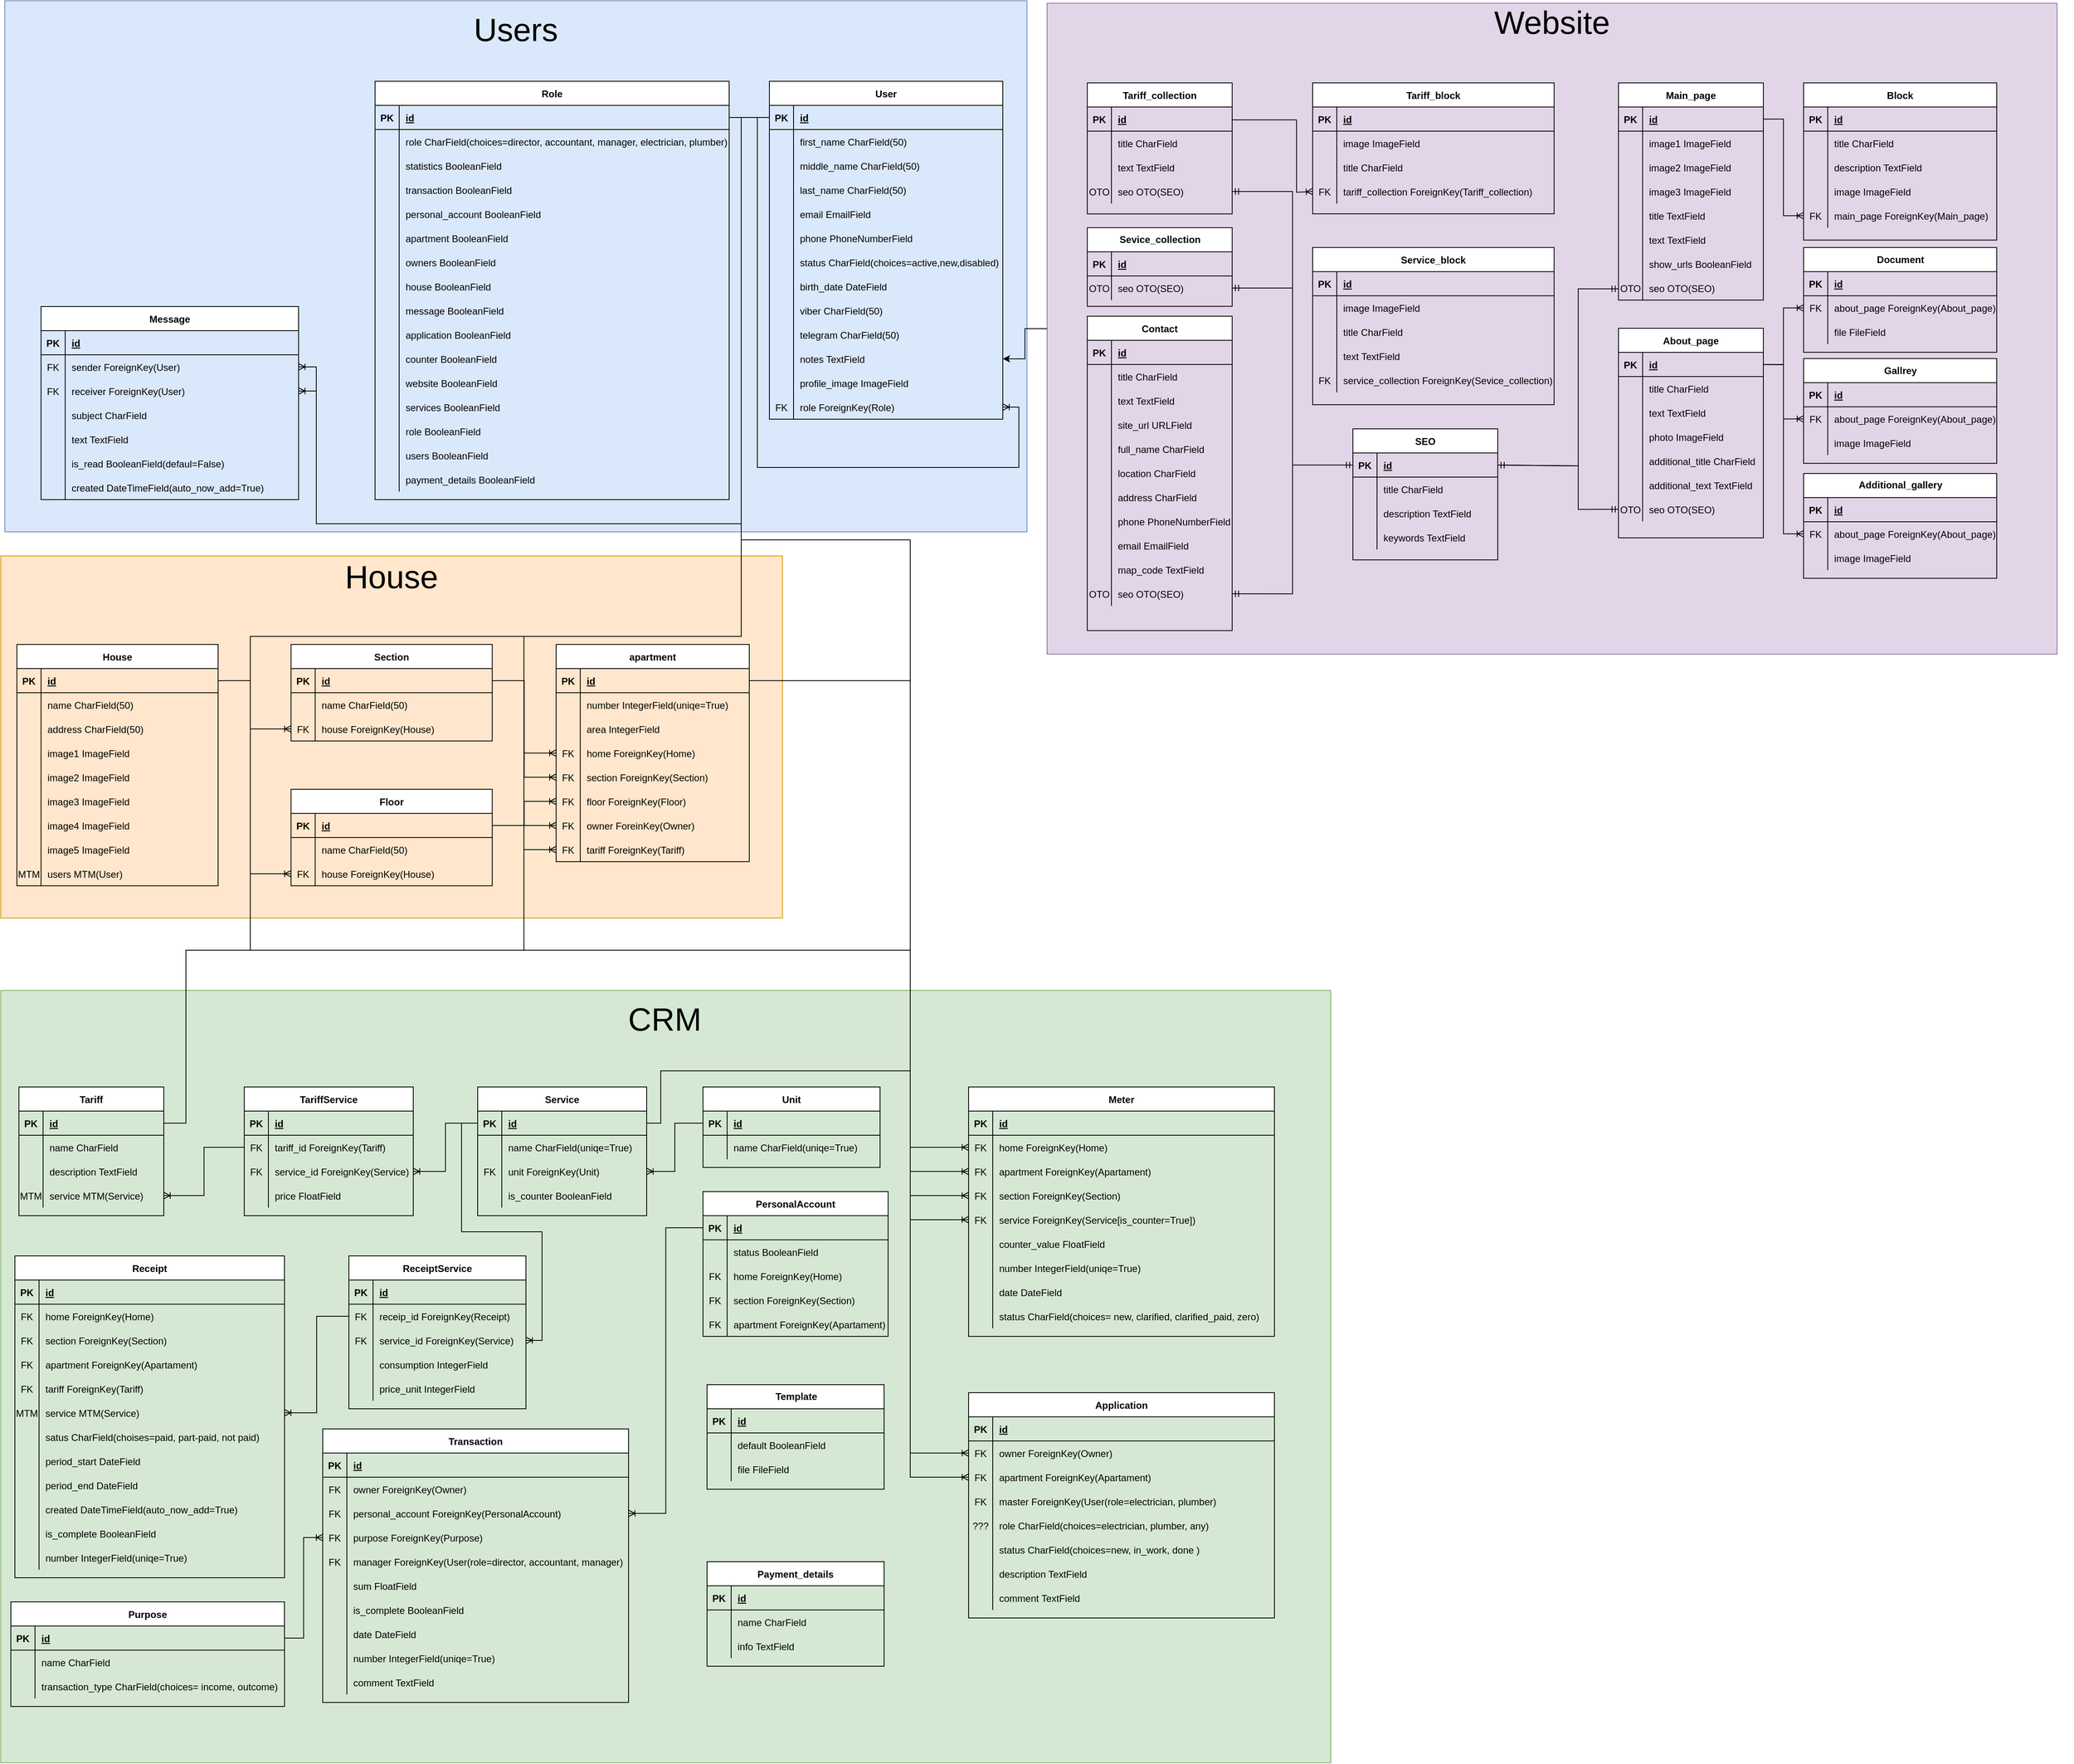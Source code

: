 <mxfile version="20.4.1" type="device"><diagram id="R2lEEEUBdFMjLlhIrx00" name="Page-1"><mxGraphModel dx="440" dy="694" grid="1" gridSize="10" guides="1" tooltips="1" connect="1" arrows="1" fold="1" page="1" pageScale="1" pageWidth="850" pageHeight="1100" math="0" shadow="0" extFonts="Permanent Marker^https://fonts.googleapis.com/css?family=Permanent+Marker"><root><mxCell id="0"/><mxCell id="1" parent="0"/><mxCell id="edlKMG3fR9Cjr32l3zsp-123" value="" style="group" parent="1" vertex="1" connectable="0"><mxGeometry x="855" width="1270" height="660" as="geometry"/></mxCell><mxCell id="edlKMG3fR9Cjr32l3zsp-31" value="" style="rounded=0;whiteSpace=wrap;html=1;fillColor=#dae8fc;strokeColor=#6c8ebf;" parent="edlKMG3fR9Cjr32l3zsp-123" vertex="1"><mxGeometry width="1270" height="660" as="geometry"/></mxCell><mxCell id="Fory-pMi2ipVsm_TBv2p-66" value="Message" style="shape=table;startSize=30;container=1;collapsible=1;childLayout=tableLayout;fixedRows=1;rowLines=0;fontStyle=1;align=center;resizeLast=1;" parent="edlKMG3fR9Cjr32l3zsp-123" vertex="1"><mxGeometry x="45" y="380" width="320" height="240" as="geometry"/></mxCell><mxCell id="Fory-pMi2ipVsm_TBv2p-67" value="" style="shape=tableRow;horizontal=0;startSize=0;swimlaneHead=0;swimlaneBody=0;fillColor=none;collapsible=0;dropTarget=0;points=[[0,0.5],[1,0.5]];portConstraint=eastwest;top=0;left=0;right=0;bottom=1;" parent="Fory-pMi2ipVsm_TBv2p-66" vertex="1"><mxGeometry y="30" width="320" height="30" as="geometry"/></mxCell><mxCell id="Fory-pMi2ipVsm_TBv2p-68" value="PK" style="shape=partialRectangle;connectable=0;fillColor=none;top=0;left=0;bottom=0;right=0;fontStyle=1;overflow=hidden;" parent="Fory-pMi2ipVsm_TBv2p-67" vertex="1"><mxGeometry width="30" height="30" as="geometry"><mxRectangle width="30" height="30" as="alternateBounds"/></mxGeometry></mxCell><mxCell id="Fory-pMi2ipVsm_TBv2p-69" value="id" style="shape=partialRectangle;connectable=0;fillColor=none;top=0;left=0;bottom=0;right=0;align=left;spacingLeft=6;fontStyle=5;overflow=hidden;" parent="Fory-pMi2ipVsm_TBv2p-67" vertex="1"><mxGeometry x="30" width="290" height="30" as="geometry"><mxRectangle width="290" height="30" as="alternateBounds"/></mxGeometry></mxCell><mxCell id="Fory-pMi2ipVsm_TBv2p-70" value="" style="shape=tableRow;horizontal=0;startSize=0;swimlaneHead=0;swimlaneBody=0;fillColor=none;collapsible=0;dropTarget=0;points=[[0,0.5],[1,0.5]];portConstraint=eastwest;top=0;left=0;right=0;bottom=0;" parent="Fory-pMi2ipVsm_TBv2p-66" vertex="1"><mxGeometry y="60" width="320" height="30" as="geometry"/></mxCell><mxCell id="Fory-pMi2ipVsm_TBv2p-71" value="FK" style="shape=partialRectangle;connectable=0;fillColor=none;top=0;left=0;bottom=0;right=0;editable=1;overflow=hidden;" parent="Fory-pMi2ipVsm_TBv2p-70" vertex="1"><mxGeometry width="30" height="30" as="geometry"><mxRectangle width="30" height="30" as="alternateBounds"/></mxGeometry></mxCell><mxCell id="Fory-pMi2ipVsm_TBv2p-72" value="sender ForeignKey(User)" style="shape=partialRectangle;connectable=0;fillColor=none;top=0;left=0;bottom=0;right=0;align=left;spacingLeft=6;overflow=hidden;" parent="Fory-pMi2ipVsm_TBv2p-70" vertex="1"><mxGeometry x="30" width="290" height="30" as="geometry"><mxRectangle width="290" height="30" as="alternateBounds"/></mxGeometry></mxCell><mxCell id="Fory-pMi2ipVsm_TBv2p-73" value="" style="shape=tableRow;horizontal=0;startSize=0;swimlaneHead=0;swimlaneBody=0;fillColor=none;collapsible=0;dropTarget=0;points=[[0,0.5],[1,0.5]];portConstraint=eastwest;top=0;left=0;right=0;bottom=0;" parent="Fory-pMi2ipVsm_TBv2p-66" vertex="1"><mxGeometry y="90" width="320" height="30" as="geometry"/></mxCell><mxCell id="Fory-pMi2ipVsm_TBv2p-74" value="FK" style="shape=partialRectangle;connectable=0;fillColor=none;top=0;left=0;bottom=0;right=0;editable=1;overflow=hidden;" parent="Fory-pMi2ipVsm_TBv2p-73" vertex="1"><mxGeometry width="30" height="30" as="geometry"><mxRectangle width="30" height="30" as="alternateBounds"/></mxGeometry></mxCell><mxCell id="Fory-pMi2ipVsm_TBv2p-75" value="receiver ForeignKey(User)" style="shape=partialRectangle;connectable=0;fillColor=none;top=0;left=0;bottom=0;right=0;align=left;spacingLeft=6;overflow=hidden;" parent="Fory-pMi2ipVsm_TBv2p-73" vertex="1"><mxGeometry x="30" width="290" height="30" as="geometry"><mxRectangle width="290" height="30" as="alternateBounds"/></mxGeometry></mxCell><mxCell id="Fory-pMi2ipVsm_TBv2p-79" value="" style="shape=tableRow;horizontal=0;startSize=0;swimlaneHead=0;swimlaneBody=0;fillColor=none;collapsible=0;dropTarget=0;points=[[0,0.5],[1,0.5]];portConstraint=eastwest;top=0;left=0;right=0;bottom=0;" parent="Fory-pMi2ipVsm_TBv2p-66" vertex="1"><mxGeometry y="120" width="320" height="30" as="geometry"/></mxCell><mxCell id="Fory-pMi2ipVsm_TBv2p-80" value="" style="shape=partialRectangle;connectable=0;fillColor=none;top=0;left=0;bottom=0;right=0;editable=1;overflow=hidden;" parent="Fory-pMi2ipVsm_TBv2p-79" vertex="1"><mxGeometry width="30" height="30" as="geometry"><mxRectangle width="30" height="30" as="alternateBounds"/></mxGeometry></mxCell><mxCell id="Fory-pMi2ipVsm_TBv2p-81" value="subject CharField" style="shape=partialRectangle;connectable=0;fillColor=none;top=0;left=0;bottom=0;right=0;align=left;spacingLeft=6;overflow=hidden;" parent="Fory-pMi2ipVsm_TBv2p-79" vertex="1"><mxGeometry x="30" width="290" height="30" as="geometry"><mxRectangle width="290" height="30" as="alternateBounds"/></mxGeometry></mxCell><mxCell id="Fory-pMi2ipVsm_TBv2p-88" value="" style="shape=tableRow;horizontal=0;startSize=0;swimlaneHead=0;swimlaneBody=0;fillColor=none;collapsible=0;dropTarget=0;points=[[0,0.5],[1,0.5]];portConstraint=eastwest;top=0;left=0;right=0;bottom=0;" parent="Fory-pMi2ipVsm_TBv2p-66" vertex="1"><mxGeometry y="150" width="320" height="30" as="geometry"/></mxCell><mxCell id="Fory-pMi2ipVsm_TBv2p-89" value="" style="shape=partialRectangle;connectable=0;fillColor=none;top=0;left=0;bottom=0;right=0;editable=1;overflow=hidden;" parent="Fory-pMi2ipVsm_TBv2p-88" vertex="1"><mxGeometry width="30" height="30" as="geometry"><mxRectangle width="30" height="30" as="alternateBounds"/></mxGeometry></mxCell><mxCell id="Fory-pMi2ipVsm_TBv2p-90" value="text TextField" style="shape=partialRectangle;connectable=0;fillColor=none;top=0;left=0;bottom=0;right=0;align=left;spacingLeft=6;overflow=hidden;" parent="Fory-pMi2ipVsm_TBv2p-88" vertex="1"><mxGeometry x="30" width="290" height="30" as="geometry"><mxRectangle width="290" height="30" as="alternateBounds"/></mxGeometry></mxCell><mxCell id="Fory-pMi2ipVsm_TBv2p-85" value="" style="shape=tableRow;horizontal=0;startSize=0;swimlaneHead=0;swimlaneBody=0;fillColor=none;collapsible=0;dropTarget=0;points=[[0,0.5],[1,0.5]];portConstraint=eastwest;top=0;left=0;right=0;bottom=0;" parent="Fory-pMi2ipVsm_TBv2p-66" vertex="1"><mxGeometry y="180" width="320" height="30" as="geometry"/></mxCell><mxCell id="Fory-pMi2ipVsm_TBv2p-86" value="" style="shape=partialRectangle;connectable=0;fillColor=none;top=0;left=0;bottom=0;right=0;editable=1;overflow=hidden;" parent="Fory-pMi2ipVsm_TBv2p-85" vertex="1"><mxGeometry width="30" height="30" as="geometry"><mxRectangle width="30" height="30" as="alternateBounds"/></mxGeometry></mxCell><mxCell id="Fory-pMi2ipVsm_TBv2p-87" value="is_read BooleanField(defaul=False)" style="shape=partialRectangle;connectable=0;fillColor=none;top=0;left=0;bottom=0;right=0;align=left;spacingLeft=6;overflow=hidden;" parent="Fory-pMi2ipVsm_TBv2p-85" vertex="1"><mxGeometry x="30" width="290" height="30" as="geometry"><mxRectangle width="290" height="30" as="alternateBounds"/></mxGeometry></mxCell><mxCell id="Fory-pMi2ipVsm_TBv2p-82" value="" style="shape=tableRow;horizontal=0;startSize=0;swimlaneHead=0;swimlaneBody=0;fillColor=none;collapsible=0;dropTarget=0;points=[[0,0.5],[1,0.5]];portConstraint=eastwest;top=0;left=0;right=0;bottom=0;" parent="Fory-pMi2ipVsm_TBv2p-66" vertex="1"><mxGeometry y="210" width="320" height="30" as="geometry"/></mxCell><mxCell id="Fory-pMi2ipVsm_TBv2p-83" value="" style="shape=partialRectangle;connectable=0;fillColor=none;top=0;left=0;bottom=0;right=0;editable=1;overflow=hidden;" parent="Fory-pMi2ipVsm_TBv2p-82" vertex="1"><mxGeometry width="30" height="30" as="geometry"><mxRectangle width="30" height="30" as="alternateBounds"/></mxGeometry></mxCell><mxCell id="Fory-pMi2ipVsm_TBv2p-84" value="created DateTimeField(auto_now_add=True)" style="shape=partialRectangle;connectable=0;fillColor=none;top=0;left=0;bottom=0;right=0;align=left;spacingLeft=6;overflow=hidden;" parent="Fory-pMi2ipVsm_TBv2p-82" vertex="1"><mxGeometry x="30" width="290" height="30" as="geometry"><mxRectangle width="290" height="30" as="alternateBounds"/></mxGeometry></mxCell><mxCell id="Fory-pMi2ipVsm_TBv2p-193" value="User" style="shape=table;startSize=30;container=1;collapsible=1;childLayout=tableLayout;fixedRows=1;rowLines=0;fontStyle=1;align=center;resizeLast=1;" parent="edlKMG3fR9Cjr32l3zsp-123" vertex="1"><mxGeometry x="950" y="100" width="290" height="420" as="geometry"/></mxCell><mxCell id="Fory-pMi2ipVsm_TBv2p-194" value="" style="shape=partialRectangle;collapsible=0;dropTarget=0;pointerEvents=0;fillColor=none;points=[[0,0.5],[1,0.5]];portConstraint=eastwest;top=0;left=0;right=0;bottom=1;" parent="Fory-pMi2ipVsm_TBv2p-193" vertex="1"><mxGeometry y="30" width="290" height="30" as="geometry"/></mxCell><mxCell id="Fory-pMi2ipVsm_TBv2p-195" value="PK" style="shape=partialRectangle;overflow=hidden;connectable=0;fillColor=none;top=0;left=0;bottom=0;right=0;fontStyle=1;" parent="Fory-pMi2ipVsm_TBv2p-194" vertex="1"><mxGeometry width="30" height="30" as="geometry"><mxRectangle width="30" height="30" as="alternateBounds"/></mxGeometry></mxCell><mxCell id="Fory-pMi2ipVsm_TBv2p-196" value="id" style="shape=partialRectangle;overflow=hidden;connectable=0;fillColor=none;top=0;left=0;bottom=0;right=0;align=left;spacingLeft=6;fontStyle=5;" parent="Fory-pMi2ipVsm_TBv2p-194" vertex="1"><mxGeometry x="30" width="260" height="30" as="geometry"><mxRectangle width="260" height="30" as="alternateBounds"/></mxGeometry></mxCell><mxCell id="Fory-pMi2ipVsm_TBv2p-197" value="" style="shape=partialRectangle;collapsible=0;dropTarget=0;pointerEvents=0;fillColor=none;points=[[0,0.5],[1,0.5]];portConstraint=eastwest;top=0;left=0;right=0;bottom=0;" parent="Fory-pMi2ipVsm_TBv2p-193" vertex="1"><mxGeometry y="60" width="290" height="30" as="geometry"/></mxCell><mxCell id="Fory-pMi2ipVsm_TBv2p-198" value="" style="shape=partialRectangle;overflow=hidden;connectable=0;fillColor=none;top=0;left=0;bottom=0;right=0;" parent="Fory-pMi2ipVsm_TBv2p-197" vertex="1"><mxGeometry width="30" height="30" as="geometry"><mxRectangle width="30" height="30" as="alternateBounds"/></mxGeometry></mxCell><mxCell id="Fory-pMi2ipVsm_TBv2p-199" value="first_name CharField(50)" style="shape=partialRectangle;overflow=hidden;connectable=0;fillColor=none;top=0;left=0;bottom=0;right=0;align=left;spacingLeft=6;" parent="Fory-pMi2ipVsm_TBv2p-197" vertex="1"><mxGeometry x="30" width="260" height="30" as="geometry"><mxRectangle width="260" height="30" as="alternateBounds"/></mxGeometry></mxCell><mxCell id="Fory-pMi2ipVsm_TBv2p-200" value="" style="shape=partialRectangle;collapsible=0;dropTarget=0;pointerEvents=0;fillColor=none;points=[[0,0.5],[1,0.5]];portConstraint=eastwest;top=0;left=0;right=0;bottom=0;" parent="Fory-pMi2ipVsm_TBv2p-193" vertex="1"><mxGeometry y="90" width="290" height="30" as="geometry"/></mxCell><mxCell id="Fory-pMi2ipVsm_TBv2p-201" value="" style="shape=partialRectangle;overflow=hidden;connectable=0;fillColor=none;top=0;left=0;bottom=0;right=0;" parent="Fory-pMi2ipVsm_TBv2p-200" vertex="1"><mxGeometry width="30" height="30" as="geometry"><mxRectangle width="30" height="30" as="alternateBounds"/></mxGeometry></mxCell><mxCell id="Fory-pMi2ipVsm_TBv2p-202" value="middle_name CharField(50)" style="shape=partialRectangle;overflow=hidden;connectable=0;fillColor=none;top=0;left=0;bottom=0;right=0;align=left;spacingLeft=6;" parent="Fory-pMi2ipVsm_TBv2p-200" vertex="1"><mxGeometry x="30" width="260" height="30" as="geometry"><mxRectangle width="260" height="30" as="alternateBounds"/></mxGeometry></mxCell><mxCell id="Fory-pMi2ipVsm_TBv2p-233" value="" style="shape=partialRectangle;collapsible=0;dropTarget=0;pointerEvents=0;fillColor=none;points=[[0,0.5],[1,0.5]];portConstraint=eastwest;top=0;left=0;right=0;bottom=0;" parent="Fory-pMi2ipVsm_TBv2p-193" vertex="1"><mxGeometry y="120" width="290" height="30" as="geometry"/></mxCell><mxCell id="Fory-pMi2ipVsm_TBv2p-234" value="" style="shape=partialRectangle;overflow=hidden;connectable=0;fillColor=none;top=0;left=0;bottom=0;right=0;" parent="Fory-pMi2ipVsm_TBv2p-233" vertex="1"><mxGeometry width="30" height="30" as="geometry"><mxRectangle width="30" height="30" as="alternateBounds"/></mxGeometry></mxCell><mxCell id="Fory-pMi2ipVsm_TBv2p-235" value="last_name CharField(50)" style="shape=partialRectangle;overflow=hidden;connectable=0;fillColor=none;top=0;left=0;bottom=0;right=0;align=left;spacingLeft=6;" parent="Fory-pMi2ipVsm_TBv2p-233" vertex="1"><mxGeometry x="30" width="260" height="30" as="geometry"><mxRectangle width="260" height="30" as="alternateBounds"/></mxGeometry></mxCell><mxCell id="Fory-pMi2ipVsm_TBv2p-203" value="" style="shape=partialRectangle;collapsible=0;dropTarget=0;pointerEvents=0;fillColor=none;points=[[0,0.5],[1,0.5]];portConstraint=eastwest;top=0;left=0;right=0;bottom=0;" parent="Fory-pMi2ipVsm_TBv2p-193" vertex="1"><mxGeometry y="150" width="290" height="30" as="geometry"/></mxCell><mxCell id="Fory-pMi2ipVsm_TBv2p-204" value="" style="shape=partialRectangle;overflow=hidden;connectable=0;fillColor=none;top=0;left=0;bottom=0;right=0;" parent="Fory-pMi2ipVsm_TBv2p-203" vertex="1"><mxGeometry width="30" height="30" as="geometry"><mxRectangle width="30" height="30" as="alternateBounds"/></mxGeometry></mxCell><mxCell id="Fory-pMi2ipVsm_TBv2p-205" value="email EmailField" style="shape=partialRectangle;overflow=hidden;connectable=0;fillColor=none;top=0;left=0;bottom=0;right=0;align=left;spacingLeft=6;" parent="Fory-pMi2ipVsm_TBv2p-203" vertex="1"><mxGeometry x="30" width="260" height="30" as="geometry"><mxRectangle width="260" height="30" as="alternateBounds"/></mxGeometry></mxCell><mxCell id="Fory-pMi2ipVsm_TBv2p-206" value="" style="shape=partialRectangle;collapsible=0;dropTarget=0;pointerEvents=0;fillColor=none;points=[[0,0.5],[1,0.5]];portConstraint=eastwest;top=0;left=0;right=0;bottom=0;" parent="Fory-pMi2ipVsm_TBv2p-193" vertex="1"><mxGeometry y="180" width="290" height="30" as="geometry"/></mxCell><mxCell id="Fory-pMi2ipVsm_TBv2p-207" value="" style="shape=partialRectangle;overflow=hidden;connectable=0;fillColor=none;top=0;left=0;bottom=0;right=0;" parent="Fory-pMi2ipVsm_TBv2p-206" vertex="1"><mxGeometry width="30" height="30" as="geometry"><mxRectangle width="30" height="30" as="alternateBounds"/></mxGeometry></mxCell><mxCell id="Fory-pMi2ipVsm_TBv2p-208" value="phone PhoneNumberField" style="shape=partialRectangle;overflow=hidden;connectable=0;fillColor=none;top=0;left=0;bottom=0;right=0;align=left;spacingLeft=6;" parent="Fory-pMi2ipVsm_TBv2p-206" vertex="1"><mxGeometry x="30" width="260" height="30" as="geometry"><mxRectangle width="260" height="30" as="alternateBounds"/></mxGeometry></mxCell><mxCell id="Fory-pMi2ipVsm_TBv2p-212" value="" style="shape=partialRectangle;collapsible=0;dropTarget=0;pointerEvents=0;fillColor=none;points=[[0,0.5],[1,0.5]];portConstraint=eastwest;top=0;left=0;right=0;bottom=0;" parent="Fory-pMi2ipVsm_TBv2p-193" vertex="1"><mxGeometry y="210" width="290" height="30" as="geometry"/></mxCell><mxCell id="Fory-pMi2ipVsm_TBv2p-213" value="" style="shape=partialRectangle;overflow=hidden;connectable=0;fillColor=none;top=0;left=0;bottom=0;right=0;" parent="Fory-pMi2ipVsm_TBv2p-212" vertex="1"><mxGeometry width="30" height="30" as="geometry"><mxRectangle width="30" height="30" as="alternateBounds"/></mxGeometry></mxCell><mxCell id="Fory-pMi2ipVsm_TBv2p-214" value="status CharField(choices=active,new,disabled)" style="shape=partialRectangle;overflow=hidden;connectable=0;fillColor=none;top=0;left=0;bottom=0;right=0;align=left;spacingLeft=6;" parent="Fory-pMi2ipVsm_TBv2p-212" vertex="1"><mxGeometry x="30" width="260" height="30" as="geometry"><mxRectangle width="260" height="30" as="alternateBounds"/></mxGeometry></mxCell><mxCell id="Fory-pMi2ipVsm_TBv2p-215" value="" style="shape=partialRectangle;collapsible=0;dropTarget=0;pointerEvents=0;fillColor=none;points=[[0,0.5],[1,0.5]];portConstraint=eastwest;top=0;left=0;right=0;bottom=0;" parent="Fory-pMi2ipVsm_TBv2p-193" vertex="1"><mxGeometry y="240" width="290" height="30" as="geometry"/></mxCell><mxCell id="Fory-pMi2ipVsm_TBv2p-216" value="" style="shape=partialRectangle;overflow=hidden;connectable=0;fillColor=none;top=0;left=0;bottom=0;right=0;" parent="Fory-pMi2ipVsm_TBv2p-215" vertex="1"><mxGeometry width="30" height="30" as="geometry"><mxRectangle width="30" height="30" as="alternateBounds"/></mxGeometry></mxCell><mxCell id="Fory-pMi2ipVsm_TBv2p-217" value="birth_date DateField" style="shape=partialRectangle;overflow=hidden;connectable=0;fillColor=none;top=0;left=0;bottom=0;right=0;align=left;spacingLeft=6;" parent="Fory-pMi2ipVsm_TBv2p-215" vertex="1"><mxGeometry x="30" width="260" height="30" as="geometry"><mxRectangle width="260" height="30" as="alternateBounds"/></mxGeometry></mxCell><mxCell id="Fory-pMi2ipVsm_TBv2p-218" value="" style="shape=partialRectangle;collapsible=0;dropTarget=0;pointerEvents=0;fillColor=none;points=[[0,0.5],[1,0.5]];portConstraint=eastwest;top=0;left=0;right=0;bottom=0;" parent="Fory-pMi2ipVsm_TBv2p-193" vertex="1"><mxGeometry y="270" width="290" height="30" as="geometry"/></mxCell><mxCell id="Fory-pMi2ipVsm_TBv2p-219" value="" style="shape=partialRectangle;overflow=hidden;connectable=0;fillColor=none;top=0;left=0;bottom=0;right=0;" parent="Fory-pMi2ipVsm_TBv2p-218" vertex="1"><mxGeometry width="30" height="30" as="geometry"><mxRectangle width="30" height="30" as="alternateBounds"/></mxGeometry></mxCell><mxCell id="Fory-pMi2ipVsm_TBv2p-220" value="viber CharField(50) " style="shape=partialRectangle;overflow=hidden;connectable=0;fillColor=none;top=0;left=0;bottom=0;right=0;align=left;spacingLeft=6;" parent="Fory-pMi2ipVsm_TBv2p-218" vertex="1"><mxGeometry x="30" width="260" height="30" as="geometry"><mxRectangle width="260" height="30" as="alternateBounds"/></mxGeometry></mxCell><mxCell id="Fory-pMi2ipVsm_TBv2p-221" value="" style="shape=partialRectangle;collapsible=0;dropTarget=0;pointerEvents=0;fillColor=none;points=[[0,0.5],[1,0.5]];portConstraint=eastwest;top=0;left=0;right=0;bottom=0;" parent="Fory-pMi2ipVsm_TBv2p-193" vertex="1"><mxGeometry y="300" width="290" height="30" as="geometry"/></mxCell><mxCell id="Fory-pMi2ipVsm_TBv2p-222" value="" style="shape=partialRectangle;overflow=hidden;connectable=0;fillColor=none;top=0;left=0;bottom=0;right=0;" parent="Fory-pMi2ipVsm_TBv2p-221" vertex="1"><mxGeometry width="30" height="30" as="geometry"><mxRectangle width="30" height="30" as="alternateBounds"/></mxGeometry></mxCell><mxCell id="Fory-pMi2ipVsm_TBv2p-223" value="telegram CharField(50)" style="shape=partialRectangle;overflow=hidden;connectable=0;fillColor=none;top=0;left=0;bottom=0;right=0;align=left;spacingLeft=6;" parent="Fory-pMi2ipVsm_TBv2p-221" vertex="1"><mxGeometry x="30" width="260" height="30" as="geometry"><mxRectangle width="260" height="30" as="alternateBounds"/></mxGeometry></mxCell><mxCell id="Fory-pMi2ipVsm_TBv2p-224" value="" style="shape=partialRectangle;collapsible=0;dropTarget=0;pointerEvents=0;fillColor=none;points=[[0,0.5],[1,0.5]];portConstraint=eastwest;top=0;left=0;right=0;bottom=0;" parent="Fory-pMi2ipVsm_TBv2p-193" vertex="1"><mxGeometry y="330" width="290" height="30" as="geometry"/></mxCell><mxCell id="Fory-pMi2ipVsm_TBv2p-225" value="" style="shape=partialRectangle;overflow=hidden;connectable=0;fillColor=none;top=0;left=0;bottom=0;right=0;" parent="Fory-pMi2ipVsm_TBv2p-224" vertex="1"><mxGeometry width="30" height="30" as="geometry"><mxRectangle width="30" height="30" as="alternateBounds"/></mxGeometry></mxCell><mxCell id="Fory-pMi2ipVsm_TBv2p-226" value="notes TextField" style="shape=partialRectangle;overflow=hidden;connectable=0;fillColor=none;top=0;left=0;bottom=0;right=0;align=left;spacingLeft=6;" parent="Fory-pMi2ipVsm_TBv2p-224" vertex="1"><mxGeometry x="30" width="260" height="30" as="geometry"><mxRectangle width="260" height="30" as="alternateBounds"/></mxGeometry></mxCell><mxCell id="Fory-pMi2ipVsm_TBv2p-227" value="" style="shape=partialRectangle;collapsible=0;dropTarget=0;pointerEvents=0;fillColor=none;points=[[0,0.5],[1,0.5]];portConstraint=eastwest;top=0;left=0;right=0;bottom=0;" parent="Fory-pMi2ipVsm_TBv2p-193" vertex="1"><mxGeometry y="360" width="290" height="30" as="geometry"/></mxCell><mxCell id="Fory-pMi2ipVsm_TBv2p-228" value="" style="shape=partialRectangle;overflow=hidden;connectable=0;fillColor=none;top=0;left=0;bottom=0;right=0;" parent="Fory-pMi2ipVsm_TBv2p-227" vertex="1"><mxGeometry width="30" height="30" as="geometry"><mxRectangle width="30" height="30" as="alternateBounds"/></mxGeometry></mxCell><mxCell id="Fory-pMi2ipVsm_TBv2p-229" value="profile_image ImageField" style="shape=partialRectangle;overflow=hidden;connectable=0;fillColor=none;top=0;left=0;bottom=0;right=0;align=left;spacingLeft=6;" parent="Fory-pMi2ipVsm_TBv2p-227" vertex="1"><mxGeometry x="30" width="260" height="30" as="geometry"><mxRectangle width="260" height="30" as="alternateBounds"/></mxGeometry></mxCell><mxCell id="Fory-pMi2ipVsm_TBv2p-467" value="" style="shape=tableRow;horizontal=0;startSize=0;swimlaneHead=0;swimlaneBody=0;fillColor=none;collapsible=0;dropTarget=0;points=[[0,0.5],[1,0.5]];portConstraint=eastwest;top=0;left=0;right=0;bottom=0;" parent="Fory-pMi2ipVsm_TBv2p-193" vertex="1"><mxGeometry y="390" width="290" height="30" as="geometry"/></mxCell><mxCell id="Fory-pMi2ipVsm_TBv2p-468" value="FK" style="shape=partialRectangle;connectable=0;fillColor=none;top=0;left=0;bottom=0;right=0;editable=1;overflow=hidden;" parent="Fory-pMi2ipVsm_TBv2p-467" vertex="1"><mxGeometry width="30" height="30" as="geometry"><mxRectangle width="30" height="30" as="alternateBounds"/></mxGeometry></mxCell><mxCell id="Fory-pMi2ipVsm_TBv2p-469" value="role ForeignKey(Role)" style="shape=partialRectangle;connectable=0;fillColor=none;top=0;left=0;bottom=0;right=0;align=left;spacingLeft=6;overflow=hidden;" parent="Fory-pMi2ipVsm_TBv2p-467" vertex="1"><mxGeometry x="30" width="260" height="30" as="geometry"><mxRectangle width="260" height="30" as="alternateBounds"/></mxGeometry></mxCell><mxCell id="Fory-pMi2ipVsm_TBv2p-525" value="Role" style="shape=table;startSize=30;container=1;collapsible=1;childLayout=tableLayout;fixedRows=1;rowLines=0;fontStyle=1;align=center;resizeLast=1;" parent="edlKMG3fR9Cjr32l3zsp-123" vertex="1"><mxGeometry x="460" y="100" width="440" height="520" as="geometry"/></mxCell><mxCell id="Fory-pMi2ipVsm_TBv2p-526" value="" style="shape=tableRow;horizontal=0;startSize=0;swimlaneHead=0;swimlaneBody=0;fillColor=none;collapsible=0;dropTarget=0;points=[[0,0.5],[1,0.5]];portConstraint=eastwest;top=0;left=0;right=0;bottom=1;" parent="Fory-pMi2ipVsm_TBv2p-525" vertex="1"><mxGeometry y="30" width="440" height="30" as="geometry"/></mxCell><mxCell id="Fory-pMi2ipVsm_TBv2p-527" value="PK" style="shape=partialRectangle;connectable=0;fillColor=none;top=0;left=0;bottom=0;right=0;fontStyle=1;overflow=hidden;" parent="Fory-pMi2ipVsm_TBv2p-526" vertex="1"><mxGeometry width="30" height="30" as="geometry"><mxRectangle width="30" height="30" as="alternateBounds"/></mxGeometry></mxCell><mxCell id="Fory-pMi2ipVsm_TBv2p-528" value="id" style="shape=partialRectangle;connectable=0;fillColor=none;top=0;left=0;bottom=0;right=0;align=left;spacingLeft=6;fontStyle=5;overflow=hidden;" parent="Fory-pMi2ipVsm_TBv2p-526" vertex="1"><mxGeometry x="30" width="410" height="30" as="geometry"><mxRectangle width="410" height="30" as="alternateBounds"/></mxGeometry></mxCell><mxCell id="Fory-pMi2ipVsm_TBv2p-529" value="" style="shape=tableRow;horizontal=0;startSize=0;swimlaneHead=0;swimlaneBody=0;fillColor=none;collapsible=0;dropTarget=0;points=[[0,0.5],[1,0.5]];portConstraint=eastwest;top=0;left=0;right=0;bottom=0;" parent="Fory-pMi2ipVsm_TBv2p-525" vertex="1"><mxGeometry y="60" width="440" height="30" as="geometry"/></mxCell><mxCell id="Fory-pMi2ipVsm_TBv2p-530" value="" style="shape=partialRectangle;connectable=0;fillColor=none;top=0;left=0;bottom=0;right=0;editable=1;overflow=hidden;" parent="Fory-pMi2ipVsm_TBv2p-529" vertex="1"><mxGeometry width="30" height="30" as="geometry"><mxRectangle width="30" height="30" as="alternateBounds"/></mxGeometry></mxCell><mxCell id="Fory-pMi2ipVsm_TBv2p-531" value="role CharField(choices=director, accountant, manager, electrician, plumber)" style="shape=partialRectangle;connectable=0;fillColor=none;top=0;left=0;bottom=0;right=0;align=left;spacingLeft=6;overflow=hidden;" parent="Fory-pMi2ipVsm_TBv2p-529" vertex="1"><mxGeometry x="30" width="410" height="30" as="geometry"><mxRectangle width="410" height="30" as="alternateBounds"/></mxGeometry></mxCell><mxCell id="Fory-pMi2ipVsm_TBv2p-532" value="" style="shape=tableRow;horizontal=0;startSize=0;swimlaneHead=0;swimlaneBody=0;fillColor=none;collapsible=0;dropTarget=0;points=[[0,0.5],[1,0.5]];portConstraint=eastwest;top=0;left=0;right=0;bottom=0;" parent="Fory-pMi2ipVsm_TBv2p-525" vertex="1"><mxGeometry y="90" width="440" height="30" as="geometry"/></mxCell><mxCell id="Fory-pMi2ipVsm_TBv2p-533" value="" style="shape=partialRectangle;connectable=0;fillColor=none;top=0;left=0;bottom=0;right=0;editable=1;overflow=hidden;" parent="Fory-pMi2ipVsm_TBv2p-532" vertex="1"><mxGeometry width="30" height="30" as="geometry"><mxRectangle width="30" height="30" as="alternateBounds"/></mxGeometry></mxCell><mxCell id="Fory-pMi2ipVsm_TBv2p-534" value="statistics BooleanField" style="shape=partialRectangle;connectable=0;fillColor=none;top=0;left=0;bottom=0;right=0;align=left;spacingLeft=6;overflow=hidden;" parent="Fory-pMi2ipVsm_TBv2p-532" vertex="1"><mxGeometry x="30" width="410" height="30" as="geometry"><mxRectangle width="410" height="30" as="alternateBounds"/></mxGeometry></mxCell><mxCell id="Fory-pMi2ipVsm_TBv2p-535" value="" style="shape=tableRow;horizontal=0;startSize=0;swimlaneHead=0;swimlaneBody=0;fillColor=none;collapsible=0;dropTarget=0;points=[[0,0.5],[1,0.5]];portConstraint=eastwest;top=0;left=0;right=0;bottom=0;" parent="Fory-pMi2ipVsm_TBv2p-525" vertex="1"><mxGeometry y="120" width="440" height="30" as="geometry"/></mxCell><mxCell id="Fory-pMi2ipVsm_TBv2p-536" value="" style="shape=partialRectangle;connectable=0;fillColor=none;top=0;left=0;bottom=0;right=0;editable=1;overflow=hidden;" parent="Fory-pMi2ipVsm_TBv2p-535" vertex="1"><mxGeometry width="30" height="30" as="geometry"><mxRectangle width="30" height="30" as="alternateBounds"/></mxGeometry></mxCell><mxCell id="Fory-pMi2ipVsm_TBv2p-537" value="transaction BooleanField" style="shape=partialRectangle;connectable=0;fillColor=none;top=0;left=0;bottom=0;right=0;align=left;spacingLeft=6;overflow=hidden;" parent="Fory-pMi2ipVsm_TBv2p-535" vertex="1"><mxGeometry x="30" width="410" height="30" as="geometry"><mxRectangle width="410" height="30" as="alternateBounds"/></mxGeometry></mxCell><mxCell id="Fory-pMi2ipVsm_TBv2p-538" value="" style="shape=tableRow;horizontal=0;startSize=0;swimlaneHead=0;swimlaneBody=0;fillColor=none;collapsible=0;dropTarget=0;points=[[0,0.5],[1,0.5]];portConstraint=eastwest;top=0;left=0;right=0;bottom=0;" parent="Fory-pMi2ipVsm_TBv2p-525" vertex="1"><mxGeometry y="150" width="440" height="30" as="geometry"/></mxCell><mxCell id="Fory-pMi2ipVsm_TBv2p-539" value="" style="shape=partialRectangle;connectable=0;fillColor=none;top=0;left=0;bottom=0;right=0;editable=1;overflow=hidden;" parent="Fory-pMi2ipVsm_TBv2p-538" vertex="1"><mxGeometry width="30" height="30" as="geometry"><mxRectangle width="30" height="30" as="alternateBounds"/></mxGeometry></mxCell><mxCell id="Fory-pMi2ipVsm_TBv2p-540" value="personal_account BooleanField" style="shape=partialRectangle;connectable=0;fillColor=none;top=0;left=0;bottom=0;right=0;align=left;spacingLeft=6;overflow=hidden;" parent="Fory-pMi2ipVsm_TBv2p-538" vertex="1"><mxGeometry x="30" width="410" height="30" as="geometry"><mxRectangle width="410" height="30" as="alternateBounds"/></mxGeometry></mxCell><mxCell id="Fory-pMi2ipVsm_TBv2p-556" value="" style="shape=tableRow;horizontal=0;startSize=0;swimlaneHead=0;swimlaneBody=0;fillColor=none;collapsible=0;dropTarget=0;points=[[0,0.5],[1,0.5]];portConstraint=eastwest;top=0;left=0;right=0;bottom=0;" parent="Fory-pMi2ipVsm_TBv2p-525" vertex="1"><mxGeometry y="180" width="440" height="30" as="geometry"/></mxCell><mxCell id="Fory-pMi2ipVsm_TBv2p-557" value="" style="shape=partialRectangle;connectable=0;fillColor=none;top=0;left=0;bottom=0;right=0;editable=1;overflow=hidden;" parent="Fory-pMi2ipVsm_TBv2p-556" vertex="1"><mxGeometry width="30" height="30" as="geometry"><mxRectangle width="30" height="30" as="alternateBounds"/></mxGeometry></mxCell><mxCell id="Fory-pMi2ipVsm_TBv2p-558" value="apartment BooleanField" style="shape=partialRectangle;connectable=0;fillColor=none;top=0;left=0;bottom=0;right=0;align=left;spacingLeft=6;overflow=hidden;" parent="Fory-pMi2ipVsm_TBv2p-556" vertex="1"><mxGeometry x="30" width="410" height="30" as="geometry"><mxRectangle width="410" height="30" as="alternateBounds"/></mxGeometry></mxCell><mxCell id="Fory-pMi2ipVsm_TBv2p-559" value="" style="shape=tableRow;horizontal=0;startSize=0;swimlaneHead=0;swimlaneBody=0;fillColor=none;collapsible=0;dropTarget=0;points=[[0,0.5],[1,0.5]];portConstraint=eastwest;top=0;left=0;right=0;bottom=0;" parent="Fory-pMi2ipVsm_TBv2p-525" vertex="1"><mxGeometry y="210" width="440" height="30" as="geometry"/></mxCell><mxCell id="Fory-pMi2ipVsm_TBv2p-560" value="" style="shape=partialRectangle;connectable=0;fillColor=none;top=0;left=0;bottom=0;right=0;editable=1;overflow=hidden;" parent="Fory-pMi2ipVsm_TBv2p-559" vertex="1"><mxGeometry width="30" height="30" as="geometry"><mxRectangle width="30" height="30" as="alternateBounds"/></mxGeometry></mxCell><mxCell id="Fory-pMi2ipVsm_TBv2p-561" value="owners BooleanField" style="shape=partialRectangle;connectable=0;fillColor=none;top=0;left=0;bottom=0;right=0;align=left;spacingLeft=6;overflow=hidden;" parent="Fory-pMi2ipVsm_TBv2p-559" vertex="1"><mxGeometry x="30" width="410" height="30" as="geometry"><mxRectangle width="410" height="30" as="alternateBounds"/></mxGeometry></mxCell><mxCell id="Fory-pMi2ipVsm_TBv2p-574" value="" style="shape=tableRow;horizontal=0;startSize=0;swimlaneHead=0;swimlaneBody=0;fillColor=none;collapsible=0;dropTarget=0;points=[[0,0.5],[1,0.5]];portConstraint=eastwest;top=0;left=0;right=0;bottom=0;" parent="Fory-pMi2ipVsm_TBv2p-525" vertex="1"><mxGeometry y="240" width="440" height="30" as="geometry"/></mxCell><mxCell id="Fory-pMi2ipVsm_TBv2p-575" value="" style="shape=partialRectangle;connectable=0;fillColor=none;top=0;left=0;bottom=0;right=0;editable=1;overflow=hidden;" parent="Fory-pMi2ipVsm_TBv2p-574" vertex="1"><mxGeometry width="30" height="30" as="geometry"><mxRectangle width="30" height="30" as="alternateBounds"/></mxGeometry></mxCell><mxCell id="Fory-pMi2ipVsm_TBv2p-576" value="house BooleanField" style="shape=partialRectangle;connectable=0;fillColor=none;top=0;left=0;bottom=0;right=0;align=left;spacingLeft=6;overflow=hidden;" parent="Fory-pMi2ipVsm_TBv2p-574" vertex="1"><mxGeometry x="30" width="410" height="30" as="geometry"><mxRectangle width="410" height="30" as="alternateBounds"/></mxGeometry></mxCell><mxCell id="Fory-pMi2ipVsm_TBv2p-571" value="" style="shape=tableRow;horizontal=0;startSize=0;swimlaneHead=0;swimlaneBody=0;fillColor=none;collapsible=0;dropTarget=0;points=[[0,0.5],[1,0.5]];portConstraint=eastwest;top=0;left=0;right=0;bottom=0;" parent="Fory-pMi2ipVsm_TBv2p-525" vertex="1"><mxGeometry y="270" width="440" height="30" as="geometry"/></mxCell><mxCell id="Fory-pMi2ipVsm_TBv2p-572" value="" style="shape=partialRectangle;connectable=0;fillColor=none;top=0;left=0;bottom=0;right=0;editable=1;overflow=hidden;" parent="Fory-pMi2ipVsm_TBv2p-571" vertex="1"><mxGeometry width="30" height="30" as="geometry"><mxRectangle width="30" height="30" as="alternateBounds"/></mxGeometry></mxCell><mxCell id="Fory-pMi2ipVsm_TBv2p-573" value="message BooleanField" style="shape=partialRectangle;connectable=0;fillColor=none;top=0;left=0;bottom=0;right=0;align=left;spacingLeft=6;overflow=hidden;" parent="Fory-pMi2ipVsm_TBv2p-571" vertex="1"><mxGeometry x="30" width="410" height="30" as="geometry"><mxRectangle width="410" height="30" as="alternateBounds"/></mxGeometry></mxCell><mxCell id="Fory-pMi2ipVsm_TBv2p-568" value="" style="shape=tableRow;horizontal=0;startSize=0;swimlaneHead=0;swimlaneBody=0;fillColor=none;collapsible=0;dropTarget=0;points=[[0,0.5],[1,0.5]];portConstraint=eastwest;top=0;left=0;right=0;bottom=0;" parent="Fory-pMi2ipVsm_TBv2p-525" vertex="1"><mxGeometry y="300" width="440" height="30" as="geometry"/></mxCell><mxCell id="Fory-pMi2ipVsm_TBv2p-569" value="" style="shape=partialRectangle;connectable=0;fillColor=none;top=0;left=0;bottom=0;right=0;editable=1;overflow=hidden;" parent="Fory-pMi2ipVsm_TBv2p-568" vertex="1"><mxGeometry width="30" height="30" as="geometry"><mxRectangle width="30" height="30" as="alternateBounds"/></mxGeometry></mxCell><mxCell id="Fory-pMi2ipVsm_TBv2p-570" value="application BooleanField" style="shape=partialRectangle;connectable=0;fillColor=none;top=0;left=0;bottom=0;right=0;align=left;spacingLeft=6;overflow=hidden;" parent="Fory-pMi2ipVsm_TBv2p-568" vertex="1"><mxGeometry x="30" width="410" height="30" as="geometry"><mxRectangle width="410" height="30" as="alternateBounds"/></mxGeometry></mxCell><mxCell id="Fory-pMi2ipVsm_TBv2p-565" value="" style="shape=tableRow;horizontal=0;startSize=0;swimlaneHead=0;swimlaneBody=0;fillColor=none;collapsible=0;dropTarget=0;points=[[0,0.5],[1,0.5]];portConstraint=eastwest;top=0;left=0;right=0;bottom=0;" parent="Fory-pMi2ipVsm_TBv2p-525" vertex="1"><mxGeometry y="330" width="440" height="30" as="geometry"/></mxCell><mxCell id="Fory-pMi2ipVsm_TBv2p-566" value="" style="shape=partialRectangle;connectable=0;fillColor=none;top=0;left=0;bottom=0;right=0;editable=1;overflow=hidden;" parent="Fory-pMi2ipVsm_TBv2p-565" vertex="1"><mxGeometry width="30" height="30" as="geometry"><mxRectangle width="30" height="30" as="alternateBounds"/></mxGeometry></mxCell><mxCell id="Fory-pMi2ipVsm_TBv2p-567" value="counter BooleanField" style="shape=partialRectangle;connectable=0;fillColor=none;top=0;left=0;bottom=0;right=0;align=left;spacingLeft=6;overflow=hidden;" parent="Fory-pMi2ipVsm_TBv2p-565" vertex="1"><mxGeometry x="30" width="410" height="30" as="geometry"><mxRectangle width="410" height="30" as="alternateBounds"/></mxGeometry></mxCell><mxCell id="Fory-pMi2ipVsm_TBv2p-562" value="" style="shape=tableRow;horizontal=0;startSize=0;swimlaneHead=0;swimlaneBody=0;fillColor=none;collapsible=0;dropTarget=0;points=[[0,0.5],[1,0.5]];portConstraint=eastwest;top=0;left=0;right=0;bottom=0;" parent="Fory-pMi2ipVsm_TBv2p-525" vertex="1"><mxGeometry y="360" width="440" height="30" as="geometry"/></mxCell><mxCell id="Fory-pMi2ipVsm_TBv2p-563" value="" style="shape=partialRectangle;connectable=0;fillColor=none;top=0;left=0;bottom=0;right=0;editable=1;overflow=hidden;" parent="Fory-pMi2ipVsm_TBv2p-562" vertex="1"><mxGeometry width="30" height="30" as="geometry"><mxRectangle width="30" height="30" as="alternateBounds"/></mxGeometry></mxCell><mxCell id="Fory-pMi2ipVsm_TBv2p-564" value="website BooleanField" style="shape=partialRectangle;connectable=0;fillColor=none;top=0;left=0;bottom=0;right=0;align=left;spacingLeft=6;overflow=hidden;" parent="Fory-pMi2ipVsm_TBv2p-562" vertex="1"><mxGeometry x="30" width="410" height="30" as="geometry"><mxRectangle width="410" height="30" as="alternateBounds"/></mxGeometry></mxCell><mxCell id="Fory-pMi2ipVsm_TBv2p-541" value="" style="shape=tableRow;horizontal=0;startSize=0;swimlaneHead=0;swimlaneBody=0;fillColor=none;collapsible=0;dropTarget=0;points=[[0,0.5],[1,0.5]];portConstraint=eastwest;top=0;left=0;right=0;bottom=0;" parent="Fory-pMi2ipVsm_TBv2p-525" vertex="1"><mxGeometry y="390" width="440" height="30" as="geometry"/></mxCell><mxCell id="Fory-pMi2ipVsm_TBv2p-542" value="" style="shape=partialRectangle;connectable=0;fillColor=none;top=0;left=0;bottom=0;right=0;editable=1;overflow=hidden;" parent="Fory-pMi2ipVsm_TBv2p-541" vertex="1"><mxGeometry width="30" height="30" as="geometry"><mxRectangle width="30" height="30" as="alternateBounds"/></mxGeometry></mxCell><mxCell id="Fory-pMi2ipVsm_TBv2p-543" value="services BooleanField" style="shape=partialRectangle;connectable=0;fillColor=none;top=0;left=0;bottom=0;right=0;align=left;spacingLeft=6;overflow=hidden;" parent="Fory-pMi2ipVsm_TBv2p-541" vertex="1"><mxGeometry x="30" width="410" height="30" as="geometry"><mxRectangle width="410" height="30" as="alternateBounds"/></mxGeometry></mxCell><mxCell id="Fory-pMi2ipVsm_TBv2p-544" value="" style="shape=tableRow;horizontal=0;startSize=0;swimlaneHead=0;swimlaneBody=0;fillColor=none;collapsible=0;dropTarget=0;points=[[0,0.5],[1,0.5]];portConstraint=eastwest;top=0;left=0;right=0;bottom=0;" parent="Fory-pMi2ipVsm_TBv2p-525" vertex="1"><mxGeometry y="420" width="440" height="30" as="geometry"/></mxCell><mxCell id="Fory-pMi2ipVsm_TBv2p-545" value="" style="shape=partialRectangle;connectable=0;fillColor=none;top=0;left=0;bottom=0;right=0;editable=1;overflow=hidden;" parent="Fory-pMi2ipVsm_TBv2p-544" vertex="1"><mxGeometry width="30" height="30" as="geometry"><mxRectangle width="30" height="30" as="alternateBounds"/></mxGeometry></mxCell><mxCell id="Fory-pMi2ipVsm_TBv2p-546" value="role BooleanField" style="shape=partialRectangle;connectable=0;fillColor=none;top=0;left=0;bottom=0;right=0;align=left;spacingLeft=6;overflow=hidden;" parent="Fory-pMi2ipVsm_TBv2p-544" vertex="1"><mxGeometry x="30" width="410" height="30" as="geometry"><mxRectangle width="410" height="30" as="alternateBounds"/></mxGeometry></mxCell><mxCell id="Fory-pMi2ipVsm_TBv2p-547" value="" style="shape=tableRow;horizontal=0;startSize=0;swimlaneHead=0;swimlaneBody=0;fillColor=none;collapsible=0;dropTarget=0;points=[[0,0.5],[1,0.5]];portConstraint=eastwest;top=0;left=0;right=0;bottom=0;" parent="Fory-pMi2ipVsm_TBv2p-525" vertex="1"><mxGeometry y="450" width="440" height="30" as="geometry"/></mxCell><mxCell id="Fory-pMi2ipVsm_TBv2p-548" value="" style="shape=partialRectangle;connectable=0;fillColor=none;top=0;left=0;bottom=0;right=0;editable=1;overflow=hidden;" parent="Fory-pMi2ipVsm_TBv2p-547" vertex="1"><mxGeometry width="30" height="30" as="geometry"><mxRectangle width="30" height="30" as="alternateBounds"/></mxGeometry></mxCell><mxCell id="Fory-pMi2ipVsm_TBv2p-549" value="users BooleanField" style="shape=partialRectangle;connectable=0;fillColor=none;top=0;left=0;bottom=0;right=0;align=left;spacingLeft=6;overflow=hidden;" parent="Fory-pMi2ipVsm_TBv2p-547" vertex="1"><mxGeometry x="30" width="410" height="30" as="geometry"><mxRectangle width="410" height="30" as="alternateBounds"/></mxGeometry></mxCell><mxCell id="Fory-pMi2ipVsm_TBv2p-550" value="" style="shape=tableRow;horizontal=0;startSize=0;swimlaneHead=0;swimlaneBody=0;fillColor=none;collapsible=0;dropTarget=0;points=[[0,0.5],[1,0.5]];portConstraint=eastwest;top=0;left=0;right=0;bottom=0;" parent="Fory-pMi2ipVsm_TBv2p-525" vertex="1"><mxGeometry y="480" width="440" height="30" as="geometry"/></mxCell><mxCell id="Fory-pMi2ipVsm_TBv2p-551" value="" style="shape=partialRectangle;connectable=0;fillColor=none;top=0;left=0;bottom=0;right=0;editable=1;overflow=hidden;" parent="Fory-pMi2ipVsm_TBv2p-550" vertex="1"><mxGeometry width="30" height="30" as="geometry"><mxRectangle width="30" height="30" as="alternateBounds"/></mxGeometry></mxCell><mxCell id="Fory-pMi2ipVsm_TBv2p-552" value="payment_details BooleanField" style="shape=partialRectangle;connectable=0;fillColor=none;top=0;left=0;bottom=0;right=0;align=left;spacingLeft=6;overflow=hidden;" parent="Fory-pMi2ipVsm_TBv2p-550" vertex="1"><mxGeometry x="30" width="410" height="30" as="geometry"><mxRectangle width="410" height="30" as="alternateBounds"/></mxGeometry></mxCell><mxCell id="edlKMG3fR9Cjr32l3zsp-32" value="&lt;font style=&quot;font-size: 40px;&quot;&gt;Users&lt;/font&gt;" style="text;html=1;strokeColor=none;fillColor=none;align=center;verticalAlign=middle;whiteSpace=wrap;rounded=0;" parent="edlKMG3fR9Cjr32l3zsp-123" vertex="1"><mxGeometry width="1270" height="70" as="geometry"/></mxCell><mxCell id="edlKMG3fR9Cjr32l3zsp-99" style="edgeStyle=orthogonalEdgeStyle;rounded=0;orthogonalLoop=1;jettySize=auto;html=1;exitX=1;exitY=0.5;exitDx=0;exitDy=0;entryX=0;entryY=0.5;entryDx=0;entryDy=0;fontSize=40;startArrow=ERoneToMany;startFill=0;endArrow=none;endFill=0;" parent="edlKMG3fR9Cjr32l3zsp-123" source="Fory-pMi2ipVsm_TBv2p-70" target="Fory-pMi2ipVsm_TBv2p-194" edge="1"><mxGeometry relative="1" as="geometry"><Array as="points"><mxPoint x="387" y="650"/><mxPoint x="915" y="650"/><mxPoint x="915" y="145"/></Array></mxGeometry></mxCell><mxCell id="edlKMG3fR9Cjr32l3zsp-100" style="edgeStyle=orthogonalEdgeStyle;rounded=0;orthogonalLoop=1;jettySize=auto;html=1;exitX=1;exitY=0.5;exitDx=0;exitDy=0;entryX=0;entryY=0.5;entryDx=0;entryDy=0;fontSize=40;startArrow=ERoneToMany;startFill=0;endArrow=none;endFill=0;" parent="edlKMG3fR9Cjr32l3zsp-123" source="Fory-pMi2ipVsm_TBv2p-73" target="Fory-pMi2ipVsm_TBv2p-194" edge="1"><mxGeometry relative="1" as="geometry"><Array as="points"><mxPoint x="387" y="650"/><mxPoint x="915" y="650"/><mxPoint x="915" y="145"/></Array></mxGeometry></mxCell><mxCell id="edlKMG3fR9Cjr32l3zsp-98" style="edgeStyle=orthogonalEdgeStyle;rounded=0;orthogonalLoop=1;jettySize=auto;html=1;exitX=1;exitY=0.5;exitDx=0;exitDy=0;fontSize=40;startArrow=ERoneToMany;startFill=0;endArrow=none;endFill=0;" parent="edlKMG3fR9Cjr32l3zsp-123" source="Fory-pMi2ipVsm_TBv2p-467" target="Fory-pMi2ipVsm_TBv2p-526" edge="1"><mxGeometry relative="1" as="geometry"><Array as="points"><mxPoint x="1260" y="505"/><mxPoint x="1260" y="580"/><mxPoint x="935" y="580"/><mxPoint x="935" y="145"/></Array></mxGeometry></mxCell><mxCell id="edlKMG3fR9Cjr32l3zsp-68" value="" style="rounded=0;whiteSpace=wrap;html=1;fontSize=40;fillColor=#ffe6cc;strokeColor=#d79b00;" parent="1" vertex="1"><mxGeometry x="850" y="690" width="971.25" height="450" as="geometry"/></mxCell><mxCell id="edlKMG3fR9Cjr32l3zsp-35" value="" style="rounded=0;whiteSpace=wrap;html=1;fontSize=40;fillColor=#d5e8d4;strokeColor=#82b366;" parent="1" vertex="1"><mxGeometry x="850" y="1230" width="1652.5" height="960" as="geometry"/></mxCell><mxCell id="9hE6SCuB4yObQZvrL-Wc-151" value="" style="group" parent="1" vertex="1" connectable="0"><mxGeometry x="2170" y="11" width="1255" height="890" as="geometry"/></mxCell><mxCell id="9hE6SCuB4yObQZvrL-Wc-152" value="" style="group" parent="9hE6SCuB4yObQZvrL-Wc-151" vertex="1" connectable="0"><mxGeometry x="-20" y="-9.996" width="1255" height="890.0" as="geometry"/></mxCell><mxCell id="edlKMG3fR9Cjr32l3zsp-97" value="" style="group" parent="9hE6SCuB4yObQZvrL-Wc-152" vertex="1" connectable="0"><mxGeometry y="2" width="1255" height="809.05" as="geometry"/></mxCell><mxCell id="9hE6SCuB4yObQZvrL-Wc-147" value="" style="rounded=0;whiteSpace=wrap;html=1;fillColor=#e1d5e7;strokeColor=#9673a6;" parent="edlKMG3fR9Cjr32l3zsp-97" vertex="1"><mxGeometry width="1255" height="809.05" as="geometry"/></mxCell><mxCell id="9hE6SCuB4yObQZvrL-Wc-150" value="Website" style="text;html=1;strokeColor=none;fillColor=none;align=center;verticalAlign=middle;whiteSpace=wrap;rounded=0;fontSize=40;" parent="edlKMG3fR9Cjr32l3zsp-97" vertex="1"><mxGeometry y="0.002" width="1255" height="45.69" as="geometry"/></mxCell><mxCell id="9hE6SCuB4yObQZvrL-Wc-111" value="Sevice_collection" style="shape=table;startSize=30;container=1;collapsible=1;childLayout=tableLayout;fixedRows=1;rowLines=0;fontStyle=1;align=center;resizeLast=1;html=1;" parent="edlKMG3fR9Cjr32l3zsp-97" vertex="1"><mxGeometry x="50" y="279.045" width="180" height="97.683" as="geometry"/></mxCell><mxCell id="9hE6SCuB4yObQZvrL-Wc-112" value="" style="shape=tableRow;horizontal=0;startSize=0;swimlaneHead=0;swimlaneBody=0;fillColor=none;collapsible=0;dropTarget=0;points=[[0,0.5],[1,0.5]];portConstraint=eastwest;top=0;left=0;right=0;bottom=1;" parent="9hE6SCuB4yObQZvrL-Wc-111" vertex="1"><mxGeometry y="30" width="180" height="30" as="geometry"/></mxCell><mxCell id="9hE6SCuB4yObQZvrL-Wc-113" value="PK" style="shape=partialRectangle;connectable=0;fillColor=none;top=0;left=0;bottom=0;right=0;fontStyle=1;overflow=hidden;" parent="9hE6SCuB4yObQZvrL-Wc-112" vertex="1"><mxGeometry width="30" height="30" as="geometry"><mxRectangle width="30" height="30" as="alternateBounds"/></mxGeometry></mxCell><mxCell id="9hE6SCuB4yObQZvrL-Wc-114" value="id" style="shape=partialRectangle;connectable=0;fillColor=none;top=0;left=0;bottom=0;right=0;align=left;spacingLeft=6;fontStyle=5;overflow=hidden;" parent="9hE6SCuB4yObQZvrL-Wc-112" vertex="1"><mxGeometry x="30" width="150" height="30" as="geometry"><mxRectangle width="150" height="30" as="alternateBounds"/></mxGeometry></mxCell><mxCell id="9hE6SCuB4yObQZvrL-Wc-124" value="" style="shape=tableRow;horizontal=0;startSize=0;swimlaneHead=0;swimlaneBody=0;fillColor=none;collapsible=0;dropTarget=0;points=[[0,0.5],[1,0.5]];portConstraint=eastwest;top=0;left=0;right=0;bottom=0;" parent="9hE6SCuB4yObQZvrL-Wc-111" vertex="1"><mxGeometry y="60" width="180" height="30" as="geometry"/></mxCell><mxCell id="9hE6SCuB4yObQZvrL-Wc-125" value="OTO" style="shape=partialRectangle;connectable=0;fillColor=none;top=0;left=0;bottom=0;right=0;editable=1;overflow=hidden;" parent="9hE6SCuB4yObQZvrL-Wc-124" vertex="1"><mxGeometry width="30" height="30" as="geometry"><mxRectangle width="30" height="30" as="alternateBounds"/></mxGeometry></mxCell><mxCell id="9hE6SCuB4yObQZvrL-Wc-126" value="seo OTO(SEO)" style="shape=partialRectangle;connectable=0;fillColor=none;top=0;left=0;bottom=0;right=0;align=left;spacingLeft=6;overflow=hidden;" parent="9hE6SCuB4yObQZvrL-Wc-124" vertex="1"><mxGeometry x="30" width="150" height="30" as="geometry"><mxRectangle width="150" height="30" as="alternateBounds"/></mxGeometry></mxCell><mxCell id="9hE6SCuB4yObQZvrL-Wc-130" value="Service_block" style="shape=table;startSize=30;container=1;collapsible=1;childLayout=tableLayout;fixedRows=1;rowLines=0;fontStyle=1;align=center;resizeLast=1;" parent="edlKMG3fR9Cjr32l3zsp-97" vertex="1"><mxGeometry x="330" y="303.651" width="300" height="195.366" as="geometry"/></mxCell><mxCell id="9hE6SCuB4yObQZvrL-Wc-131" value="" style="shape=tableRow;horizontal=0;startSize=0;swimlaneHead=0;swimlaneBody=0;fillColor=none;collapsible=0;dropTarget=0;points=[[0,0.5],[1,0.5]];portConstraint=eastwest;top=0;left=0;right=0;bottom=1;" parent="9hE6SCuB4yObQZvrL-Wc-130" vertex="1"><mxGeometry y="30" width="300" height="30" as="geometry"/></mxCell><mxCell id="9hE6SCuB4yObQZvrL-Wc-132" value="PK" style="shape=partialRectangle;connectable=0;fillColor=none;top=0;left=0;bottom=0;right=0;fontStyle=1;overflow=hidden;" parent="9hE6SCuB4yObQZvrL-Wc-131" vertex="1"><mxGeometry width="30" height="30" as="geometry"><mxRectangle width="30" height="30" as="alternateBounds"/></mxGeometry></mxCell><mxCell id="9hE6SCuB4yObQZvrL-Wc-133" value="id" style="shape=partialRectangle;connectable=0;fillColor=none;top=0;left=0;bottom=0;right=0;align=left;spacingLeft=6;fontStyle=5;overflow=hidden;" parent="9hE6SCuB4yObQZvrL-Wc-131" vertex="1"><mxGeometry x="30" width="270" height="30" as="geometry"><mxRectangle width="270" height="30" as="alternateBounds"/></mxGeometry></mxCell><mxCell id="9hE6SCuB4yObQZvrL-Wc-134" value="" style="shape=tableRow;horizontal=0;startSize=0;swimlaneHead=0;swimlaneBody=0;fillColor=none;collapsible=0;dropTarget=0;points=[[0,0.5],[1,0.5]];portConstraint=eastwest;top=0;left=0;right=0;bottom=0;" parent="9hE6SCuB4yObQZvrL-Wc-130" vertex="1"><mxGeometry y="60" width="300" height="30" as="geometry"/></mxCell><mxCell id="9hE6SCuB4yObQZvrL-Wc-135" value="" style="shape=partialRectangle;connectable=0;fillColor=none;top=0;left=0;bottom=0;right=0;editable=1;overflow=hidden;" parent="9hE6SCuB4yObQZvrL-Wc-134" vertex="1"><mxGeometry width="30" height="30" as="geometry"><mxRectangle width="30" height="30" as="alternateBounds"/></mxGeometry></mxCell><mxCell id="9hE6SCuB4yObQZvrL-Wc-136" value="image ImageField" style="shape=partialRectangle;connectable=0;fillColor=none;top=0;left=0;bottom=0;right=0;align=left;spacingLeft=6;overflow=hidden;" parent="9hE6SCuB4yObQZvrL-Wc-134" vertex="1"><mxGeometry x="30" width="270" height="30" as="geometry"><mxRectangle width="270" height="30" as="alternateBounds"/></mxGeometry></mxCell><mxCell id="9hE6SCuB4yObQZvrL-Wc-144" value="" style="shape=tableRow;horizontal=0;startSize=0;swimlaneHead=0;swimlaneBody=0;fillColor=none;collapsible=0;dropTarget=0;points=[[0,0.5],[1,0.5]];portConstraint=eastwest;top=0;left=0;right=0;bottom=0;" parent="9hE6SCuB4yObQZvrL-Wc-130" vertex="1"><mxGeometry y="90" width="300" height="30" as="geometry"/></mxCell><mxCell id="9hE6SCuB4yObQZvrL-Wc-145" value="" style="shape=partialRectangle;connectable=0;fillColor=none;top=0;left=0;bottom=0;right=0;editable=1;overflow=hidden;" parent="9hE6SCuB4yObQZvrL-Wc-144" vertex="1"><mxGeometry width="30" height="30" as="geometry"><mxRectangle width="30" height="30" as="alternateBounds"/></mxGeometry></mxCell><mxCell id="9hE6SCuB4yObQZvrL-Wc-146" value="title CharField" style="shape=partialRectangle;connectable=0;fillColor=none;top=0;left=0;bottom=0;right=0;align=left;spacingLeft=6;overflow=hidden;" parent="9hE6SCuB4yObQZvrL-Wc-144" vertex="1"><mxGeometry x="30" width="270" height="30" as="geometry"><mxRectangle width="270" height="30" as="alternateBounds"/></mxGeometry></mxCell><mxCell id="9hE6SCuB4yObQZvrL-Wc-137" value="" style="shape=tableRow;horizontal=0;startSize=0;swimlaneHead=0;swimlaneBody=0;fillColor=none;collapsible=0;dropTarget=0;points=[[0,0.5],[1,0.5]];portConstraint=eastwest;top=0;left=0;right=0;bottom=0;" parent="9hE6SCuB4yObQZvrL-Wc-130" vertex="1"><mxGeometry y="120" width="300" height="30" as="geometry"/></mxCell><mxCell id="9hE6SCuB4yObQZvrL-Wc-138" value="" style="shape=partialRectangle;connectable=0;fillColor=none;top=0;left=0;bottom=0;right=0;editable=1;overflow=hidden;" parent="9hE6SCuB4yObQZvrL-Wc-137" vertex="1"><mxGeometry width="30" height="30" as="geometry"><mxRectangle width="30" height="30" as="alternateBounds"/></mxGeometry></mxCell><mxCell id="9hE6SCuB4yObQZvrL-Wc-139" value="text TextField" style="shape=partialRectangle;connectable=0;fillColor=none;top=0;left=0;bottom=0;right=0;align=left;spacingLeft=6;overflow=hidden;" parent="9hE6SCuB4yObQZvrL-Wc-137" vertex="1"><mxGeometry x="30" width="270" height="30" as="geometry"><mxRectangle width="270" height="30" as="alternateBounds"/></mxGeometry></mxCell><mxCell id="9hE6SCuB4yObQZvrL-Wc-140" value="" style="shape=tableRow;horizontal=0;startSize=0;swimlaneHead=0;swimlaneBody=0;fillColor=none;collapsible=0;dropTarget=0;points=[[0,0.5],[1,0.5]];portConstraint=eastwest;top=0;left=0;right=0;bottom=0;" parent="9hE6SCuB4yObQZvrL-Wc-130" vertex="1"><mxGeometry y="150" width="300" height="30" as="geometry"/></mxCell><mxCell id="9hE6SCuB4yObQZvrL-Wc-141" value="FK" style="shape=partialRectangle;connectable=0;fillColor=none;top=0;left=0;bottom=0;right=0;editable=1;overflow=hidden;" parent="9hE6SCuB4yObQZvrL-Wc-140" vertex="1"><mxGeometry width="30" height="30" as="geometry"><mxRectangle width="30" height="30" as="alternateBounds"/></mxGeometry></mxCell><mxCell id="9hE6SCuB4yObQZvrL-Wc-142" value="service_collection ForeignKey(Sevice_collection)" style="shape=partialRectangle;connectable=0;fillColor=none;top=0;left=0;bottom=0;right=0;align=left;spacingLeft=6;overflow=hidden;" parent="9hE6SCuB4yObQZvrL-Wc-140" vertex="1"><mxGeometry x="30" width="270" height="30" as="geometry"><mxRectangle width="270" height="30" as="alternateBounds"/></mxGeometry></mxCell><mxCell id="9hE6SCuB4yObQZvrL-Wc-98" value="Tariff_block" style="shape=table;startSize=30;container=1;collapsible=1;childLayout=tableLayout;fixedRows=1;rowLines=0;fontStyle=1;align=center;resizeLast=1;" parent="edlKMG3fR9Cjr32l3zsp-97" vertex="1"><mxGeometry x="330" y="98.997" width="300" height="162.805" as="geometry"/></mxCell><mxCell id="9hE6SCuB4yObQZvrL-Wc-99" value="" style="shape=tableRow;horizontal=0;startSize=0;swimlaneHead=0;swimlaneBody=0;fillColor=none;collapsible=0;dropTarget=0;points=[[0,0.5],[1,0.5]];portConstraint=eastwest;top=0;left=0;right=0;bottom=1;" parent="9hE6SCuB4yObQZvrL-Wc-98" vertex="1"><mxGeometry y="30" width="300" height="30" as="geometry"/></mxCell><mxCell id="9hE6SCuB4yObQZvrL-Wc-100" value="PK" style="shape=partialRectangle;connectable=0;fillColor=none;top=0;left=0;bottom=0;right=0;fontStyle=1;overflow=hidden;" parent="9hE6SCuB4yObQZvrL-Wc-99" vertex="1"><mxGeometry width="30" height="30" as="geometry"><mxRectangle width="30" height="30" as="alternateBounds"/></mxGeometry></mxCell><mxCell id="9hE6SCuB4yObQZvrL-Wc-101" value="id" style="shape=partialRectangle;connectable=0;fillColor=none;top=0;left=0;bottom=0;right=0;align=left;spacingLeft=6;fontStyle=5;overflow=hidden;" parent="9hE6SCuB4yObQZvrL-Wc-99" vertex="1"><mxGeometry x="30" width="270" height="30" as="geometry"><mxRectangle width="270" height="30" as="alternateBounds"/></mxGeometry></mxCell><mxCell id="9hE6SCuB4yObQZvrL-Wc-102" value="" style="shape=tableRow;horizontal=0;startSize=0;swimlaneHead=0;swimlaneBody=0;fillColor=none;collapsible=0;dropTarget=0;points=[[0,0.5],[1,0.5]];portConstraint=eastwest;top=0;left=0;right=0;bottom=0;" parent="9hE6SCuB4yObQZvrL-Wc-98" vertex="1"><mxGeometry y="60" width="300" height="30" as="geometry"/></mxCell><mxCell id="9hE6SCuB4yObQZvrL-Wc-103" value="" style="shape=partialRectangle;connectable=0;fillColor=none;top=0;left=0;bottom=0;right=0;editable=1;overflow=hidden;" parent="9hE6SCuB4yObQZvrL-Wc-102" vertex="1"><mxGeometry width="30" height="30" as="geometry"><mxRectangle width="30" height="30" as="alternateBounds"/></mxGeometry></mxCell><mxCell id="9hE6SCuB4yObQZvrL-Wc-104" value="image ImageField" style="shape=partialRectangle;connectable=0;fillColor=none;top=0;left=0;bottom=0;right=0;align=left;spacingLeft=6;overflow=hidden;" parent="9hE6SCuB4yObQZvrL-Wc-102" vertex="1"><mxGeometry x="30" width="270" height="30" as="geometry"><mxRectangle width="270" height="30" as="alternateBounds"/></mxGeometry></mxCell><mxCell id="9hE6SCuB4yObQZvrL-Wc-105" value="" style="shape=tableRow;horizontal=0;startSize=0;swimlaneHead=0;swimlaneBody=0;fillColor=none;collapsible=0;dropTarget=0;points=[[0,0.5],[1,0.5]];portConstraint=eastwest;top=0;left=0;right=0;bottom=0;" parent="9hE6SCuB4yObQZvrL-Wc-98" vertex="1"><mxGeometry y="90" width="300" height="30" as="geometry"/></mxCell><mxCell id="9hE6SCuB4yObQZvrL-Wc-106" value="" style="shape=partialRectangle;connectable=0;fillColor=none;top=0;left=0;bottom=0;right=0;editable=1;overflow=hidden;" parent="9hE6SCuB4yObQZvrL-Wc-105" vertex="1"><mxGeometry width="30" height="30" as="geometry"><mxRectangle width="30" height="30" as="alternateBounds"/></mxGeometry></mxCell><mxCell id="9hE6SCuB4yObQZvrL-Wc-107" value="title CharField" style="shape=partialRectangle;connectable=0;fillColor=none;top=0;left=0;bottom=0;right=0;align=left;spacingLeft=6;overflow=hidden;" parent="9hE6SCuB4yObQZvrL-Wc-105" vertex="1"><mxGeometry x="30" width="270" height="30" as="geometry"><mxRectangle width="270" height="30" as="alternateBounds"/></mxGeometry></mxCell><mxCell id="9hE6SCuB4yObQZvrL-Wc-127" value="" style="shape=tableRow;horizontal=0;startSize=0;swimlaneHead=0;swimlaneBody=0;fillColor=none;collapsible=0;dropTarget=0;points=[[0,0.5],[1,0.5]];portConstraint=eastwest;top=0;left=0;right=0;bottom=0;" parent="9hE6SCuB4yObQZvrL-Wc-98" vertex="1"><mxGeometry y="120" width="300" height="30" as="geometry"/></mxCell><mxCell id="9hE6SCuB4yObQZvrL-Wc-128" value="FK" style="shape=partialRectangle;connectable=0;fillColor=none;top=0;left=0;bottom=0;right=0;editable=1;overflow=hidden;" parent="9hE6SCuB4yObQZvrL-Wc-127" vertex="1"><mxGeometry width="30" height="30" as="geometry"><mxRectangle width="30" height="30" as="alternateBounds"/></mxGeometry></mxCell><mxCell id="9hE6SCuB4yObQZvrL-Wc-129" value="tariff_collection ForeignKey(Tariff_collection)" style="shape=partialRectangle;connectable=0;fillColor=none;top=0;left=0;bottom=0;right=0;align=left;spacingLeft=6;overflow=hidden;" parent="9hE6SCuB4yObQZvrL-Wc-127" vertex="1"><mxGeometry x="30" width="270" height="30" as="geometry"><mxRectangle width="270" height="30" as="alternateBounds"/></mxGeometry></mxCell><mxCell id="9hE6SCuB4yObQZvrL-Wc-37" value="Contact" style="shape=table;startSize=30;container=1;collapsible=1;childLayout=tableLayout;fixedRows=1;rowLines=0;fontStyle=1;align=center;resizeLast=1;" parent="edlKMG3fR9Cjr32l3zsp-97" vertex="1"><mxGeometry x="50" y="389.046" width="180" height="390.732" as="geometry"/></mxCell><mxCell id="9hE6SCuB4yObQZvrL-Wc-38" value="" style="shape=tableRow;horizontal=0;startSize=0;swimlaneHead=0;swimlaneBody=0;fillColor=none;collapsible=0;dropTarget=0;points=[[0,0.5],[1,0.5]];portConstraint=eastwest;top=0;left=0;right=0;bottom=1;" parent="9hE6SCuB4yObQZvrL-Wc-37" vertex="1"><mxGeometry y="30" width="180" height="30" as="geometry"/></mxCell><mxCell id="9hE6SCuB4yObQZvrL-Wc-39" value="PK" style="shape=partialRectangle;connectable=0;fillColor=none;top=0;left=0;bottom=0;right=0;fontStyle=1;overflow=hidden;" parent="9hE6SCuB4yObQZvrL-Wc-38" vertex="1"><mxGeometry width="30" height="30" as="geometry"><mxRectangle width="30" height="30" as="alternateBounds"/></mxGeometry></mxCell><mxCell id="9hE6SCuB4yObQZvrL-Wc-40" value="id" style="shape=partialRectangle;connectable=0;fillColor=none;top=0;left=0;bottom=0;right=0;align=left;spacingLeft=6;fontStyle=5;overflow=hidden;" parent="9hE6SCuB4yObQZvrL-Wc-38" vertex="1"><mxGeometry x="30" width="150" height="30" as="geometry"><mxRectangle width="150" height="30" as="alternateBounds"/></mxGeometry></mxCell><mxCell id="9hE6SCuB4yObQZvrL-Wc-41" value="" style="shape=tableRow;horizontal=0;startSize=0;swimlaneHead=0;swimlaneBody=0;fillColor=none;collapsible=0;dropTarget=0;points=[[0,0.5],[1,0.5]];portConstraint=eastwest;top=0;left=0;right=0;bottom=0;" parent="9hE6SCuB4yObQZvrL-Wc-37" vertex="1"><mxGeometry y="60" width="180" height="30" as="geometry"/></mxCell><mxCell id="9hE6SCuB4yObQZvrL-Wc-42" value="" style="shape=partialRectangle;connectable=0;fillColor=none;top=0;left=0;bottom=0;right=0;editable=1;overflow=hidden;" parent="9hE6SCuB4yObQZvrL-Wc-41" vertex="1"><mxGeometry width="30" height="30" as="geometry"><mxRectangle width="30" height="30" as="alternateBounds"/></mxGeometry></mxCell><mxCell id="9hE6SCuB4yObQZvrL-Wc-43" value="title CharField" style="shape=partialRectangle;connectable=0;fillColor=none;top=0;left=0;bottom=0;right=0;align=left;spacingLeft=6;overflow=hidden;" parent="9hE6SCuB4yObQZvrL-Wc-41" vertex="1"><mxGeometry x="30" width="150" height="30" as="geometry"><mxRectangle width="150" height="30" as="alternateBounds"/></mxGeometry></mxCell><mxCell id="9hE6SCuB4yObQZvrL-Wc-44" value="" style="shape=tableRow;horizontal=0;startSize=0;swimlaneHead=0;swimlaneBody=0;fillColor=none;collapsible=0;dropTarget=0;points=[[0,0.5],[1,0.5]];portConstraint=eastwest;top=0;left=0;right=0;bottom=0;" parent="9hE6SCuB4yObQZvrL-Wc-37" vertex="1"><mxGeometry y="90" width="180" height="30" as="geometry"/></mxCell><mxCell id="9hE6SCuB4yObQZvrL-Wc-45" value="" style="shape=partialRectangle;connectable=0;fillColor=none;top=0;left=0;bottom=0;right=0;editable=1;overflow=hidden;" parent="9hE6SCuB4yObQZvrL-Wc-44" vertex="1"><mxGeometry width="30" height="30" as="geometry"><mxRectangle width="30" height="30" as="alternateBounds"/></mxGeometry></mxCell><mxCell id="9hE6SCuB4yObQZvrL-Wc-46" value="text TextField" style="shape=partialRectangle;connectable=0;fillColor=none;top=0;left=0;bottom=0;right=0;align=left;spacingLeft=6;overflow=hidden;" parent="9hE6SCuB4yObQZvrL-Wc-44" vertex="1"><mxGeometry x="30" width="150" height="30" as="geometry"><mxRectangle width="150" height="30" as="alternateBounds"/></mxGeometry></mxCell><mxCell id="9hE6SCuB4yObQZvrL-Wc-47" value="" style="shape=tableRow;horizontal=0;startSize=0;swimlaneHead=0;swimlaneBody=0;fillColor=none;collapsible=0;dropTarget=0;points=[[0,0.5],[1,0.5]];portConstraint=eastwest;top=0;left=0;right=0;bottom=0;" parent="9hE6SCuB4yObQZvrL-Wc-37" vertex="1"><mxGeometry y="120" width="180" height="30" as="geometry"/></mxCell><mxCell id="9hE6SCuB4yObQZvrL-Wc-48" value="" style="shape=partialRectangle;connectable=0;fillColor=none;top=0;left=0;bottom=0;right=0;editable=1;overflow=hidden;" parent="9hE6SCuB4yObQZvrL-Wc-47" vertex="1"><mxGeometry width="30" height="30" as="geometry"><mxRectangle width="30" height="30" as="alternateBounds"/></mxGeometry></mxCell><mxCell id="9hE6SCuB4yObQZvrL-Wc-49" value="site_url URLField" style="shape=partialRectangle;connectable=0;fillColor=none;top=0;left=0;bottom=0;right=0;align=left;spacingLeft=6;overflow=hidden;" parent="9hE6SCuB4yObQZvrL-Wc-47" vertex="1"><mxGeometry x="30" width="150" height="30" as="geometry"><mxRectangle width="150" height="30" as="alternateBounds"/></mxGeometry></mxCell><mxCell id="9hE6SCuB4yObQZvrL-Wc-50" value="" style="shape=tableRow;horizontal=0;startSize=0;swimlaneHead=0;swimlaneBody=0;fillColor=none;collapsible=0;dropTarget=0;points=[[0,0.5],[1,0.5]];portConstraint=eastwest;top=0;left=0;right=0;bottom=0;" parent="9hE6SCuB4yObQZvrL-Wc-37" vertex="1"><mxGeometry y="150" width="180" height="30" as="geometry"/></mxCell><mxCell id="9hE6SCuB4yObQZvrL-Wc-51" value="" style="shape=partialRectangle;connectable=0;fillColor=none;top=0;left=0;bottom=0;right=0;editable=1;overflow=hidden;" parent="9hE6SCuB4yObQZvrL-Wc-50" vertex="1"><mxGeometry width="30" height="30" as="geometry"><mxRectangle width="30" height="30" as="alternateBounds"/></mxGeometry></mxCell><mxCell id="9hE6SCuB4yObQZvrL-Wc-52" value="full_name CharField" style="shape=partialRectangle;connectable=0;fillColor=none;top=0;left=0;bottom=0;right=0;align=left;spacingLeft=6;overflow=hidden;" parent="9hE6SCuB4yObQZvrL-Wc-50" vertex="1"><mxGeometry x="30" width="150" height="30" as="geometry"><mxRectangle width="150" height="30" as="alternateBounds"/></mxGeometry></mxCell><mxCell id="9hE6SCuB4yObQZvrL-Wc-53" value="" style="shape=tableRow;horizontal=0;startSize=0;swimlaneHead=0;swimlaneBody=0;fillColor=none;collapsible=0;dropTarget=0;points=[[0,0.5],[1,0.5]];portConstraint=eastwest;top=0;left=0;right=0;bottom=0;" parent="9hE6SCuB4yObQZvrL-Wc-37" vertex="1"><mxGeometry y="180" width="180" height="30" as="geometry"/></mxCell><mxCell id="9hE6SCuB4yObQZvrL-Wc-54" value="" style="shape=partialRectangle;connectable=0;fillColor=none;top=0;left=0;bottom=0;right=0;editable=1;overflow=hidden;" parent="9hE6SCuB4yObQZvrL-Wc-53" vertex="1"><mxGeometry width="30" height="30" as="geometry"><mxRectangle width="30" height="30" as="alternateBounds"/></mxGeometry></mxCell><mxCell id="9hE6SCuB4yObQZvrL-Wc-55" value="location CharField" style="shape=partialRectangle;connectable=0;fillColor=none;top=0;left=0;bottom=0;right=0;align=left;spacingLeft=6;overflow=hidden;" parent="9hE6SCuB4yObQZvrL-Wc-53" vertex="1"><mxGeometry x="30" width="150" height="30" as="geometry"><mxRectangle width="150" height="30" as="alternateBounds"/></mxGeometry></mxCell><mxCell id="9hE6SCuB4yObQZvrL-Wc-56" value="" style="shape=tableRow;horizontal=0;startSize=0;swimlaneHead=0;swimlaneBody=0;fillColor=none;collapsible=0;dropTarget=0;points=[[0,0.5],[1,0.5]];portConstraint=eastwest;top=0;left=0;right=0;bottom=0;" parent="9hE6SCuB4yObQZvrL-Wc-37" vertex="1"><mxGeometry y="210" width="180" height="30" as="geometry"/></mxCell><mxCell id="9hE6SCuB4yObQZvrL-Wc-57" value="" style="shape=partialRectangle;connectable=0;fillColor=none;top=0;left=0;bottom=0;right=0;editable=1;overflow=hidden;" parent="9hE6SCuB4yObQZvrL-Wc-56" vertex="1"><mxGeometry width="30" height="30" as="geometry"><mxRectangle width="30" height="30" as="alternateBounds"/></mxGeometry></mxCell><mxCell id="9hE6SCuB4yObQZvrL-Wc-58" value="address CharField" style="shape=partialRectangle;connectable=0;fillColor=none;top=0;left=0;bottom=0;right=0;align=left;spacingLeft=6;overflow=hidden;" parent="9hE6SCuB4yObQZvrL-Wc-56" vertex="1"><mxGeometry x="30" width="150" height="30" as="geometry"><mxRectangle width="150" height="30" as="alternateBounds"/></mxGeometry></mxCell><mxCell id="9hE6SCuB4yObQZvrL-Wc-59" value="" style="shape=tableRow;horizontal=0;startSize=0;swimlaneHead=0;swimlaneBody=0;fillColor=none;collapsible=0;dropTarget=0;points=[[0,0.5],[1,0.5]];portConstraint=eastwest;top=0;left=0;right=0;bottom=0;" parent="9hE6SCuB4yObQZvrL-Wc-37" vertex="1"><mxGeometry y="240" width="180" height="30" as="geometry"/></mxCell><mxCell id="9hE6SCuB4yObQZvrL-Wc-60" value="" style="shape=partialRectangle;connectable=0;fillColor=none;top=0;left=0;bottom=0;right=0;editable=1;overflow=hidden;" parent="9hE6SCuB4yObQZvrL-Wc-59" vertex="1"><mxGeometry width="30" height="30" as="geometry"><mxRectangle width="30" height="30" as="alternateBounds"/></mxGeometry></mxCell><mxCell id="9hE6SCuB4yObQZvrL-Wc-61" value="phone PhoneNumberField" style="shape=partialRectangle;connectable=0;fillColor=none;top=0;left=0;bottom=0;right=0;align=left;spacingLeft=6;overflow=hidden;" parent="9hE6SCuB4yObQZvrL-Wc-59" vertex="1"><mxGeometry x="30" width="150" height="30" as="geometry"><mxRectangle width="150" height="30" as="alternateBounds"/></mxGeometry></mxCell><mxCell id="9hE6SCuB4yObQZvrL-Wc-62" value="" style="shape=tableRow;horizontal=0;startSize=0;swimlaneHead=0;swimlaneBody=0;fillColor=none;collapsible=0;dropTarget=0;points=[[0,0.5],[1,0.5]];portConstraint=eastwest;top=0;left=0;right=0;bottom=0;" parent="9hE6SCuB4yObQZvrL-Wc-37" vertex="1"><mxGeometry y="270" width="180" height="30" as="geometry"/></mxCell><mxCell id="9hE6SCuB4yObQZvrL-Wc-63" value="" style="shape=partialRectangle;connectable=0;fillColor=none;top=0;left=0;bottom=0;right=0;editable=1;overflow=hidden;" parent="9hE6SCuB4yObQZvrL-Wc-62" vertex="1"><mxGeometry width="30" height="30" as="geometry"><mxRectangle width="30" height="30" as="alternateBounds"/></mxGeometry></mxCell><mxCell id="9hE6SCuB4yObQZvrL-Wc-64" value="email EmailField" style="shape=partialRectangle;connectable=0;fillColor=none;top=0;left=0;bottom=0;right=0;align=left;spacingLeft=6;overflow=hidden;" parent="9hE6SCuB4yObQZvrL-Wc-62" vertex="1"><mxGeometry x="30" width="150" height="30" as="geometry"><mxRectangle width="150" height="30" as="alternateBounds"/></mxGeometry></mxCell><mxCell id="9hE6SCuB4yObQZvrL-Wc-65" value="" style="shape=tableRow;horizontal=0;startSize=0;swimlaneHead=0;swimlaneBody=0;fillColor=none;collapsible=0;dropTarget=0;points=[[0,0.5],[1,0.5]];portConstraint=eastwest;top=0;left=0;right=0;bottom=0;" parent="9hE6SCuB4yObQZvrL-Wc-37" vertex="1"><mxGeometry y="300" width="180" height="30" as="geometry"/></mxCell><mxCell id="9hE6SCuB4yObQZvrL-Wc-66" value="" style="shape=partialRectangle;connectable=0;fillColor=none;top=0;left=0;bottom=0;right=0;editable=1;overflow=hidden;" parent="9hE6SCuB4yObQZvrL-Wc-65" vertex="1"><mxGeometry width="30" height="30" as="geometry"><mxRectangle width="30" height="30" as="alternateBounds"/></mxGeometry></mxCell><mxCell id="9hE6SCuB4yObQZvrL-Wc-67" value="map_code TextField" style="shape=partialRectangle;connectable=0;fillColor=none;top=0;left=0;bottom=0;right=0;align=left;spacingLeft=6;overflow=hidden;" parent="9hE6SCuB4yObQZvrL-Wc-65" vertex="1"><mxGeometry x="30" width="150" height="30" as="geometry"><mxRectangle width="150" height="30" as="alternateBounds"/></mxGeometry></mxCell><mxCell id="9hE6SCuB4yObQZvrL-Wc-68" value="" style="shape=tableRow;horizontal=0;startSize=0;swimlaneHead=0;swimlaneBody=0;fillColor=none;collapsible=0;dropTarget=0;points=[[0,0.5],[1,0.5]];portConstraint=eastwest;top=0;left=0;right=0;bottom=0;" parent="9hE6SCuB4yObQZvrL-Wc-37" vertex="1"><mxGeometry y="330" width="180" height="30" as="geometry"/></mxCell><mxCell id="9hE6SCuB4yObQZvrL-Wc-69" value="OTO" style="shape=partialRectangle;connectable=0;fillColor=none;top=0;left=0;bottom=0;right=0;editable=1;overflow=hidden;" parent="9hE6SCuB4yObQZvrL-Wc-68" vertex="1"><mxGeometry width="30" height="30" as="geometry"><mxRectangle width="30" height="30" as="alternateBounds"/></mxGeometry></mxCell><mxCell id="9hE6SCuB4yObQZvrL-Wc-70" value="seo OTO(SEO)" style="shape=partialRectangle;connectable=0;fillColor=none;top=0;left=0;bottom=0;right=0;align=left;spacingLeft=6;overflow=hidden;" parent="9hE6SCuB4yObQZvrL-Wc-68" vertex="1"><mxGeometry x="30" width="150" height="30" as="geometry"><mxRectangle width="150" height="30" as="alternateBounds"/></mxGeometry></mxCell><mxCell id="9hE6SCuB4yObQZvrL-Wc-1" value="Main_page" style="shape=table;startSize=30;container=1;collapsible=1;childLayout=tableLayout;fixedRows=1;rowLines=0;fontStyle=1;align=center;resizeLast=1;" parent="edlKMG3fR9Cjr32l3zsp-97" vertex="1"><mxGeometry x="710" y="99" width="180" height="270.05" as="geometry"/></mxCell><mxCell id="9hE6SCuB4yObQZvrL-Wc-2" value="" style="shape=tableRow;horizontal=0;startSize=0;swimlaneHead=0;swimlaneBody=0;fillColor=none;collapsible=0;dropTarget=0;points=[[0,0.5],[1,0.5]];portConstraint=eastwest;top=0;left=0;right=0;bottom=1;" parent="9hE6SCuB4yObQZvrL-Wc-1" vertex="1"><mxGeometry y="30" width="180" height="30" as="geometry"/></mxCell><mxCell id="9hE6SCuB4yObQZvrL-Wc-3" value="PK" style="shape=partialRectangle;connectable=0;fillColor=none;top=0;left=0;bottom=0;right=0;fontStyle=1;overflow=hidden;" parent="9hE6SCuB4yObQZvrL-Wc-2" vertex="1"><mxGeometry width="30" height="30" as="geometry"><mxRectangle width="30" height="30" as="alternateBounds"/></mxGeometry></mxCell><mxCell id="9hE6SCuB4yObQZvrL-Wc-4" value="id" style="shape=partialRectangle;connectable=0;fillColor=none;top=0;left=0;bottom=0;right=0;align=left;spacingLeft=6;fontStyle=5;overflow=hidden;" parent="9hE6SCuB4yObQZvrL-Wc-2" vertex="1"><mxGeometry x="30" width="150" height="30" as="geometry"><mxRectangle width="150" height="30" as="alternateBounds"/></mxGeometry></mxCell><mxCell id="9hE6SCuB4yObQZvrL-Wc-15" value="" style="shape=partialRectangle;collapsible=0;dropTarget=0;pointerEvents=0;fillColor=none;points=[[0,0.5],[1,0.5]];portConstraint=eastwest;top=0;left=0;right=0;bottom=0;" parent="9hE6SCuB4yObQZvrL-Wc-1" vertex="1"><mxGeometry y="60" width="180" height="30" as="geometry"/></mxCell><mxCell id="9hE6SCuB4yObQZvrL-Wc-16" value="" style="shape=partialRectangle;overflow=hidden;connectable=0;fillColor=none;top=0;left=0;bottom=0;right=0;" parent="9hE6SCuB4yObQZvrL-Wc-15" vertex="1"><mxGeometry width="30" height="30" as="geometry"><mxRectangle width="30" height="30" as="alternateBounds"/></mxGeometry></mxCell><mxCell id="9hE6SCuB4yObQZvrL-Wc-17" value="image1 ImageField" style="shape=partialRectangle;overflow=hidden;connectable=0;fillColor=none;top=0;left=0;bottom=0;right=0;align=left;spacingLeft=6;" parent="9hE6SCuB4yObQZvrL-Wc-15" vertex="1"><mxGeometry x="30" width="150" height="30" as="geometry"><mxRectangle width="150" height="30" as="alternateBounds"/></mxGeometry></mxCell><mxCell id="9hE6SCuB4yObQZvrL-Wc-18" value="" style="shape=partialRectangle;collapsible=0;dropTarget=0;pointerEvents=0;fillColor=none;points=[[0,0.5],[1,0.5]];portConstraint=eastwest;top=0;left=0;right=0;bottom=0;" parent="9hE6SCuB4yObQZvrL-Wc-1" vertex="1"><mxGeometry y="90" width="180" height="30" as="geometry"/></mxCell><mxCell id="9hE6SCuB4yObQZvrL-Wc-19" value="" style="shape=partialRectangle;overflow=hidden;connectable=0;fillColor=none;top=0;left=0;bottom=0;right=0;" parent="9hE6SCuB4yObQZvrL-Wc-18" vertex="1"><mxGeometry width="30" height="30" as="geometry"><mxRectangle width="30" height="30" as="alternateBounds"/></mxGeometry></mxCell><mxCell id="9hE6SCuB4yObQZvrL-Wc-20" value="image2 ImageField" style="shape=partialRectangle;overflow=hidden;connectable=0;fillColor=none;top=0;left=0;bottom=0;right=0;align=left;spacingLeft=6;" parent="9hE6SCuB4yObQZvrL-Wc-18" vertex="1"><mxGeometry x="30" width="150" height="30" as="geometry"><mxRectangle width="150" height="30" as="alternateBounds"/></mxGeometry></mxCell><mxCell id="9hE6SCuB4yObQZvrL-Wc-21" value="" style="shape=partialRectangle;collapsible=0;dropTarget=0;pointerEvents=0;fillColor=none;points=[[0,0.5],[1,0.5]];portConstraint=eastwest;top=0;left=0;right=0;bottom=0;" parent="9hE6SCuB4yObQZvrL-Wc-1" vertex="1"><mxGeometry y="120" width="180" height="30" as="geometry"/></mxCell><mxCell id="9hE6SCuB4yObQZvrL-Wc-22" value="" style="shape=partialRectangle;overflow=hidden;connectable=0;fillColor=none;top=0;left=0;bottom=0;right=0;" parent="9hE6SCuB4yObQZvrL-Wc-21" vertex="1"><mxGeometry width="30" height="30" as="geometry"><mxRectangle width="30" height="30" as="alternateBounds"/></mxGeometry></mxCell><mxCell id="9hE6SCuB4yObQZvrL-Wc-23" value="image3 ImageField" style="shape=partialRectangle;overflow=hidden;connectable=0;fillColor=none;top=0;left=0;bottom=0;right=0;align=left;spacingLeft=6;" parent="9hE6SCuB4yObQZvrL-Wc-21" vertex="1"><mxGeometry x="30" width="150" height="30" as="geometry"><mxRectangle width="150" height="30" as="alternateBounds"/></mxGeometry></mxCell><mxCell id="9hE6SCuB4yObQZvrL-Wc-5" value="" style="shape=tableRow;horizontal=0;startSize=0;swimlaneHead=0;swimlaneBody=0;fillColor=none;collapsible=0;dropTarget=0;points=[[0,0.5],[1,0.5]];portConstraint=eastwest;top=0;left=0;right=0;bottom=0;" parent="9hE6SCuB4yObQZvrL-Wc-1" vertex="1"><mxGeometry y="150" width="180" height="30" as="geometry"/></mxCell><mxCell id="9hE6SCuB4yObQZvrL-Wc-6" value="" style="shape=partialRectangle;connectable=0;fillColor=none;top=0;left=0;bottom=0;right=0;editable=1;overflow=hidden;" parent="9hE6SCuB4yObQZvrL-Wc-5" vertex="1"><mxGeometry width="30" height="30" as="geometry"><mxRectangle width="30" height="30" as="alternateBounds"/></mxGeometry></mxCell><mxCell id="9hE6SCuB4yObQZvrL-Wc-7" value="title TextField" style="shape=partialRectangle;connectable=0;fillColor=none;top=0;left=0;bottom=0;right=0;align=left;spacingLeft=6;overflow=hidden;" parent="9hE6SCuB4yObQZvrL-Wc-5" vertex="1"><mxGeometry x="30" width="150" height="30" as="geometry"><mxRectangle width="150" height="30" as="alternateBounds"/></mxGeometry></mxCell><mxCell id="9hE6SCuB4yObQZvrL-Wc-8" value="" style="shape=tableRow;horizontal=0;startSize=0;swimlaneHead=0;swimlaneBody=0;fillColor=none;collapsible=0;dropTarget=0;points=[[0,0.5],[1,0.5]];portConstraint=eastwest;top=0;left=0;right=0;bottom=0;" parent="9hE6SCuB4yObQZvrL-Wc-1" vertex="1"><mxGeometry y="180" width="180" height="30" as="geometry"/></mxCell><mxCell id="9hE6SCuB4yObQZvrL-Wc-9" value="" style="shape=partialRectangle;connectable=0;fillColor=none;top=0;left=0;bottom=0;right=0;editable=1;overflow=hidden;" parent="9hE6SCuB4yObQZvrL-Wc-8" vertex="1"><mxGeometry width="30" height="30" as="geometry"><mxRectangle width="30" height="30" as="alternateBounds"/></mxGeometry></mxCell><mxCell id="9hE6SCuB4yObQZvrL-Wc-10" value="text TextField" style="shape=partialRectangle;connectable=0;fillColor=none;top=0;left=0;bottom=0;right=0;align=left;spacingLeft=6;overflow=hidden;" parent="9hE6SCuB4yObQZvrL-Wc-8" vertex="1"><mxGeometry x="30" width="150" height="30" as="geometry"><mxRectangle width="150" height="30" as="alternateBounds"/></mxGeometry></mxCell><mxCell id="9hE6SCuB4yObQZvrL-Wc-11" value="" style="shape=tableRow;horizontal=0;startSize=0;swimlaneHead=0;swimlaneBody=0;fillColor=none;collapsible=0;dropTarget=0;points=[[0,0.5],[1,0.5]];portConstraint=eastwest;top=0;left=0;right=0;bottom=0;" parent="9hE6SCuB4yObQZvrL-Wc-1" vertex="1"><mxGeometry y="210" width="180" height="30" as="geometry"/></mxCell><mxCell id="9hE6SCuB4yObQZvrL-Wc-12" value="" style="shape=partialRectangle;connectable=0;fillColor=none;top=0;left=0;bottom=0;right=0;editable=1;overflow=hidden;" parent="9hE6SCuB4yObQZvrL-Wc-11" vertex="1"><mxGeometry width="30" height="30" as="geometry"><mxRectangle width="30" height="30" as="alternateBounds"/></mxGeometry></mxCell><mxCell id="9hE6SCuB4yObQZvrL-Wc-13" value="show_urls BooleanField" style="shape=partialRectangle;connectable=0;fillColor=none;top=0;left=0;bottom=0;right=0;align=left;spacingLeft=6;overflow=hidden;" parent="9hE6SCuB4yObQZvrL-Wc-11" vertex="1"><mxGeometry x="30" width="150" height="30" as="geometry"><mxRectangle width="150" height="30" as="alternateBounds"/></mxGeometry></mxCell><mxCell id="9hE6SCuB4yObQZvrL-Wc-209" value="" style="shape=tableRow;horizontal=0;startSize=0;swimlaneHead=0;swimlaneBody=0;fillColor=none;collapsible=0;dropTarget=0;points=[[0,0.5],[1,0.5]];portConstraint=eastwest;top=0;left=0;right=0;bottom=0;" parent="9hE6SCuB4yObQZvrL-Wc-1" vertex="1"><mxGeometry y="240" width="180" height="30" as="geometry"/></mxCell><mxCell id="9hE6SCuB4yObQZvrL-Wc-210" value="OTO" style="shape=partialRectangle;connectable=0;fillColor=none;top=0;left=0;bottom=0;right=0;editable=1;overflow=hidden;" parent="9hE6SCuB4yObQZvrL-Wc-209" vertex="1"><mxGeometry width="30" height="30" as="geometry"><mxRectangle width="30" height="30" as="alternateBounds"/></mxGeometry></mxCell><mxCell id="9hE6SCuB4yObQZvrL-Wc-211" value="seo OTO(SEO)" style="shape=partialRectangle;connectable=0;fillColor=none;top=0;left=0;bottom=0;right=0;align=left;spacingLeft=6;overflow=hidden;" parent="9hE6SCuB4yObQZvrL-Wc-209" vertex="1"><mxGeometry x="30" width="150" height="30" as="geometry"><mxRectangle width="150" height="30" as="alternateBounds"/></mxGeometry></mxCell><mxCell id="9hE6SCuB4yObQZvrL-Wc-225" value="Block" style="shape=table;startSize=30;container=1;collapsible=1;childLayout=tableLayout;fixedRows=1;rowLines=0;fontStyle=1;align=center;resizeLast=1;" parent="edlKMG3fR9Cjr32l3zsp-97" vertex="1"><mxGeometry x="940" y="99.05" width="240" height="195.37" as="geometry"/></mxCell><mxCell id="9hE6SCuB4yObQZvrL-Wc-226" value="" style="shape=tableRow;horizontal=0;startSize=0;swimlaneHead=0;swimlaneBody=0;fillColor=none;collapsible=0;dropTarget=0;points=[[0,0.5],[1,0.5]];portConstraint=eastwest;top=0;left=0;right=0;bottom=1;" parent="9hE6SCuB4yObQZvrL-Wc-225" vertex="1"><mxGeometry y="30" width="240" height="30" as="geometry"/></mxCell><mxCell id="9hE6SCuB4yObQZvrL-Wc-227" value="PK" style="shape=partialRectangle;connectable=0;fillColor=none;top=0;left=0;bottom=0;right=0;fontStyle=1;overflow=hidden;" parent="9hE6SCuB4yObQZvrL-Wc-226" vertex="1"><mxGeometry width="30" height="30" as="geometry"><mxRectangle width="30" height="30" as="alternateBounds"/></mxGeometry></mxCell><mxCell id="9hE6SCuB4yObQZvrL-Wc-228" value="id" style="shape=partialRectangle;connectable=0;fillColor=none;top=0;left=0;bottom=0;right=0;align=left;spacingLeft=6;fontStyle=5;overflow=hidden;" parent="9hE6SCuB4yObQZvrL-Wc-226" vertex="1"><mxGeometry x="30" width="210" height="30" as="geometry"><mxRectangle width="210" height="30" as="alternateBounds"/></mxGeometry></mxCell><mxCell id="9hE6SCuB4yObQZvrL-Wc-229" value="" style="shape=tableRow;horizontal=0;startSize=0;swimlaneHead=0;swimlaneBody=0;fillColor=none;collapsible=0;dropTarget=0;points=[[0,0.5],[1,0.5]];portConstraint=eastwest;top=0;left=0;right=0;bottom=0;" parent="9hE6SCuB4yObQZvrL-Wc-225" vertex="1"><mxGeometry y="60" width="240" height="30" as="geometry"/></mxCell><mxCell id="9hE6SCuB4yObQZvrL-Wc-230" value="" style="shape=partialRectangle;connectable=0;fillColor=none;top=0;left=0;bottom=0;right=0;editable=1;overflow=hidden;" parent="9hE6SCuB4yObQZvrL-Wc-229" vertex="1"><mxGeometry width="30" height="30" as="geometry"><mxRectangle width="30" height="30" as="alternateBounds"/></mxGeometry></mxCell><mxCell id="9hE6SCuB4yObQZvrL-Wc-231" value="title CharField" style="shape=partialRectangle;connectable=0;fillColor=none;top=0;left=0;bottom=0;right=0;align=left;spacingLeft=6;overflow=hidden;" parent="9hE6SCuB4yObQZvrL-Wc-229" vertex="1"><mxGeometry x="30" width="210" height="30" as="geometry"><mxRectangle width="210" height="30" as="alternateBounds"/></mxGeometry></mxCell><mxCell id="9hE6SCuB4yObQZvrL-Wc-238" value="" style="shape=tableRow;horizontal=0;startSize=0;swimlaneHead=0;swimlaneBody=0;fillColor=none;collapsible=0;dropTarget=0;points=[[0,0.5],[1,0.5]];portConstraint=eastwest;top=0;left=0;right=0;bottom=0;" parent="9hE6SCuB4yObQZvrL-Wc-225" vertex="1"><mxGeometry y="90" width="240" height="30" as="geometry"/></mxCell><mxCell id="9hE6SCuB4yObQZvrL-Wc-239" value="" style="shape=partialRectangle;connectable=0;fillColor=none;top=0;left=0;bottom=0;right=0;editable=1;overflow=hidden;" parent="9hE6SCuB4yObQZvrL-Wc-238" vertex="1"><mxGeometry width="30" height="30" as="geometry"><mxRectangle width="30" height="30" as="alternateBounds"/></mxGeometry></mxCell><mxCell id="9hE6SCuB4yObQZvrL-Wc-240" value="description TextField" style="shape=partialRectangle;connectable=0;fillColor=none;top=0;left=0;bottom=0;right=0;align=left;spacingLeft=6;overflow=hidden;" parent="9hE6SCuB4yObQZvrL-Wc-238" vertex="1"><mxGeometry x="30" width="210" height="30" as="geometry"><mxRectangle width="210" height="30" as="alternateBounds"/></mxGeometry></mxCell><mxCell id="9hE6SCuB4yObQZvrL-Wc-241" value="" style="shape=tableRow;horizontal=0;startSize=0;swimlaneHead=0;swimlaneBody=0;fillColor=none;collapsible=0;dropTarget=0;points=[[0,0.5],[1,0.5]];portConstraint=eastwest;top=0;left=0;right=0;bottom=0;" parent="9hE6SCuB4yObQZvrL-Wc-225" vertex="1"><mxGeometry y="120" width="240" height="30" as="geometry"/></mxCell><mxCell id="9hE6SCuB4yObQZvrL-Wc-242" value="" style="shape=partialRectangle;connectable=0;fillColor=none;top=0;left=0;bottom=0;right=0;editable=1;overflow=hidden;" parent="9hE6SCuB4yObQZvrL-Wc-241" vertex="1"><mxGeometry width="30" height="30" as="geometry"><mxRectangle width="30" height="30" as="alternateBounds"/></mxGeometry></mxCell><mxCell id="9hE6SCuB4yObQZvrL-Wc-243" value="image ImageField" style="shape=partialRectangle;connectable=0;fillColor=none;top=0;left=0;bottom=0;right=0;align=left;spacingLeft=6;overflow=hidden;" parent="9hE6SCuB4yObQZvrL-Wc-241" vertex="1"><mxGeometry x="30" width="210" height="30" as="geometry"><mxRectangle width="210" height="30" as="alternateBounds"/></mxGeometry></mxCell><mxCell id="9hE6SCuB4yObQZvrL-Wc-232" value="" style="shape=tableRow;horizontal=0;startSize=0;swimlaneHead=0;swimlaneBody=0;fillColor=none;collapsible=0;dropTarget=0;points=[[0,0.5],[1,0.5]];portConstraint=eastwest;top=0;left=0;right=0;bottom=0;" parent="9hE6SCuB4yObQZvrL-Wc-225" vertex="1"><mxGeometry y="150" width="240" height="30" as="geometry"/></mxCell><mxCell id="9hE6SCuB4yObQZvrL-Wc-233" value="FK" style="shape=partialRectangle;connectable=0;fillColor=none;top=0;left=0;bottom=0;right=0;editable=1;overflow=hidden;" parent="9hE6SCuB4yObQZvrL-Wc-232" vertex="1"><mxGeometry width="30" height="30" as="geometry"><mxRectangle width="30" height="30" as="alternateBounds"/></mxGeometry></mxCell><mxCell id="9hE6SCuB4yObQZvrL-Wc-234" value="main_page ForeignKey(Main_page)" style="shape=partialRectangle;connectable=0;fillColor=none;top=0;left=0;bottom=0;right=0;align=left;spacingLeft=6;overflow=hidden;" parent="9hE6SCuB4yObQZvrL-Wc-232" vertex="1"><mxGeometry x="30" width="210" height="30" as="geometry"><mxRectangle width="210" height="30" as="alternateBounds"/></mxGeometry></mxCell><mxCell id="9hE6SCuB4yObQZvrL-Wc-24" value="SEO" style="shape=table;startSize=30;container=1;collapsible=1;childLayout=tableLayout;fixedRows=1;rowLines=0;fontStyle=1;align=center;resizeLast=1;" parent="edlKMG3fR9Cjr32l3zsp-97" vertex="1"><mxGeometry x="380" y="529.043" width="180" height="162.805" as="geometry"/></mxCell><mxCell id="9hE6SCuB4yObQZvrL-Wc-25" value="" style="shape=tableRow;horizontal=0;startSize=0;swimlaneHead=0;swimlaneBody=0;fillColor=none;collapsible=0;dropTarget=0;points=[[0,0.5],[1,0.5]];portConstraint=eastwest;top=0;left=0;right=0;bottom=1;" parent="9hE6SCuB4yObQZvrL-Wc-24" vertex="1"><mxGeometry y="30" width="180" height="30" as="geometry"/></mxCell><mxCell id="9hE6SCuB4yObQZvrL-Wc-26" value="PK" style="shape=partialRectangle;connectable=0;fillColor=none;top=0;left=0;bottom=0;right=0;fontStyle=1;overflow=hidden;" parent="9hE6SCuB4yObQZvrL-Wc-25" vertex="1"><mxGeometry width="30" height="30" as="geometry"><mxRectangle width="30" height="30" as="alternateBounds"/></mxGeometry></mxCell><mxCell id="9hE6SCuB4yObQZvrL-Wc-27" value="id" style="shape=partialRectangle;connectable=0;fillColor=none;top=0;left=0;bottom=0;right=0;align=left;spacingLeft=6;fontStyle=5;overflow=hidden;" parent="9hE6SCuB4yObQZvrL-Wc-25" vertex="1"><mxGeometry x="30" width="150" height="30" as="geometry"><mxRectangle width="150" height="30" as="alternateBounds"/></mxGeometry></mxCell><mxCell id="9hE6SCuB4yObQZvrL-Wc-28" value="" style="shape=tableRow;horizontal=0;startSize=0;swimlaneHead=0;swimlaneBody=0;fillColor=none;collapsible=0;dropTarget=0;points=[[0,0.5],[1,0.5]];portConstraint=eastwest;top=0;left=0;right=0;bottom=0;" parent="9hE6SCuB4yObQZvrL-Wc-24" vertex="1"><mxGeometry y="60" width="180" height="30" as="geometry"/></mxCell><mxCell id="9hE6SCuB4yObQZvrL-Wc-29" value="" style="shape=partialRectangle;connectable=0;fillColor=none;top=0;left=0;bottom=0;right=0;editable=1;overflow=hidden;" parent="9hE6SCuB4yObQZvrL-Wc-28" vertex="1"><mxGeometry width="30" height="30" as="geometry"><mxRectangle width="30" height="30" as="alternateBounds"/></mxGeometry></mxCell><mxCell id="9hE6SCuB4yObQZvrL-Wc-30" value="title CharField" style="shape=partialRectangle;connectable=0;fillColor=none;top=0;left=0;bottom=0;right=0;align=left;spacingLeft=6;overflow=hidden;" parent="9hE6SCuB4yObQZvrL-Wc-28" vertex="1"><mxGeometry x="30" width="150" height="30" as="geometry"><mxRectangle width="150" height="30" as="alternateBounds"/></mxGeometry></mxCell><mxCell id="9hE6SCuB4yObQZvrL-Wc-31" value="" style="shape=tableRow;horizontal=0;startSize=0;swimlaneHead=0;swimlaneBody=0;fillColor=none;collapsible=0;dropTarget=0;points=[[0,0.5],[1,0.5]];portConstraint=eastwest;top=0;left=0;right=0;bottom=0;" parent="9hE6SCuB4yObQZvrL-Wc-24" vertex="1"><mxGeometry y="90" width="180" height="30" as="geometry"/></mxCell><mxCell id="9hE6SCuB4yObQZvrL-Wc-32" value="" style="shape=partialRectangle;connectable=0;fillColor=none;top=0;left=0;bottom=0;right=0;editable=1;overflow=hidden;" parent="9hE6SCuB4yObQZvrL-Wc-31" vertex="1"><mxGeometry width="30" height="30" as="geometry"><mxRectangle width="30" height="30" as="alternateBounds"/></mxGeometry></mxCell><mxCell id="9hE6SCuB4yObQZvrL-Wc-33" value="description TextField" style="shape=partialRectangle;connectable=0;fillColor=none;top=0;left=0;bottom=0;right=0;align=left;spacingLeft=6;overflow=hidden;" parent="9hE6SCuB4yObQZvrL-Wc-31" vertex="1"><mxGeometry x="30" width="150" height="30" as="geometry"><mxRectangle width="150" height="30" as="alternateBounds"/></mxGeometry></mxCell><mxCell id="9hE6SCuB4yObQZvrL-Wc-34" value="" style="shape=tableRow;horizontal=0;startSize=0;swimlaneHead=0;swimlaneBody=0;fillColor=none;collapsible=0;dropTarget=0;points=[[0,0.5],[1,0.5]];portConstraint=eastwest;top=0;left=0;right=0;bottom=0;" parent="9hE6SCuB4yObQZvrL-Wc-24" vertex="1"><mxGeometry y="120" width="180" height="30" as="geometry"/></mxCell><mxCell id="9hE6SCuB4yObQZvrL-Wc-35" value="" style="shape=partialRectangle;connectable=0;fillColor=none;top=0;left=0;bottom=0;right=0;editable=1;overflow=hidden;" parent="9hE6SCuB4yObQZvrL-Wc-34" vertex="1"><mxGeometry width="30" height="30" as="geometry"><mxRectangle width="30" height="30" as="alternateBounds"/></mxGeometry></mxCell><mxCell id="9hE6SCuB4yObQZvrL-Wc-36" value="keywords TextField" style="shape=partialRectangle;connectable=0;fillColor=none;top=0;left=0;bottom=0;right=0;align=left;spacingLeft=6;overflow=hidden;" parent="9hE6SCuB4yObQZvrL-Wc-34" vertex="1"><mxGeometry x="30" width="150" height="30" as="geometry"><mxRectangle width="150" height="30" as="alternateBounds"/></mxGeometry></mxCell><mxCell id="9hE6SCuB4yObQZvrL-Wc-166" value="About_page" style="shape=table;startSize=30;container=1;collapsible=1;childLayout=tableLayout;fixedRows=1;rowLines=0;fontStyle=1;align=center;resizeLast=1;" parent="edlKMG3fR9Cjr32l3zsp-97" vertex="1"><mxGeometry x="710" y="404.048" width="180" height="260.488" as="geometry"/></mxCell><mxCell id="9hE6SCuB4yObQZvrL-Wc-167" value="" style="shape=tableRow;horizontal=0;startSize=0;swimlaneHead=0;swimlaneBody=0;fillColor=none;collapsible=0;dropTarget=0;points=[[0,0.5],[1,0.5]];portConstraint=eastwest;top=0;left=0;right=0;bottom=1;" parent="9hE6SCuB4yObQZvrL-Wc-166" vertex="1"><mxGeometry y="30" width="180" height="30" as="geometry"/></mxCell><mxCell id="9hE6SCuB4yObQZvrL-Wc-168" value="PK" style="shape=partialRectangle;connectable=0;fillColor=none;top=0;left=0;bottom=0;right=0;fontStyle=1;overflow=hidden;" parent="9hE6SCuB4yObQZvrL-Wc-167" vertex="1"><mxGeometry width="30" height="30" as="geometry"><mxRectangle width="30" height="30" as="alternateBounds"/></mxGeometry></mxCell><mxCell id="9hE6SCuB4yObQZvrL-Wc-169" value="id" style="shape=partialRectangle;connectable=0;fillColor=none;top=0;left=0;bottom=0;right=0;align=left;spacingLeft=6;fontStyle=5;overflow=hidden;" parent="9hE6SCuB4yObQZvrL-Wc-167" vertex="1"><mxGeometry x="30" width="150" height="30" as="geometry"><mxRectangle width="150" height="30" as="alternateBounds"/></mxGeometry></mxCell><mxCell id="9hE6SCuB4yObQZvrL-Wc-188" value="" style="shape=tableRow;horizontal=0;startSize=0;swimlaneHead=0;swimlaneBody=0;fillColor=none;collapsible=0;dropTarget=0;points=[[0,0.5],[1,0.5]];portConstraint=eastwest;top=0;left=0;right=0;bottom=0;" parent="9hE6SCuB4yObQZvrL-Wc-166" vertex="1"><mxGeometry y="60" width="180" height="30" as="geometry"/></mxCell><mxCell id="9hE6SCuB4yObQZvrL-Wc-189" value="" style="shape=partialRectangle;connectable=0;fillColor=none;top=0;left=0;bottom=0;right=0;editable=1;overflow=hidden;" parent="9hE6SCuB4yObQZvrL-Wc-188" vertex="1"><mxGeometry width="30" height="30" as="geometry"><mxRectangle width="30" height="30" as="alternateBounds"/></mxGeometry></mxCell><mxCell id="9hE6SCuB4yObQZvrL-Wc-190" value="title CharField" style="shape=partialRectangle;connectable=0;fillColor=none;top=0;left=0;bottom=0;right=0;align=left;spacingLeft=6;overflow=hidden;" parent="9hE6SCuB4yObQZvrL-Wc-188" vertex="1"><mxGeometry x="30" width="150" height="30" as="geometry"><mxRectangle width="150" height="30" as="alternateBounds"/></mxGeometry></mxCell><mxCell id="9hE6SCuB4yObQZvrL-Wc-191" value="" style="shape=tableRow;horizontal=0;startSize=0;swimlaneHead=0;swimlaneBody=0;fillColor=none;collapsible=0;dropTarget=0;points=[[0,0.5],[1,0.5]];portConstraint=eastwest;top=0;left=0;right=0;bottom=0;" parent="9hE6SCuB4yObQZvrL-Wc-166" vertex="1"><mxGeometry y="90" width="180" height="30" as="geometry"/></mxCell><mxCell id="9hE6SCuB4yObQZvrL-Wc-192" value="" style="shape=partialRectangle;connectable=0;fillColor=none;top=0;left=0;bottom=0;right=0;editable=1;overflow=hidden;" parent="9hE6SCuB4yObQZvrL-Wc-191" vertex="1"><mxGeometry width="30" height="30" as="geometry"><mxRectangle width="30" height="30" as="alternateBounds"/></mxGeometry></mxCell><mxCell id="9hE6SCuB4yObQZvrL-Wc-193" value="text TextField" style="shape=partialRectangle;connectable=0;fillColor=none;top=0;left=0;bottom=0;right=0;align=left;spacingLeft=6;overflow=hidden;" parent="9hE6SCuB4yObQZvrL-Wc-191" vertex="1"><mxGeometry x="30" width="150" height="30" as="geometry"><mxRectangle width="150" height="30" as="alternateBounds"/></mxGeometry></mxCell><mxCell id="9hE6SCuB4yObQZvrL-Wc-262" value="" style="shape=tableRow;horizontal=0;startSize=0;swimlaneHead=0;swimlaneBody=0;fillColor=none;collapsible=0;dropTarget=0;points=[[0,0.5],[1,0.5]];portConstraint=eastwest;top=0;left=0;right=0;bottom=0;" parent="9hE6SCuB4yObQZvrL-Wc-166" vertex="1"><mxGeometry y="120" width="180" height="30" as="geometry"/></mxCell><mxCell id="9hE6SCuB4yObQZvrL-Wc-263" value="" style="shape=partialRectangle;connectable=0;fillColor=none;top=0;left=0;bottom=0;right=0;editable=1;overflow=hidden;" parent="9hE6SCuB4yObQZvrL-Wc-262" vertex="1"><mxGeometry width="30" height="30" as="geometry"><mxRectangle width="30" height="30" as="alternateBounds"/></mxGeometry></mxCell><mxCell id="9hE6SCuB4yObQZvrL-Wc-264" value="photo ImageField" style="shape=partialRectangle;connectable=0;fillColor=none;top=0;left=0;bottom=0;right=0;align=left;spacingLeft=6;overflow=hidden;" parent="9hE6SCuB4yObQZvrL-Wc-262" vertex="1"><mxGeometry x="30" width="150" height="30" as="geometry"><mxRectangle width="150" height="30" as="alternateBounds"/></mxGeometry></mxCell><mxCell id="9hE6SCuB4yObQZvrL-Wc-194" value="" style="shape=tableRow;horizontal=0;startSize=0;swimlaneHead=0;swimlaneBody=0;fillColor=none;collapsible=0;dropTarget=0;points=[[0,0.5],[1,0.5]];portConstraint=eastwest;top=0;left=0;right=0;bottom=0;" parent="9hE6SCuB4yObQZvrL-Wc-166" vertex="1"><mxGeometry y="150" width="180" height="30" as="geometry"/></mxCell><mxCell id="9hE6SCuB4yObQZvrL-Wc-195" value="" style="shape=partialRectangle;connectable=0;fillColor=none;top=0;left=0;bottom=0;right=0;editable=1;overflow=hidden;" parent="9hE6SCuB4yObQZvrL-Wc-194" vertex="1"><mxGeometry width="30" height="30" as="geometry"><mxRectangle width="30" height="30" as="alternateBounds"/></mxGeometry></mxCell><mxCell id="9hE6SCuB4yObQZvrL-Wc-196" value="additional_title CharField" style="shape=partialRectangle;connectable=0;fillColor=none;top=0;left=0;bottom=0;right=0;align=left;spacingLeft=6;overflow=hidden;" parent="9hE6SCuB4yObQZvrL-Wc-194" vertex="1"><mxGeometry x="30" width="150" height="30" as="geometry"><mxRectangle width="150" height="30" as="alternateBounds"/></mxGeometry></mxCell><mxCell id="9hE6SCuB4yObQZvrL-Wc-197" value="" style="shape=tableRow;horizontal=0;startSize=0;swimlaneHead=0;swimlaneBody=0;fillColor=none;collapsible=0;dropTarget=0;points=[[0,0.5],[1,0.5]];portConstraint=eastwest;top=0;left=0;right=0;bottom=0;" parent="9hE6SCuB4yObQZvrL-Wc-166" vertex="1"><mxGeometry y="180" width="180" height="30" as="geometry"/></mxCell><mxCell id="9hE6SCuB4yObQZvrL-Wc-198" value="" style="shape=partialRectangle;connectable=0;fillColor=none;top=0;left=0;bottom=0;right=0;editable=1;overflow=hidden;" parent="9hE6SCuB4yObQZvrL-Wc-197" vertex="1"><mxGeometry width="30" height="30" as="geometry"><mxRectangle width="30" height="30" as="alternateBounds"/></mxGeometry></mxCell><mxCell id="9hE6SCuB4yObQZvrL-Wc-199" value="additional_text TextField" style="shape=partialRectangle;connectable=0;fillColor=none;top=0;left=0;bottom=0;right=0;align=left;spacingLeft=6;overflow=hidden;" parent="9hE6SCuB4yObQZvrL-Wc-197" vertex="1"><mxGeometry x="30" width="150" height="30" as="geometry"><mxRectangle width="150" height="30" as="alternateBounds"/></mxGeometry></mxCell><mxCell id="9hE6SCuB4yObQZvrL-Wc-200" value="" style="shape=tableRow;horizontal=0;startSize=0;swimlaneHead=0;swimlaneBody=0;fillColor=none;collapsible=0;dropTarget=0;points=[[0,0.5],[1,0.5]];portConstraint=eastwest;top=0;left=0;right=0;bottom=0;" parent="9hE6SCuB4yObQZvrL-Wc-166" vertex="1"><mxGeometry y="210" width="180" height="30" as="geometry"/></mxCell><mxCell id="9hE6SCuB4yObQZvrL-Wc-201" value="OTO" style="shape=partialRectangle;connectable=0;fillColor=none;top=0;left=0;bottom=0;right=0;editable=1;overflow=hidden;" parent="9hE6SCuB4yObQZvrL-Wc-200" vertex="1"><mxGeometry width="30" height="30" as="geometry"><mxRectangle width="30" height="30" as="alternateBounds"/></mxGeometry></mxCell><mxCell id="9hE6SCuB4yObQZvrL-Wc-202" value="seo OTO(SEO)" style="shape=partialRectangle;connectable=0;fillColor=none;top=0;left=0;bottom=0;right=0;align=left;spacingLeft=6;overflow=hidden;" parent="9hE6SCuB4yObQZvrL-Wc-200" vertex="1"><mxGeometry x="30" width="150" height="30" as="geometry"><mxRectangle width="150" height="30" as="alternateBounds"/></mxGeometry></mxCell><mxCell id="9hE6SCuB4yObQZvrL-Wc-251" value="Document" style="shape=table;startSize=30;container=1;collapsible=1;childLayout=tableLayout;fixedRows=1;rowLines=0;fontStyle=1;align=center;resizeLast=1;html=1;" parent="edlKMG3fR9Cjr32l3zsp-97" vertex="1"><mxGeometry x="940" y="303.649" width="240" height="130.244" as="geometry"/></mxCell><mxCell id="9hE6SCuB4yObQZvrL-Wc-252" value="" style="shape=tableRow;horizontal=0;startSize=0;swimlaneHead=0;swimlaneBody=0;fillColor=none;collapsible=0;dropTarget=0;points=[[0,0.5],[1,0.5]];portConstraint=eastwest;top=0;left=0;right=0;bottom=1;" parent="9hE6SCuB4yObQZvrL-Wc-251" vertex="1"><mxGeometry y="30" width="240" height="30" as="geometry"/></mxCell><mxCell id="9hE6SCuB4yObQZvrL-Wc-253" value="PK" style="shape=partialRectangle;connectable=0;fillColor=none;top=0;left=0;bottom=0;right=0;fontStyle=1;overflow=hidden;" parent="9hE6SCuB4yObQZvrL-Wc-252" vertex="1"><mxGeometry width="30" height="30" as="geometry"><mxRectangle width="30" height="30" as="alternateBounds"/></mxGeometry></mxCell><mxCell id="9hE6SCuB4yObQZvrL-Wc-254" value="id" style="shape=partialRectangle;connectable=0;fillColor=none;top=0;left=0;bottom=0;right=0;align=left;spacingLeft=6;fontStyle=5;overflow=hidden;" parent="9hE6SCuB4yObQZvrL-Wc-252" vertex="1"><mxGeometry x="30" width="210" height="30" as="geometry"><mxRectangle width="210" height="30" as="alternateBounds"/></mxGeometry></mxCell><mxCell id="9hE6SCuB4yObQZvrL-Wc-255" value="" style="shape=tableRow;horizontal=0;startSize=0;swimlaneHead=0;swimlaneBody=0;fillColor=none;collapsible=0;dropTarget=0;points=[[0,0.5],[1,0.5]];portConstraint=eastwest;top=0;left=0;right=0;bottom=0;" parent="9hE6SCuB4yObQZvrL-Wc-251" vertex="1"><mxGeometry y="60" width="240" height="30" as="geometry"/></mxCell><mxCell id="9hE6SCuB4yObQZvrL-Wc-256" value="FK" style="shape=partialRectangle;connectable=0;fillColor=none;top=0;left=0;bottom=0;right=0;editable=1;overflow=hidden;" parent="9hE6SCuB4yObQZvrL-Wc-255" vertex="1"><mxGeometry width="30" height="30" as="geometry"><mxRectangle width="30" height="30" as="alternateBounds"/></mxGeometry></mxCell><mxCell id="9hE6SCuB4yObQZvrL-Wc-257" value="about_page ForeignKey(About_page)" style="shape=partialRectangle;connectable=0;fillColor=none;top=0;left=0;bottom=0;right=0;align=left;spacingLeft=6;overflow=hidden;" parent="9hE6SCuB4yObQZvrL-Wc-255" vertex="1"><mxGeometry x="30" width="210" height="30" as="geometry"><mxRectangle width="210" height="30" as="alternateBounds"/></mxGeometry></mxCell><mxCell id="9hE6SCuB4yObQZvrL-Wc-259" value="" style="shape=tableRow;horizontal=0;startSize=0;swimlaneHead=0;swimlaneBody=0;fillColor=none;collapsible=0;dropTarget=0;points=[[0,0.5],[1,0.5]];portConstraint=eastwest;top=0;left=0;right=0;bottom=0;" parent="9hE6SCuB4yObQZvrL-Wc-251" vertex="1"><mxGeometry y="90" width="240" height="30" as="geometry"/></mxCell><mxCell id="9hE6SCuB4yObQZvrL-Wc-260" value="" style="shape=partialRectangle;connectable=0;fillColor=none;top=0;left=0;bottom=0;right=0;editable=1;overflow=hidden;" parent="9hE6SCuB4yObQZvrL-Wc-259" vertex="1"><mxGeometry width="30" height="30" as="geometry"><mxRectangle width="30" height="30" as="alternateBounds"/></mxGeometry></mxCell><mxCell id="9hE6SCuB4yObQZvrL-Wc-261" value="file FileField" style="shape=partialRectangle;connectable=0;fillColor=none;top=0;left=0;bottom=0;right=0;align=left;spacingLeft=6;overflow=hidden;" parent="9hE6SCuB4yObQZvrL-Wc-259" vertex="1"><mxGeometry x="30" width="210" height="30" as="geometry"><mxRectangle width="210" height="30" as="alternateBounds"/></mxGeometry></mxCell><mxCell id="edlKMG3fR9Cjr32l3zsp-1" value="Gallrey" style="shape=table;startSize=30;container=1;collapsible=1;childLayout=tableLayout;fixedRows=1;rowLines=0;fontStyle=1;align=center;resizeLast=1;html=1;" parent="edlKMG3fR9Cjr32l3zsp-97" vertex="1"><mxGeometry x="940" y="441.67" width="240" height="130.244" as="geometry"/></mxCell><mxCell id="edlKMG3fR9Cjr32l3zsp-2" value="" style="shape=tableRow;horizontal=0;startSize=0;swimlaneHead=0;swimlaneBody=0;fillColor=none;collapsible=0;dropTarget=0;points=[[0,0.5],[1,0.5]];portConstraint=eastwest;top=0;left=0;right=0;bottom=1;" parent="edlKMG3fR9Cjr32l3zsp-1" vertex="1"><mxGeometry y="30" width="240" height="30" as="geometry"/></mxCell><mxCell id="edlKMG3fR9Cjr32l3zsp-3" value="PK" style="shape=partialRectangle;connectable=0;fillColor=none;top=0;left=0;bottom=0;right=0;fontStyle=1;overflow=hidden;" parent="edlKMG3fR9Cjr32l3zsp-2" vertex="1"><mxGeometry width="30" height="30" as="geometry"><mxRectangle width="30" height="30" as="alternateBounds"/></mxGeometry></mxCell><mxCell id="edlKMG3fR9Cjr32l3zsp-4" value="id" style="shape=partialRectangle;connectable=0;fillColor=none;top=0;left=0;bottom=0;right=0;align=left;spacingLeft=6;fontStyle=5;overflow=hidden;" parent="edlKMG3fR9Cjr32l3zsp-2" vertex="1"><mxGeometry x="30" width="210" height="30" as="geometry"><mxRectangle width="210" height="30" as="alternateBounds"/></mxGeometry></mxCell><mxCell id="edlKMG3fR9Cjr32l3zsp-5" value="" style="shape=tableRow;horizontal=0;startSize=0;swimlaneHead=0;swimlaneBody=0;fillColor=none;collapsible=0;dropTarget=0;points=[[0,0.5],[1,0.5]];portConstraint=eastwest;top=0;left=0;right=0;bottom=0;" parent="edlKMG3fR9Cjr32l3zsp-1" vertex="1"><mxGeometry y="60" width="240" height="30" as="geometry"/></mxCell><mxCell id="edlKMG3fR9Cjr32l3zsp-6" value="FK" style="shape=partialRectangle;connectable=0;fillColor=none;top=0;left=0;bottom=0;right=0;editable=1;overflow=hidden;" parent="edlKMG3fR9Cjr32l3zsp-5" vertex="1"><mxGeometry width="30" height="30" as="geometry"><mxRectangle width="30" height="30" as="alternateBounds"/></mxGeometry></mxCell><mxCell id="edlKMG3fR9Cjr32l3zsp-7" value="about_page ForeignKey(About_page)" style="shape=partialRectangle;connectable=0;fillColor=none;top=0;left=0;bottom=0;right=0;align=left;spacingLeft=6;overflow=hidden;" parent="edlKMG3fR9Cjr32l3zsp-5" vertex="1"><mxGeometry x="30" width="210" height="30" as="geometry"><mxRectangle width="210" height="30" as="alternateBounds"/></mxGeometry></mxCell><mxCell id="edlKMG3fR9Cjr32l3zsp-8" value="" style="shape=tableRow;horizontal=0;startSize=0;swimlaneHead=0;swimlaneBody=0;fillColor=none;collapsible=0;dropTarget=0;points=[[0,0.5],[1,0.5]];portConstraint=eastwest;top=0;left=0;right=0;bottom=0;" parent="edlKMG3fR9Cjr32l3zsp-1" vertex="1"><mxGeometry y="90" width="240" height="30" as="geometry"/></mxCell><mxCell id="edlKMG3fR9Cjr32l3zsp-9" value="" style="shape=partialRectangle;connectable=0;fillColor=none;top=0;left=0;bottom=0;right=0;editable=1;overflow=hidden;" parent="edlKMG3fR9Cjr32l3zsp-8" vertex="1"><mxGeometry width="30" height="30" as="geometry"><mxRectangle width="30" height="30" as="alternateBounds"/></mxGeometry></mxCell><mxCell id="edlKMG3fR9Cjr32l3zsp-10" value="image ImageField" style="shape=partialRectangle;connectable=0;fillColor=none;top=0;left=0;bottom=0;right=0;align=left;spacingLeft=6;overflow=hidden;" parent="edlKMG3fR9Cjr32l3zsp-8" vertex="1"><mxGeometry x="30" width="210" height="30" as="geometry"><mxRectangle width="210" height="30" as="alternateBounds"/></mxGeometry></mxCell><mxCell id="edlKMG3fR9Cjr32l3zsp-21" value="Additional_gallery" style="shape=table;startSize=30;container=1;collapsible=1;childLayout=tableLayout;fixedRows=1;rowLines=0;fontStyle=1;align=center;resizeLast=1;html=1;" parent="edlKMG3fR9Cjr32l3zsp-97" vertex="1"><mxGeometry x="940" y="584.451" width="240" height="130.244" as="geometry"/></mxCell><mxCell id="edlKMG3fR9Cjr32l3zsp-22" value="" style="shape=tableRow;horizontal=0;startSize=0;swimlaneHead=0;swimlaneBody=0;fillColor=none;collapsible=0;dropTarget=0;points=[[0,0.5],[1,0.5]];portConstraint=eastwest;top=0;left=0;right=0;bottom=1;" parent="edlKMG3fR9Cjr32l3zsp-21" vertex="1"><mxGeometry y="30" width="240" height="30" as="geometry"/></mxCell><mxCell id="edlKMG3fR9Cjr32l3zsp-23" value="PK" style="shape=partialRectangle;connectable=0;fillColor=none;top=0;left=0;bottom=0;right=0;fontStyle=1;overflow=hidden;" parent="edlKMG3fR9Cjr32l3zsp-22" vertex="1"><mxGeometry width="30" height="30" as="geometry"><mxRectangle width="30" height="30" as="alternateBounds"/></mxGeometry></mxCell><mxCell id="edlKMG3fR9Cjr32l3zsp-24" value="id" style="shape=partialRectangle;connectable=0;fillColor=none;top=0;left=0;bottom=0;right=0;align=left;spacingLeft=6;fontStyle=5;overflow=hidden;" parent="edlKMG3fR9Cjr32l3zsp-22" vertex="1"><mxGeometry x="30" width="210" height="30" as="geometry"><mxRectangle width="210" height="30" as="alternateBounds"/></mxGeometry></mxCell><mxCell id="edlKMG3fR9Cjr32l3zsp-25" value="" style="shape=tableRow;horizontal=0;startSize=0;swimlaneHead=0;swimlaneBody=0;fillColor=none;collapsible=0;dropTarget=0;points=[[0,0.5],[1,0.5]];portConstraint=eastwest;top=0;left=0;right=0;bottom=0;" parent="edlKMG3fR9Cjr32l3zsp-21" vertex="1"><mxGeometry y="60" width="240" height="30" as="geometry"/></mxCell><mxCell id="edlKMG3fR9Cjr32l3zsp-26" value="FK" style="shape=partialRectangle;connectable=0;fillColor=none;top=0;left=0;bottom=0;right=0;editable=1;overflow=hidden;" parent="edlKMG3fR9Cjr32l3zsp-25" vertex="1"><mxGeometry width="30" height="30" as="geometry"><mxRectangle width="30" height="30" as="alternateBounds"/></mxGeometry></mxCell><mxCell id="edlKMG3fR9Cjr32l3zsp-27" value="about_page ForeignKey(About_page)" style="shape=partialRectangle;connectable=0;fillColor=none;top=0;left=0;bottom=0;right=0;align=left;spacingLeft=6;overflow=hidden;" parent="edlKMG3fR9Cjr32l3zsp-25" vertex="1"><mxGeometry x="30" width="210" height="30" as="geometry"><mxRectangle width="210" height="30" as="alternateBounds"/></mxGeometry></mxCell><mxCell id="edlKMG3fR9Cjr32l3zsp-28" value="" style="shape=tableRow;horizontal=0;startSize=0;swimlaneHead=0;swimlaneBody=0;fillColor=none;collapsible=0;dropTarget=0;points=[[0,0.5],[1,0.5]];portConstraint=eastwest;top=0;left=0;right=0;bottom=0;" parent="edlKMG3fR9Cjr32l3zsp-21" vertex="1"><mxGeometry y="90" width="240" height="30" as="geometry"/></mxCell><mxCell id="edlKMG3fR9Cjr32l3zsp-29" value="" style="shape=partialRectangle;connectable=0;fillColor=none;top=0;left=0;bottom=0;right=0;editable=1;overflow=hidden;" parent="edlKMG3fR9Cjr32l3zsp-28" vertex="1"><mxGeometry width="30" height="30" as="geometry"><mxRectangle width="30" height="30" as="alternateBounds"/></mxGeometry></mxCell><mxCell id="edlKMG3fR9Cjr32l3zsp-30" value="image ImageField" style="shape=partialRectangle;connectable=0;fillColor=none;top=0;left=0;bottom=0;right=0;align=left;spacingLeft=6;overflow=hidden;" parent="edlKMG3fR9Cjr32l3zsp-28" vertex="1"><mxGeometry x="30" width="210" height="30" as="geometry"><mxRectangle width="210" height="30" as="alternateBounds"/></mxGeometry></mxCell><mxCell id="9hE6SCuB4yObQZvrL-Wc-73" value="Tariff_collection" style="shape=table;startSize=30;container=1;collapsible=1;childLayout=tableLayout;fixedRows=1;rowLines=0;fontStyle=1;align=center;resizeLast=1;" parent="edlKMG3fR9Cjr32l3zsp-97" vertex="1"><mxGeometry x="50" y="99.045" width="180" height="162.805" as="geometry"/></mxCell><mxCell id="9hE6SCuB4yObQZvrL-Wc-74" value="" style="shape=tableRow;horizontal=0;startSize=0;swimlaneHead=0;swimlaneBody=0;fillColor=none;collapsible=0;dropTarget=0;points=[[0,0.5],[1,0.5]];portConstraint=eastwest;top=0;left=0;right=0;bottom=1;" parent="9hE6SCuB4yObQZvrL-Wc-73" vertex="1"><mxGeometry y="30" width="180" height="30" as="geometry"/></mxCell><mxCell id="9hE6SCuB4yObQZvrL-Wc-75" value="PK" style="shape=partialRectangle;connectable=0;fillColor=none;top=0;left=0;bottom=0;right=0;fontStyle=1;overflow=hidden;" parent="9hE6SCuB4yObQZvrL-Wc-74" vertex="1"><mxGeometry width="30" height="30" as="geometry"><mxRectangle width="30" height="30" as="alternateBounds"/></mxGeometry></mxCell><mxCell id="9hE6SCuB4yObQZvrL-Wc-76" value="id" style="shape=partialRectangle;connectable=0;fillColor=none;top=0;left=0;bottom=0;right=0;align=left;spacingLeft=6;fontStyle=5;overflow=hidden;" parent="9hE6SCuB4yObQZvrL-Wc-74" vertex="1"><mxGeometry x="30" width="150" height="30" as="geometry"><mxRectangle width="150" height="30" as="alternateBounds"/></mxGeometry></mxCell><mxCell id="9hE6SCuB4yObQZvrL-Wc-89" value="" style="shape=tableRow;horizontal=0;startSize=0;swimlaneHead=0;swimlaneBody=0;fillColor=none;collapsible=0;dropTarget=0;points=[[0,0.5],[1,0.5]];portConstraint=eastwest;top=0;left=0;right=0;bottom=0;" parent="9hE6SCuB4yObQZvrL-Wc-73" vertex="1"><mxGeometry y="60" width="180" height="30" as="geometry"/></mxCell><mxCell id="9hE6SCuB4yObQZvrL-Wc-90" value="" style="shape=partialRectangle;connectable=0;fillColor=none;top=0;left=0;bottom=0;right=0;editable=1;overflow=hidden;" parent="9hE6SCuB4yObQZvrL-Wc-89" vertex="1"><mxGeometry width="30" height="30" as="geometry"><mxRectangle width="30" height="30" as="alternateBounds"/></mxGeometry></mxCell><mxCell id="9hE6SCuB4yObQZvrL-Wc-91" value="title CharField" style="shape=partialRectangle;connectable=0;fillColor=none;top=0;left=0;bottom=0;right=0;align=left;spacingLeft=6;overflow=hidden;" parent="9hE6SCuB4yObQZvrL-Wc-89" vertex="1"><mxGeometry x="30" width="150" height="30" as="geometry"><mxRectangle width="150" height="30" as="alternateBounds"/></mxGeometry></mxCell><mxCell id="9hE6SCuB4yObQZvrL-Wc-92" value="" style="shape=tableRow;horizontal=0;startSize=0;swimlaneHead=0;swimlaneBody=0;fillColor=none;collapsible=0;dropTarget=0;points=[[0,0.5],[1,0.5]];portConstraint=eastwest;top=0;left=0;right=0;bottom=0;" parent="9hE6SCuB4yObQZvrL-Wc-73" vertex="1"><mxGeometry y="90" width="180" height="30" as="geometry"/></mxCell><mxCell id="9hE6SCuB4yObQZvrL-Wc-93" value="" style="shape=partialRectangle;connectable=0;fillColor=none;top=0;left=0;bottom=0;right=0;editable=1;overflow=hidden;" parent="9hE6SCuB4yObQZvrL-Wc-92" vertex="1"><mxGeometry width="30" height="30" as="geometry"><mxRectangle width="30" height="30" as="alternateBounds"/></mxGeometry></mxCell><mxCell id="9hE6SCuB4yObQZvrL-Wc-94" value="text TextField" style="shape=partialRectangle;connectable=0;fillColor=none;top=0;left=0;bottom=0;right=0;align=left;spacingLeft=6;overflow=hidden;" parent="9hE6SCuB4yObQZvrL-Wc-92" vertex="1"><mxGeometry x="30" width="150" height="30" as="geometry"><mxRectangle width="150" height="30" as="alternateBounds"/></mxGeometry></mxCell><mxCell id="9hE6SCuB4yObQZvrL-Wc-95" value="" style="shape=tableRow;horizontal=0;startSize=0;swimlaneHead=0;swimlaneBody=0;fillColor=none;collapsible=0;dropTarget=0;points=[[0,0.5],[1,0.5]];portConstraint=eastwest;top=0;left=0;right=0;bottom=0;" parent="9hE6SCuB4yObQZvrL-Wc-73" vertex="1"><mxGeometry y="120" width="180" height="30" as="geometry"/></mxCell><mxCell id="9hE6SCuB4yObQZvrL-Wc-96" value="OTO" style="shape=partialRectangle;connectable=0;fillColor=none;top=0;left=0;bottom=0;right=0;editable=1;overflow=hidden;" parent="9hE6SCuB4yObQZvrL-Wc-95" vertex="1"><mxGeometry width="30" height="30" as="geometry"><mxRectangle width="30" height="30" as="alternateBounds"/></mxGeometry></mxCell><mxCell id="9hE6SCuB4yObQZvrL-Wc-97" value="seo OTO(SEO)" style="shape=partialRectangle;connectable=0;fillColor=none;top=0;left=0;bottom=0;right=0;align=left;spacingLeft=6;overflow=hidden;" parent="9hE6SCuB4yObQZvrL-Wc-95" vertex="1"><mxGeometry x="30" width="150" height="30" as="geometry"><mxRectangle width="150" height="30" as="alternateBounds"/></mxGeometry></mxCell><mxCell id="edlKMG3fR9Cjr32l3zsp-95" style="edgeStyle=orthogonalEdgeStyle;rounded=0;orthogonalLoop=1;jettySize=auto;html=1;exitX=0;exitY=0.5;exitDx=0;exitDy=0;entryX=1;entryY=0.5;entryDx=0;entryDy=0;fontSize=40;startArrow=ERoneToMany;startFill=0;endArrow=none;endFill=0;" parent="edlKMG3fR9Cjr32l3zsp-97" source="9hE6SCuB4yObQZvrL-Wc-232" target="9hE6SCuB4yObQZvrL-Wc-2" edge="1"><mxGeometry relative="1" as="geometry"/></mxCell><mxCell id="edlKMG3fR9Cjr32l3zsp-83" style="edgeStyle=orthogonalEdgeStyle;rounded=0;orthogonalLoop=1;jettySize=auto;html=1;exitX=0;exitY=0.5;exitDx=0;exitDy=0;entryX=1;entryY=0.5;entryDx=0;entryDy=0;fontSize=40;startArrow=ERmandOne;startFill=0;endArrow=ERmandOne;endFill=0;" parent="edlKMG3fR9Cjr32l3zsp-97" source="9hE6SCuB4yObQZvrL-Wc-25" target="9hE6SCuB4yObQZvrL-Wc-68" edge="1"><mxGeometry relative="1" as="geometry"/></mxCell><mxCell id="edlKMG3fR9Cjr32l3zsp-84" style="edgeStyle=orthogonalEdgeStyle;rounded=0;orthogonalLoop=1;jettySize=auto;html=1;exitX=1;exitY=0.5;exitDx=0;exitDy=0;entryX=0;entryY=0.5;entryDx=0;entryDy=0;fontSize=40;startArrow=ERmandOne;startFill=0;endArrow=ERmandOne;endFill=0;" parent="edlKMG3fR9Cjr32l3zsp-97" source="9hE6SCuB4yObQZvrL-Wc-124" target="9hE6SCuB4yObQZvrL-Wc-25" edge="1"><mxGeometry relative="1" as="geometry"/></mxCell><mxCell id="edlKMG3fR9Cjr32l3zsp-85" style="edgeStyle=orthogonalEdgeStyle;rounded=0;orthogonalLoop=1;jettySize=auto;html=1;exitX=1;exitY=0.5;exitDx=0;exitDy=0;entryX=0;entryY=0.5;entryDx=0;entryDy=0;fontSize=40;startArrow=ERmandOne;startFill=0;endArrow=ERmandOne;endFill=0;" parent="edlKMG3fR9Cjr32l3zsp-97" source="9hE6SCuB4yObQZvrL-Wc-25" target="9hE6SCuB4yObQZvrL-Wc-209" edge="1"><mxGeometry relative="1" as="geometry"><Array as="points"><mxPoint x="660" y="575"/><mxPoint x="660" y="355"/></Array></mxGeometry></mxCell><mxCell id="edlKMG3fR9Cjr32l3zsp-86" style="edgeStyle=orthogonalEdgeStyle;rounded=0;orthogonalLoop=1;jettySize=auto;html=1;exitX=1;exitY=0.5;exitDx=0;exitDy=0;entryX=0;entryY=0.5;entryDx=0;entryDy=0;fontSize=40;startArrow=ERmandOne;startFill=0;endArrow=ERmandOne;endFill=0;" parent="edlKMG3fR9Cjr32l3zsp-97" source="9hE6SCuB4yObQZvrL-Wc-25" target="9hE6SCuB4yObQZvrL-Wc-200" edge="1"><mxGeometry relative="1" as="geometry"><Array as="points"><mxPoint x="660" y="575"/><mxPoint x="660" y="629"/></Array></mxGeometry></mxCell><mxCell id="edlKMG3fR9Cjr32l3zsp-91" style="edgeStyle=orthogonalEdgeStyle;rounded=0;orthogonalLoop=1;jettySize=auto;html=1;exitX=0;exitY=0.5;exitDx=0;exitDy=0;fontSize=40;startArrow=ERoneToMany;startFill=0;endArrow=none;endFill=0;" parent="edlKMG3fR9Cjr32l3zsp-97" source="9hE6SCuB4yObQZvrL-Wc-255" target="9hE6SCuB4yObQZvrL-Wc-167" edge="1"><mxGeometry relative="1" as="geometry"/></mxCell><mxCell id="edlKMG3fR9Cjr32l3zsp-90" style="edgeStyle=orthogonalEdgeStyle;rounded=0;orthogonalLoop=1;jettySize=auto;html=1;exitX=0;exitY=0.5;exitDx=0;exitDy=0;entryX=1;entryY=0.5;entryDx=0;entryDy=0;fontSize=40;startArrow=ERoneToMany;startFill=0;endArrow=none;endFill=0;" parent="edlKMG3fR9Cjr32l3zsp-97" source="edlKMG3fR9Cjr32l3zsp-5" target="9hE6SCuB4yObQZvrL-Wc-167" edge="1"><mxGeometry relative="1" as="geometry"/></mxCell><mxCell id="edlKMG3fR9Cjr32l3zsp-87" style="edgeStyle=orthogonalEdgeStyle;rounded=0;orthogonalLoop=1;jettySize=auto;html=1;exitX=0;exitY=0.5;exitDx=0;exitDy=0;entryX=1;entryY=0.5;entryDx=0;entryDy=0;fontSize=40;startArrow=ERoneToMany;startFill=0;endArrow=none;endFill=0;" parent="edlKMG3fR9Cjr32l3zsp-97" source="edlKMG3fR9Cjr32l3zsp-25" target="9hE6SCuB4yObQZvrL-Wc-167" edge="1"><mxGeometry relative="1" as="geometry"/></mxCell><mxCell id="edlKMG3fR9Cjr32l3zsp-96" style="edgeStyle=orthogonalEdgeStyle;rounded=0;orthogonalLoop=1;jettySize=auto;html=1;exitX=0;exitY=0.5;exitDx=0;exitDy=0;entryX=1;entryY=0.5;entryDx=0;entryDy=0;fontSize=40;startArrow=ERoneToMany;startFill=0;endArrow=none;endFill=0;" parent="edlKMG3fR9Cjr32l3zsp-97" source="9hE6SCuB4yObQZvrL-Wc-127" target="9hE6SCuB4yObQZvrL-Wc-74" edge="1"><mxGeometry relative="1" as="geometry"><Array as="points"><mxPoint x="310" y="235"/><mxPoint x="310" y="145"/></Array></mxGeometry></mxCell><mxCell id="edlKMG3fR9Cjr32l3zsp-75" style="edgeStyle=orthogonalEdgeStyle;rounded=0;orthogonalLoop=1;jettySize=auto;html=1;exitX=0;exitY=0.5;exitDx=0;exitDy=0;entryX=1;entryY=0.5;entryDx=0;entryDy=0;fontSize=40;endArrow=ERmandOne;endFill=0;startArrow=ERmandOne;startFill=0;" parent="edlKMG3fR9Cjr32l3zsp-97" source="9hE6SCuB4yObQZvrL-Wc-25" target="9hE6SCuB4yObQZvrL-Wc-95" edge="1"><mxGeometry relative="1" as="geometry"/></mxCell><mxCell id="C-vyLk0tnHw3VtMMgP7b-23" value="House" style="shape=table;startSize=30;container=1;collapsible=1;childLayout=tableLayout;fixedRows=1;rowLines=0;fontStyle=1;align=center;resizeLast=1;" parent="1" vertex="1"><mxGeometry x="870" y="800" width="250" height="300" as="geometry"/></mxCell><mxCell id="C-vyLk0tnHw3VtMMgP7b-24" value="" style="shape=partialRectangle;collapsible=0;dropTarget=0;pointerEvents=0;fillColor=none;points=[[0,0.5],[1,0.5]];portConstraint=eastwest;top=0;left=0;right=0;bottom=1;" parent="C-vyLk0tnHw3VtMMgP7b-23" vertex="1"><mxGeometry y="30" width="250" height="30" as="geometry"/></mxCell><mxCell id="C-vyLk0tnHw3VtMMgP7b-25" value="PK" style="shape=partialRectangle;overflow=hidden;connectable=0;fillColor=none;top=0;left=0;bottom=0;right=0;fontStyle=1;" parent="C-vyLk0tnHw3VtMMgP7b-24" vertex="1"><mxGeometry width="30" height="30" as="geometry"><mxRectangle width="30" height="30" as="alternateBounds"/></mxGeometry></mxCell><mxCell id="C-vyLk0tnHw3VtMMgP7b-26" value="id" style="shape=partialRectangle;overflow=hidden;connectable=0;fillColor=none;top=0;left=0;bottom=0;right=0;align=left;spacingLeft=6;fontStyle=5;" parent="C-vyLk0tnHw3VtMMgP7b-24" vertex="1"><mxGeometry x="30" width="220" height="30" as="geometry"><mxRectangle width="220" height="30" as="alternateBounds"/></mxGeometry></mxCell><mxCell id="Fory-pMi2ipVsm_TBv2p-13" value="" style="shape=partialRectangle;collapsible=0;dropTarget=0;pointerEvents=0;fillColor=none;points=[[0,0.5],[1,0.5]];portConstraint=eastwest;top=0;left=0;right=0;bottom=0;" parent="C-vyLk0tnHw3VtMMgP7b-23" vertex="1"><mxGeometry y="60" width="250" height="30" as="geometry"/></mxCell><mxCell id="Fory-pMi2ipVsm_TBv2p-14" value="" style="shape=partialRectangle;overflow=hidden;connectable=0;fillColor=none;top=0;left=0;bottom=0;right=0;" parent="Fory-pMi2ipVsm_TBv2p-13" vertex="1"><mxGeometry width="30" height="30" as="geometry"><mxRectangle width="30" height="30" as="alternateBounds"/></mxGeometry></mxCell><mxCell id="Fory-pMi2ipVsm_TBv2p-15" value="name CharField(50)" style="shape=partialRectangle;overflow=hidden;connectable=0;fillColor=none;top=0;left=0;bottom=0;right=0;align=left;spacingLeft=6;" parent="Fory-pMi2ipVsm_TBv2p-13" vertex="1"><mxGeometry x="30" width="220" height="30" as="geometry"><mxRectangle width="220" height="30" as="alternateBounds"/></mxGeometry></mxCell><mxCell id="Fory-pMi2ipVsm_TBv2p-10" value="" style="shape=partialRectangle;collapsible=0;dropTarget=0;pointerEvents=0;fillColor=none;points=[[0,0.5],[1,0.5]];portConstraint=eastwest;top=0;left=0;right=0;bottom=0;" parent="C-vyLk0tnHw3VtMMgP7b-23" vertex="1"><mxGeometry y="90" width="250" height="30" as="geometry"/></mxCell><mxCell id="Fory-pMi2ipVsm_TBv2p-11" value="" style="shape=partialRectangle;overflow=hidden;connectable=0;fillColor=none;top=0;left=0;bottom=0;right=0;" parent="Fory-pMi2ipVsm_TBv2p-10" vertex="1"><mxGeometry width="30" height="30" as="geometry"><mxRectangle width="30" height="30" as="alternateBounds"/></mxGeometry></mxCell><mxCell id="Fory-pMi2ipVsm_TBv2p-12" value="address CharField(50)" style="shape=partialRectangle;overflow=hidden;connectable=0;fillColor=none;top=0;left=0;bottom=0;right=0;align=left;spacingLeft=6;" parent="Fory-pMi2ipVsm_TBv2p-10" vertex="1"><mxGeometry x="30" width="220" height="30" as="geometry"><mxRectangle width="220" height="30" as="alternateBounds"/></mxGeometry></mxCell><mxCell id="Fory-pMi2ipVsm_TBv2p-7" value="" style="shape=partialRectangle;collapsible=0;dropTarget=0;pointerEvents=0;fillColor=none;points=[[0,0.5],[1,0.5]];portConstraint=eastwest;top=0;left=0;right=0;bottom=0;" parent="C-vyLk0tnHw3VtMMgP7b-23" vertex="1"><mxGeometry y="120" width="250" height="30" as="geometry"/></mxCell><mxCell id="Fory-pMi2ipVsm_TBv2p-8" value="" style="shape=partialRectangle;overflow=hidden;connectable=0;fillColor=none;top=0;left=0;bottom=0;right=0;" parent="Fory-pMi2ipVsm_TBv2p-7" vertex="1"><mxGeometry width="30" height="30" as="geometry"><mxRectangle width="30" height="30" as="alternateBounds"/></mxGeometry></mxCell><mxCell id="Fory-pMi2ipVsm_TBv2p-9" value="image1 ImageField" style="shape=partialRectangle;overflow=hidden;connectable=0;fillColor=none;top=0;left=0;bottom=0;right=0;align=left;spacingLeft=6;" parent="Fory-pMi2ipVsm_TBv2p-7" vertex="1"><mxGeometry x="30" width="220" height="30" as="geometry"><mxRectangle width="220" height="30" as="alternateBounds"/></mxGeometry></mxCell><mxCell id="Fory-pMi2ipVsm_TBv2p-4" value="" style="shape=partialRectangle;collapsible=0;dropTarget=0;pointerEvents=0;fillColor=none;points=[[0,0.5],[1,0.5]];portConstraint=eastwest;top=0;left=0;right=0;bottom=0;" parent="C-vyLk0tnHw3VtMMgP7b-23" vertex="1"><mxGeometry y="150" width="250" height="30" as="geometry"/></mxCell><mxCell id="Fory-pMi2ipVsm_TBv2p-5" value="" style="shape=partialRectangle;overflow=hidden;connectable=0;fillColor=none;top=0;left=0;bottom=0;right=0;" parent="Fory-pMi2ipVsm_TBv2p-4" vertex="1"><mxGeometry width="30" height="30" as="geometry"><mxRectangle width="30" height="30" as="alternateBounds"/></mxGeometry></mxCell><mxCell id="Fory-pMi2ipVsm_TBv2p-6" value="image2 ImageField" style="shape=partialRectangle;overflow=hidden;connectable=0;fillColor=none;top=0;left=0;bottom=0;right=0;align=left;spacingLeft=6;" parent="Fory-pMi2ipVsm_TBv2p-4" vertex="1"><mxGeometry x="30" width="220" height="30" as="geometry"><mxRectangle width="220" height="30" as="alternateBounds"/></mxGeometry></mxCell><mxCell id="Fory-pMi2ipVsm_TBv2p-1" value="" style="shape=partialRectangle;collapsible=0;dropTarget=0;pointerEvents=0;fillColor=none;points=[[0,0.5],[1,0.5]];portConstraint=eastwest;top=0;left=0;right=0;bottom=0;" parent="C-vyLk0tnHw3VtMMgP7b-23" vertex="1"><mxGeometry y="180" width="250" height="30" as="geometry"/></mxCell><mxCell id="Fory-pMi2ipVsm_TBv2p-2" value="" style="shape=partialRectangle;overflow=hidden;connectable=0;fillColor=none;top=0;left=0;bottom=0;right=0;" parent="Fory-pMi2ipVsm_TBv2p-1" vertex="1"><mxGeometry width="30" height="30" as="geometry"><mxRectangle width="30" height="30" as="alternateBounds"/></mxGeometry></mxCell><mxCell id="Fory-pMi2ipVsm_TBv2p-3" value="image3 ImageField" style="shape=partialRectangle;overflow=hidden;connectable=0;fillColor=none;top=0;left=0;bottom=0;right=0;align=left;spacingLeft=6;" parent="Fory-pMi2ipVsm_TBv2p-1" vertex="1"><mxGeometry x="30" width="220" height="30" as="geometry"><mxRectangle width="220" height="30" as="alternateBounds"/></mxGeometry></mxCell><mxCell id="Fory-pMi2ipVsm_TBv2p-16" value="" style="shape=partialRectangle;collapsible=0;dropTarget=0;pointerEvents=0;fillColor=none;points=[[0,0.5],[1,0.5]];portConstraint=eastwest;top=0;left=0;right=0;bottom=0;" parent="C-vyLk0tnHw3VtMMgP7b-23" vertex="1"><mxGeometry y="210" width="250" height="30" as="geometry"/></mxCell><mxCell id="Fory-pMi2ipVsm_TBv2p-17" value="" style="shape=partialRectangle;overflow=hidden;connectable=0;fillColor=none;top=0;left=0;bottom=0;right=0;" parent="Fory-pMi2ipVsm_TBv2p-16" vertex="1"><mxGeometry width="30" height="30" as="geometry"><mxRectangle width="30" height="30" as="alternateBounds"/></mxGeometry></mxCell><mxCell id="Fory-pMi2ipVsm_TBv2p-18" value="image4 ImageField" style="shape=partialRectangle;overflow=hidden;connectable=0;fillColor=none;top=0;left=0;bottom=0;right=0;align=left;spacingLeft=6;" parent="Fory-pMi2ipVsm_TBv2p-16" vertex="1"><mxGeometry x="30" width="220" height="30" as="geometry"><mxRectangle width="220" height="30" as="alternateBounds"/></mxGeometry></mxCell><mxCell id="Fory-pMi2ipVsm_TBv2p-22" value="" style="shape=partialRectangle;collapsible=0;dropTarget=0;pointerEvents=0;fillColor=none;points=[[0,0.5],[1,0.5]];portConstraint=eastwest;top=0;left=0;right=0;bottom=0;" parent="C-vyLk0tnHw3VtMMgP7b-23" vertex="1"><mxGeometry y="240" width="250" height="30" as="geometry"/></mxCell><mxCell id="Fory-pMi2ipVsm_TBv2p-23" value="" style="shape=partialRectangle;overflow=hidden;connectable=0;fillColor=none;top=0;left=0;bottom=0;right=0;" parent="Fory-pMi2ipVsm_TBv2p-22" vertex="1"><mxGeometry width="30" height="30" as="geometry"><mxRectangle width="30" height="30" as="alternateBounds"/></mxGeometry></mxCell><mxCell id="Fory-pMi2ipVsm_TBv2p-24" value="image5 ImageField" style="shape=partialRectangle;overflow=hidden;connectable=0;fillColor=none;top=0;left=0;bottom=0;right=0;align=left;spacingLeft=6;" parent="Fory-pMi2ipVsm_TBv2p-22" vertex="1"><mxGeometry x="30" width="220" height="30" as="geometry"><mxRectangle width="220" height="30" as="alternateBounds"/></mxGeometry></mxCell><mxCell id="C-vyLk0tnHw3VtMMgP7b-27" value="" style="shape=partialRectangle;collapsible=0;dropTarget=0;pointerEvents=0;fillColor=none;points=[[0,0.5],[1,0.5]];portConstraint=eastwest;top=0;left=0;right=0;bottom=0;" parent="C-vyLk0tnHw3VtMMgP7b-23" vertex="1"><mxGeometry y="270" width="250" height="30" as="geometry"/></mxCell><mxCell id="C-vyLk0tnHw3VtMMgP7b-28" value="MTM" style="shape=partialRectangle;overflow=hidden;connectable=0;fillColor=none;top=0;left=0;bottom=0;right=0;" parent="C-vyLk0tnHw3VtMMgP7b-27" vertex="1"><mxGeometry width="30" height="30" as="geometry"><mxRectangle width="30" height="30" as="alternateBounds"/></mxGeometry></mxCell><mxCell id="C-vyLk0tnHw3VtMMgP7b-29" value="users MTM(User)" style="shape=partialRectangle;overflow=hidden;connectable=0;fillColor=none;top=0;left=0;bottom=0;right=0;align=left;spacingLeft=6;" parent="C-vyLk0tnHw3VtMMgP7b-27" vertex="1"><mxGeometry x="30" width="220" height="30" as="geometry"><mxRectangle width="220" height="30" as="alternateBounds"/></mxGeometry></mxCell><mxCell id="Fory-pMi2ipVsm_TBv2p-28" value="Section" style="shape=table;startSize=30;container=1;collapsible=1;childLayout=tableLayout;fixedRows=1;rowLines=0;fontStyle=1;align=center;resizeLast=1;" parent="1" vertex="1"><mxGeometry x="1210.62" y="800" width="250" height="120" as="geometry"/></mxCell><mxCell id="Fory-pMi2ipVsm_TBv2p-29" value="" style="shape=partialRectangle;collapsible=0;dropTarget=0;pointerEvents=0;fillColor=none;points=[[0,0.5],[1,0.5]];portConstraint=eastwest;top=0;left=0;right=0;bottom=1;" parent="Fory-pMi2ipVsm_TBv2p-28" vertex="1"><mxGeometry y="30" width="250" height="30" as="geometry"/></mxCell><mxCell id="Fory-pMi2ipVsm_TBv2p-30" value="PK" style="shape=partialRectangle;overflow=hidden;connectable=0;fillColor=none;top=0;left=0;bottom=0;right=0;fontStyle=1;" parent="Fory-pMi2ipVsm_TBv2p-29" vertex="1"><mxGeometry width="30" height="30" as="geometry"><mxRectangle width="30" height="30" as="alternateBounds"/></mxGeometry></mxCell><mxCell id="Fory-pMi2ipVsm_TBv2p-31" value="id" style="shape=partialRectangle;overflow=hidden;connectable=0;fillColor=none;top=0;left=0;bottom=0;right=0;align=left;spacingLeft=6;fontStyle=5;" parent="Fory-pMi2ipVsm_TBv2p-29" vertex="1"><mxGeometry x="30" width="220" height="30" as="geometry"><mxRectangle width="220" height="30" as="alternateBounds"/></mxGeometry></mxCell><mxCell id="Fory-pMi2ipVsm_TBv2p-32" value="" style="shape=partialRectangle;collapsible=0;dropTarget=0;pointerEvents=0;fillColor=none;points=[[0,0.5],[1,0.5]];portConstraint=eastwest;top=0;left=0;right=0;bottom=0;" parent="Fory-pMi2ipVsm_TBv2p-28" vertex="1"><mxGeometry y="60" width="250" height="30" as="geometry"/></mxCell><mxCell id="Fory-pMi2ipVsm_TBv2p-33" value="" style="shape=partialRectangle;overflow=hidden;connectable=0;fillColor=none;top=0;left=0;bottom=0;right=0;" parent="Fory-pMi2ipVsm_TBv2p-32" vertex="1"><mxGeometry width="30" height="30" as="geometry"><mxRectangle width="30" height="30" as="alternateBounds"/></mxGeometry></mxCell><mxCell id="Fory-pMi2ipVsm_TBv2p-34" value="name CharField(50)" style="shape=partialRectangle;overflow=hidden;connectable=0;fillColor=none;top=0;left=0;bottom=0;right=0;align=left;spacingLeft=6;" parent="Fory-pMi2ipVsm_TBv2p-32" vertex="1"><mxGeometry x="30" width="220" height="30" as="geometry"><mxRectangle width="220" height="30" as="alternateBounds"/></mxGeometry></mxCell><mxCell id="Fory-pMi2ipVsm_TBv2p-35" value="" style="shape=partialRectangle;collapsible=0;dropTarget=0;pointerEvents=0;fillColor=none;points=[[0,0.5],[1,0.5]];portConstraint=eastwest;top=0;left=0;right=0;bottom=0;" parent="Fory-pMi2ipVsm_TBv2p-28" vertex="1"><mxGeometry y="90" width="250" height="30" as="geometry"/></mxCell><mxCell id="Fory-pMi2ipVsm_TBv2p-36" value="FK" style="shape=partialRectangle;overflow=hidden;connectable=0;fillColor=none;top=0;left=0;bottom=0;right=0;" parent="Fory-pMi2ipVsm_TBv2p-35" vertex="1"><mxGeometry width="30" height="30" as="geometry"><mxRectangle width="30" height="30" as="alternateBounds"/></mxGeometry></mxCell><mxCell id="Fory-pMi2ipVsm_TBv2p-37" value="house ForeignKey(House)" style="shape=partialRectangle;overflow=hidden;connectable=0;fillColor=none;top=0;left=0;bottom=0;right=0;align=left;spacingLeft=6;" parent="Fory-pMi2ipVsm_TBv2p-35" vertex="1"><mxGeometry x="30" width="220" height="30" as="geometry"><mxRectangle width="220" height="30" as="alternateBounds"/></mxGeometry></mxCell><mxCell id="Fory-pMi2ipVsm_TBv2p-56" value="Floor" style="shape=table;startSize=30;container=1;collapsible=1;childLayout=tableLayout;fixedRows=1;rowLines=0;fontStyle=1;align=center;resizeLast=1;" parent="1" vertex="1"><mxGeometry x="1210.62" y="980" width="250" height="120" as="geometry"/></mxCell><mxCell id="Fory-pMi2ipVsm_TBv2p-57" value="" style="shape=partialRectangle;collapsible=0;dropTarget=0;pointerEvents=0;fillColor=none;points=[[0,0.5],[1,0.5]];portConstraint=eastwest;top=0;left=0;right=0;bottom=1;" parent="Fory-pMi2ipVsm_TBv2p-56" vertex="1"><mxGeometry y="30" width="250" height="30" as="geometry"/></mxCell><mxCell id="Fory-pMi2ipVsm_TBv2p-58" value="PK" style="shape=partialRectangle;overflow=hidden;connectable=0;fillColor=none;top=0;left=0;bottom=0;right=0;fontStyle=1;" parent="Fory-pMi2ipVsm_TBv2p-57" vertex="1"><mxGeometry width="30" height="30" as="geometry"><mxRectangle width="30" height="30" as="alternateBounds"/></mxGeometry></mxCell><mxCell id="Fory-pMi2ipVsm_TBv2p-59" value="id" style="shape=partialRectangle;overflow=hidden;connectable=0;fillColor=none;top=0;left=0;bottom=0;right=0;align=left;spacingLeft=6;fontStyle=5;" parent="Fory-pMi2ipVsm_TBv2p-57" vertex="1"><mxGeometry x="30" width="220" height="30" as="geometry"><mxRectangle width="220" height="30" as="alternateBounds"/></mxGeometry></mxCell><mxCell id="Fory-pMi2ipVsm_TBv2p-60" value="" style="shape=partialRectangle;collapsible=0;dropTarget=0;pointerEvents=0;fillColor=none;points=[[0,0.5],[1,0.5]];portConstraint=eastwest;top=0;left=0;right=0;bottom=0;" parent="Fory-pMi2ipVsm_TBv2p-56" vertex="1"><mxGeometry y="60" width="250" height="30" as="geometry"/></mxCell><mxCell id="Fory-pMi2ipVsm_TBv2p-61" value="" style="shape=partialRectangle;overflow=hidden;connectable=0;fillColor=none;top=0;left=0;bottom=0;right=0;" parent="Fory-pMi2ipVsm_TBv2p-60" vertex="1"><mxGeometry width="30" height="30" as="geometry"><mxRectangle width="30" height="30" as="alternateBounds"/></mxGeometry></mxCell><mxCell id="Fory-pMi2ipVsm_TBv2p-62" value="name CharField(50)" style="shape=partialRectangle;overflow=hidden;connectable=0;fillColor=none;top=0;left=0;bottom=0;right=0;align=left;spacingLeft=6;" parent="Fory-pMi2ipVsm_TBv2p-60" vertex="1"><mxGeometry x="30" width="220" height="30" as="geometry"><mxRectangle width="220" height="30" as="alternateBounds"/></mxGeometry></mxCell><mxCell id="Fory-pMi2ipVsm_TBv2p-63" value="" style="shape=partialRectangle;collapsible=0;dropTarget=0;pointerEvents=0;fillColor=none;points=[[0,0.5],[1,0.5]];portConstraint=eastwest;top=0;left=0;right=0;bottom=0;" parent="Fory-pMi2ipVsm_TBv2p-56" vertex="1"><mxGeometry y="90" width="250" height="30" as="geometry"/></mxCell><mxCell id="Fory-pMi2ipVsm_TBv2p-64" value="FK" style="shape=partialRectangle;overflow=hidden;connectable=0;fillColor=none;top=0;left=0;bottom=0;right=0;" parent="Fory-pMi2ipVsm_TBv2p-63" vertex="1"><mxGeometry width="30" height="30" as="geometry"><mxRectangle width="30" height="30" as="alternateBounds"/></mxGeometry></mxCell><mxCell id="Fory-pMi2ipVsm_TBv2p-65" value="house ForeignKey(House)" style="shape=partialRectangle;overflow=hidden;connectable=0;fillColor=none;top=0;left=0;bottom=0;right=0;align=left;spacingLeft=6;" parent="Fory-pMi2ipVsm_TBv2p-63" vertex="1"><mxGeometry x="30" width="220" height="30" as="geometry"><mxRectangle width="220" height="30" as="alternateBounds"/></mxGeometry></mxCell><mxCell id="Fory-pMi2ipVsm_TBv2p-91" value="PersonalAccount" style="shape=table;startSize=30;container=1;collapsible=1;childLayout=tableLayout;fixedRows=1;rowLines=0;fontStyle=1;align=center;resizeLast=1;" parent="1" vertex="1"><mxGeometry x="1722.5" y="1480" width="230" height="180" as="geometry"/></mxCell><mxCell id="Fory-pMi2ipVsm_TBv2p-92" value="" style="shape=tableRow;horizontal=0;startSize=0;swimlaneHead=0;swimlaneBody=0;fillColor=none;collapsible=0;dropTarget=0;points=[[0,0.5],[1,0.5]];portConstraint=eastwest;top=0;left=0;right=0;bottom=1;" parent="Fory-pMi2ipVsm_TBv2p-91" vertex="1"><mxGeometry y="30" width="230" height="30" as="geometry"/></mxCell><mxCell id="Fory-pMi2ipVsm_TBv2p-93" value="PK" style="shape=partialRectangle;connectable=0;fillColor=none;top=0;left=0;bottom=0;right=0;fontStyle=1;overflow=hidden;" parent="Fory-pMi2ipVsm_TBv2p-92" vertex="1"><mxGeometry width="30" height="30" as="geometry"><mxRectangle width="30" height="30" as="alternateBounds"/></mxGeometry></mxCell><mxCell id="Fory-pMi2ipVsm_TBv2p-94" value="id" style="shape=partialRectangle;connectable=0;fillColor=none;top=0;left=0;bottom=0;right=0;align=left;spacingLeft=6;fontStyle=5;overflow=hidden;" parent="Fory-pMi2ipVsm_TBv2p-92" vertex="1"><mxGeometry x="30" width="200" height="30" as="geometry"><mxRectangle width="200" height="30" as="alternateBounds"/></mxGeometry></mxCell><mxCell id="Fory-pMi2ipVsm_TBv2p-95" value="" style="shape=tableRow;horizontal=0;startSize=0;swimlaneHead=0;swimlaneBody=0;fillColor=none;collapsible=0;dropTarget=0;points=[[0,0.5],[1,0.5]];portConstraint=eastwest;top=0;left=0;right=0;bottom=0;" parent="Fory-pMi2ipVsm_TBv2p-91" vertex="1"><mxGeometry y="60" width="230" height="30" as="geometry"/></mxCell><mxCell id="Fory-pMi2ipVsm_TBv2p-96" value="" style="shape=partialRectangle;connectable=0;fillColor=none;top=0;left=0;bottom=0;right=0;editable=1;overflow=hidden;" parent="Fory-pMi2ipVsm_TBv2p-95" vertex="1"><mxGeometry width="30" height="30" as="geometry"><mxRectangle width="30" height="30" as="alternateBounds"/></mxGeometry></mxCell><mxCell id="Fory-pMi2ipVsm_TBv2p-97" value="status BooleanField" style="shape=partialRectangle;connectable=0;fillColor=none;top=0;left=0;bottom=0;right=0;align=left;spacingLeft=6;overflow=hidden;" parent="Fory-pMi2ipVsm_TBv2p-95" vertex="1"><mxGeometry x="30" width="200" height="30" as="geometry"><mxRectangle width="200" height="30" as="alternateBounds"/></mxGeometry></mxCell><mxCell id="Fory-pMi2ipVsm_TBv2p-98" value="" style="shape=tableRow;horizontal=0;startSize=0;swimlaneHead=0;swimlaneBody=0;fillColor=none;collapsible=0;dropTarget=0;points=[[0,0.5],[1,0.5]];portConstraint=eastwest;top=0;left=0;right=0;bottom=0;" parent="Fory-pMi2ipVsm_TBv2p-91" vertex="1"><mxGeometry y="90" width="230" height="30" as="geometry"/></mxCell><mxCell id="Fory-pMi2ipVsm_TBv2p-99" value="FK" style="shape=partialRectangle;connectable=0;fillColor=none;top=0;left=0;bottom=0;right=0;editable=1;overflow=hidden;" parent="Fory-pMi2ipVsm_TBv2p-98" vertex="1"><mxGeometry width="30" height="30" as="geometry"><mxRectangle width="30" height="30" as="alternateBounds"/></mxGeometry></mxCell><mxCell id="Fory-pMi2ipVsm_TBv2p-100" value="home ForeignKey(Home)" style="shape=partialRectangle;connectable=0;fillColor=none;top=0;left=0;bottom=0;right=0;align=left;spacingLeft=6;overflow=hidden;" parent="Fory-pMi2ipVsm_TBv2p-98" vertex="1"><mxGeometry x="30" width="200" height="30" as="geometry"><mxRectangle width="200" height="30" as="alternateBounds"/></mxGeometry></mxCell><mxCell id="Fory-pMi2ipVsm_TBv2p-104" value="" style="shape=tableRow;horizontal=0;startSize=0;swimlaneHead=0;swimlaneBody=0;fillColor=none;collapsible=0;dropTarget=0;points=[[0,0.5],[1,0.5]];portConstraint=eastwest;top=0;left=0;right=0;bottom=0;" parent="Fory-pMi2ipVsm_TBv2p-91" vertex="1"><mxGeometry y="120" width="230" height="30" as="geometry"/></mxCell><mxCell id="Fory-pMi2ipVsm_TBv2p-105" value="FK" style="shape=partialRectangle;connectable=0;fillColor=none;top=0;left=0;bottom=0;right=0;editable=1;overflow=hidden;" parent="Fory-pMi2ipVsm_TBv2p-104" vertex="1"><mxGeometry width="30" height="30" as="geometry"><mxRectangle width="30" height="30" as="alternateBounds"/></mxGeometry></mxCell><mxCell id="Fory-pMi2ipVsm_TBv2p-106" value="section ForeignKey(Section)" style="shape=partialRectangle;connectable=0;fillColor=none;top=0;left=0;bottom=0;right=0;align=left;spacingLeft=6;overflow=hidden;" parent="Fory-pMi2ipVsm_TBv2p-104" vertex="1"><mxGeometry x="30" width="200" height="30" as="geometry"><mxRectangle width="200" height="30" as="alternateBounds"/></mxGeometry></mxCell><mxCell id="Fory-pMi2ipVsm_TBv2p-107" value="" style="shape=tableRow;horizontal=0;startSize=0;swimlaneHead=0;swimlaneBody=0;fillColor=none;collapsible=0;dropTarget=0;points=[[0,0.5],[1,0.5]];portConstraint=eastwest;top=0;left=0;right=0;bottom=0;" parent="Fory-pMi2ipVsm_TBv2p-91" vertex="1"><mxGeometry y="150" width="230" height="30" as="geometry"/></mxCell><mxCell id="Fory-pMi2ipVsm_TBv2p-108" value="FK" style="shape=partialRectangle;connectable=0;fillColor=none;top=0;left=0;bottom=0;right=0;editable=1;overflow=hidden;" parent="Fory-pMi2ipVsm_TBv2p-107" vertex="1"><mxGeometry width="30" height="30" as="geometry"><mxRectangle width="30" height="30" as="alternateBounds"/></mxGeometry></mxCell><mxCell id="Fory-pMi2ipVsm_TBv2p-109" value="apartment ForeignKey(Apartament)" style="shape=partialRectangle;connectable=0;fillColor=none;top=0;left=0;bottom=0;right=0;align=left;spacingLeft=6;overflow=hidden;" parent="Fory-pMi2ipVsm_TBv2p-107" vertex="1"><mxGeometry x="30" width="200" height="30" as="geometry"><mxRectangle width="200" height="30" as="alternateBounds"/></mxGeometry></mxCell><mxCell id="Fory-pMi2ipVsm_TBv2p-111" value="apartment" style="shape=table;startSize=30;container=1;collapsible=1;childLayout=tableLayout;fixedRows=1;rowLines=0;fontStyle=1;align=center;resizeLast=1;" parent="1" vertex="1"><mxGeometry x="1540" y="800" width="240" height="270" as="geometry"/></mxCell><mxCell id="Fory-pMi2ipVsm_TBv2p-112" value="" style="shape=tableRow;horizontal=0;startSize=0;swimlaneHead=0;swimlaneBody=0;fillColor=none;collapsible=0;dropTarget=0;points=[[0,0.5],[1,0.5]];portConstraint=eastwest;top=0;left=0;right=0;bottom=1;" parent="Fory-pMi2ipVsm_TBv2p-111" vertex="1"><mxGeometry y="30" width="240" height="30" as="geometry"/></mxCell><mxCell id="Fory-pMi2ipVsm_TBv2p-113" value="PK" style="shape=partialRectangle;connectable=0;fillColor=none;top=0;left=0;bottom=0;right=0;fontStyle=1;overflow=hidden;" parent="Fory-pMi2ipVsm_TBv2p-112" vertex="1"><mxGeometry width="30" height="30" as="geometry"><mxRectangle width="30" height="30" as="alternateBounds"/></mxGeometry></mxCell><mxCell id="Fory-pMi2ipVsm_TBv2p-114" value="id" style="shape=partialRectangle;connectable=0;fillColor=none;top=0;left=0;bottom=0;right=0;align=left;spacingLeft=6;fontStyle=5;overflow=hidden;" parent="Fory-pMi2ipVsm_TBv2p-112" vertex="1"><mxGeometry x="30" width="210" height="30" as="geometry"><mxRectangle width="210" height="30" as="alternateBounds"/></mxGeometry></mxCell><mxCell id="Fory-pMi2ipVsm_TBv2p-115" value="" style="shape=tableRow;horizontal=0;startSize=0;swimlaneHead=0;swimlaneBody=0;fillColor=none;collapsible=0;dropTarget=0;points=[[0,0.5],[1,0.5]];portConstraint=eastwest;top=0;left=0;right=0;bottom=0;" parent="Fory-pMi2ipVsm_TBv2p-111" vertex="1"><mxGeometry y="60" width="240" height="30" as="geometry"/></mxCell><mxCell id="Fory-pMi2ipVsm_TBv2p-116" value="" style="shape=partialRectangle;connectable=0;fillColor=none;top=0;left=0;bottom=0;right=0;editable=1;overflow=hidden;" parent="Fory-pMi2ipVsm_TBv2p-115" vertex="1"><mxGeometry width="30" height="30" as="geometry"><mxRectangle width="30" height="30" as="alternateBounds"/></mxGeometry></mxCell><mxCell id="Fory-pMi2ipVsm_TBv2p-117" value="number IntegerField(uniqe=True)" style="shape=partialRectangle;connectable=0;fillColor=none;top=0;left=0;bottom=0;right=0;align=left;spacingLeft=6;overflow=hidden;" parent="Fory-pMi2ipVsm_TBv2p-115" vertex="1"><mxGeometry x="30" width="210" height="30" as="geometry"><mxRectangle width="210" height="30" as="alternateBounds"/></mxGeometry></mxCell><mxCell id="Fory-pMi2ipVsm_TBv2p-128" value="" style="shape=tableRow;horizontal=0;startSize=0;swimlaneHead=0;swimlaneBody=0;fillColor=none;collapsible=0;dropTarget=0;points=[[0,0.5],[1,0.5]];portConstraint=eastwest;top=0;left=0;right=0;bottom=0;" parent="Fory-pMi2ipVsm_TBv2p-111" vertex="1"><mxGeometry y="90" width="240" height="30" as="geometry"/></mxCell><mxCell id="Fory-pMi2ipVsm_TBv2p-129" value="" style="shape=partialRectangle;connectable=0;fillColor=none;top=0;left=0;bottom=0;right=0;editable=1;overflow=hidden;" parent="Fory-pMi2ipVsm_TBv2p-128" vertex="1"><mxGeometry width="30" height="30" as="geometry"><mxRectangle width="30" height="30" as="alternateBounds"/></mxGeometry></mxCell><mxCell id="Fory-pMi2ipVsm_TBv2p-130" value="area IntegerField" style="shape=partialRectangle;connectable=0;fillColor=none;top=0;left=0;bottom=0;right=0;align=left;spacingLeft=6;overflow=hidden;" parent="Fory-pMi2ipVsm_TBv2p-128" vertex="1"><mxGeometry x="30" width="210" height="30" as="geometry"><mxRectangle width="210" height="30" as="alternateBounds"/></mxGeometry></mxCell><mxCell id="Fory-pMi2ipVsm_TBv2p-134" value="" style="shape=tableRow;horizontal=0;startSize=0;swimlaneHead=0;swimlaneBody=0;fillColor=none;collapsible=0;dropTarget=0;points=[[0,0.5],[1,0.5]];portConstraint=eastwest;top=0;left=0;right=0;bottom=0;" parent="Fory-pMi2ipVsm_TBv2p-111" vertex="1"><mxGeometry y="120" width="240" height="30" as="geometry"/></mxCell><mxCell id="Fory-pMi2ipVsm_TBv2p-135" value="FK" style="shape=partialRectangle;connectable=0;fillColor=none;top=0;left=0;bottom=0;right=0;editable=1;overflow=hidden;" parent="Fory-pMi2ipVsm_TBv2p-134" vertex="1"><mxGeometry width="30" height="30" as="geometry"><mxRectangle width="30" height="30" as="alternateBounds"/></mxGeometry></mxCell><mxCell id="Fory-pMi2ipVsm_TBv2p-136" value="home ForeignKey(Home)" style="shape=partialRectangle;connectable=0;fillColor=none;top=0;left=0;bottom=0;right=0;align=left;spacingLeft=6;overflow=hidden;" parent="Fory-pMi2ipVsm_TBv2p-134" vertex="1"><mxGeometry x="30" width="210" height="30" as="geometry"><mxRectangle width="210" height="30" as="alternateBounds"/></mxGeometry></mxCell><mxCell id="Fory-pMi2ipVsm_TBv2p-131" value="" style="shape=tableRow;horizontal=0;startSize=0;swimlaneHead=0;swimlaneBody=0;fillColor=none;collapsible=0;dropTarget=0;points=[[0,0.5],[1,0.5]];portConstraint=eastwest;top=0;left=0;right=0;bottom=0;" parent="Fory-pMi2ipVsm_TBv2p-111" vertex="1"><mxGeometry y="150" width="240" height="30" as="geometry"/></mxCell><mxCell id="Fory-pMi2ipVsm_TBv2p-132" value="FK" style="shape=partialRectangle;connectable=0;fillColor=none;top=0;left=0;bottom=0;right=0;editable=1;overflow=hidden;" parent="Fory-pMi2ipVsm_TBv2p-131" vertex="1"><mxGeometry width="30" height="30" as="geometry"><mxRectangle width="30" height="30" as="alternateBounds"/></mxGeometry></mxCell><mxCell id="Fory-pMi2ipVsm_TBv2p-133" value="section ForeignKey(Section)" style="shape=partialRectangle;connectable=0;fillColor=none;top=0;left=0;bottom=0;right=0;align=left;spacingLeft=6;overflow=hidden;" parent="Fory-pMi2ipVsm_TBv2p-131" vertex="1"><mxGeometry x="30" width="210" height="30" as="geometry"><mxRectangle width="210" height="30" as="alternateBounds"/></mxGeometry></mxCell><mxCell id="Fory-pMi2ipVsm_TBv2p-137" value="" style="shape=tableRow;horizontal=0;startSize=0;swimlaneHead=0;swimlaneBody=0;fillColor=none;collapsible=0;dropTarget=0;points=[[0,0.5],[1,0.5]];portConstraint=eastwest;top=0;left=0;right=0;bottom=0;" parent="Fory-pMi2ipVsm_TBv2p-111" vertex="1"><mxGeometry y="180" width="240" height="30" as="geometry"/></mxCell><mxCell id="Fory-pMi2ipVsm_TBv2p-138" value="FK" style="shape=partialRectangle;connectable=0;fillColor=none;top=0;left=0;bottom=0;right=0;editable=1;overflow=hidden;" parent="Fory-pMi2ipVsm_TBv2p-137" vertex="1"><mxGeometry width="30" height="30" as="geometry"><mxRectangle width="30" height="30" as="alternateBounds"/></mxGeometry></mxCell><mxCell id="Fory-pMi2ipVsm_TBv2p-139" value="floor ForeignKey(Floor)" style="shape=partialRectangle;connectable=0;fillColor=none;top=0;left=0;bottom=0;right=0;align=left;spacingLeft=6;overflow=hidden;" parent="Fory-pMi2ipVsm_TBv2p-137" vertex="1"><mxGeometry x="30" width="210" height="30" as="geometry"><mxRectangle width="210" height="30" as="alternateBounds"/></mxGeometry></mxCell><mxCell id="Fory-pMi2ipVsm_TBv2p-118" value="" style="shape=tableRow;horizontal=0;startSize=0;swimlaneHead=0;swimlaneBody=0;fillColor=none;collapsible=0;dropTarget=0;points=[[0,0.5],[1,0.5]];portConstraint=eastwest;top=0;left=0;right=0;bottom=0;" parent="Fory-pMi2ipVsm_TBv2p-111" vertex="1"><mxGeometry y="210" width="240" height="30" as="geometry"/></mxCell><mxCell id="Fory-pMi2ipVsm_TBv2p-119" value="FK" style="shape=partialRectangle;connectable=0;fillColor=none;top=0;left=0;bottom=0;right=0;editable=1;overflow=hidden;" parent="Fory-pMi2ipVsm_TBv2p-118" vertex="1"><mxGeometry width="30" height="30" as="geometry"><mxRectangle width="30" height="30" as="alternateBounds"/></mxGeometry></mxCell><mxCell id="Fory-pMi2ipVsm_TBv2p-120" value="owner ForeinKey(Owner)" style="shape=partialRectangle;connectable=0;fillColor=none;top=0;left=0;bottom=0;right=0;align=left;spacingLeft=6;overflow=hidden;" parent="Fory-pMi2ipVsm_TBv2p-118" vertex="1"><mxGeometry x="30" width="210" height="30" as="geometry"><mxRectangle width="210" height="30" as="alternateBounds"/></mxGeometry></mxCell><mxCell id="Fory-pMi2ipVsm_TBv2p-121" value="" style="shape=tableRow;horizontal=0;startSize=0;swimlaneHead=0;swimlaneBody=0;fillColor=none;collapsible=0;dropTarget=0;points=[[0,0.5],[1,0.5]];portConstraint=eastwest;top=0;left=0;right=0;bottom=0;" parent="Fory-pMi2ipVsm_TBv2p-111" vertex="1"><mxGeometry y="240" width="240" height="30" as="geometry"/></mxCell><mxCell id="Fory-pMi2ipVsm_TBv2p-122" value="FK" style="shape=partialRectangle;connectable=0;fillColor=none;top=0;left=0;bottom=0;right=0;editable=1;overflow=hidden;" parent="Fory-pMi2ipVsm_TBv2p-121" vertex="1"><mxGeometry width="30" height="30" as="geometry"><mxRectangle width="30" height="30" as="alternateBounds"/></mxGeometry></mxCell><mxCell id="Fory-pMi2ipVsm_TBv2p-123" value="tariff ForeignKey(Tariff)" style="shape=partialRectangle;connectable=0;fillColor=none;top=0;left=0;bottom=0;right=0;align=left;spacingLeft=6;overflow=hidden;" parent="Fory-pMi2ipVsm_TBv2p-121" vertex="1"><mxGeometry x="30" width="210" height="30" as="geometry"><mxRectangle width="210" height="30" as="alternateBounds"/></mxGeometry></mxCell><mxCell id="Fory-pMi2ipVsm_TBv2p-144" value="Receipt" style="shape=table;startSize=30;container=1;collapsible=1;childLayout=tableLayout;fixedRows=1;rowLines=0;fontStyle=1;align=center;resizeLast=1;" parent="1" vertex="1"><mxGeometry x="867.5" y="1560" width="335" height="400" as="geometry"/></mxCell><mxCell id="Fory-pMi2ipVsm_TBv2p-145" value="" style="shape=tableRow;horizontal=0;startSize=0;swimlaneHead=0;swimlaneBody=0;fillColor=none;collapsible=0;dropTarget=0;points=[[0,0.5],[1,0.5]];portConstraint=eastwest;top=0;left=0;right=0;bottom=1;" parent="Fory-pMi2ipVsm_TBv2p-144" vertex="1"><mxGeometry y="30" width="335" height="30" as="geometry"/></mxCell><mxCell id="Fory-pMi2ipVsm_TBv2p-146" value="PK" style="shape=partialRectangle;connectable=0;fillColor=none;top=0;left=0;bottom=0;right=0;fontStyle=1;overflow=hidden;" parent="Fory-pMi2ipVsm_TBv2p-145" vertex="1"><mxGeometry width="30" height="30" as="geometry"><mxRectangle width="30" height="30" as="alternateBounds"/></mxGeometry></mxCell><mxCell id="Fory-pMi2ipVsm_TBv2p-147" value="id" style="shape=partialRectangle;connectable=0;fillColor=none;top=0;left=0;bottom=0;right=0;align=left;spacingLeft=6;fontStyle=5;overflow=hidden;" parent="Fory-pMi2ipVsm_TBv2p-145" vertex="1"><mxGeometry x="30" width="305" height="30" as="geometry"><mxRectangle width="305" height="30" as="alternateBounds"/></mxGeometry></mxCell><mxCell id="Fory-pMi2ipVsm_TBv2p-160" value="" style="shape=tableRow;horizontal=0;startSize=0;swimlaneHead=0;swimlaneBody=0;fillColor=none;collapsible=0;dropTarget=0;points=[[0,0.5],[1,0.5]];portConstraint=eastwest;top=0;left=0;right=0;bottom=0;" parent="Fory-pMi2ipVsm_TBv2p-144" vertex="1"><mxGeometry y="60" width="335" height="30" as="geometry"/></mxCell><mxCell id="Fory-pMi2ipVsm_TBv2p-161" value="FK" style="shape=partialRectangle;connectable=0;fillColor=none;top=0;left=0;bottom=0;right=0;editable=1;overflow=hidden;" parent="Fory-pMi2ipVsm_TBv2p-160" vertex="1"><mxGeometry width="30" height="30" as="geometry"><mxRectangle width="30" height="30" as="alternateBounds"/></mxGeometry></mxCell><mxCell id="Fory-pMi2ipVsm_TBv2p-162" value="home ForeignKey(Home)" style="shape=partialRectangle;connectable=0;fillColor=none;top=0;left=0;bottom=0;right=0;align=left;spacingLeft=6;overflow=hidden;" parent="Fory-pMi2ipVsm_TBv2p-160" vertex="1"><mxGeometry x="30" width="305" height="30" as="geometry"><mxRectangle width="305" height="30" as="alternateBounds"/></mxGeometry></mxCell><mxCell id="Fory-pMi2ipVsm_TBv2p-163" value="" style="shape=tableRow;horizontal=0;startSize=0;swimlaneHead=0;swimlaneBody=0;fillColor=none;collapsible=0;dropTarget=0;points=[[0,0.5],[1,0.5]];portConstraint=eastwest;top=0;left=0;right=0;bottom=0;" parent="Fory-pMi2ipVsm_TBv2p-144" vertex="1"><mxGeometry y="90" width="335" height="30" as="geometry"/></mxCell><mxCell id="Fory-pMi2ipVsm_TBv2p-164" value="FK" style="shape=partialRectangle;connectable=0;fillColor=none;top=0;left=0;bottom=0;right=0;editable=1;overflow=hidden;" parent="Fory-pMi2ipVsm_TBv2p-163" vertex="1"><mxGeometry width="30" height="30" as="geometry"><mxRectangle width="30" height="30" as="alternateBounds"/></mxGeometry></mxCell><mxCell id="Fory-pMi2ipVsm_TBv2p-165" value="section ForeignKey(Section)" style="shape=partialRectangle;connectable=0;fillColor=none;top=0;left=0;bottom=0;right=0;align=left;spacingLeft=6;overflow=hidden;" parent="Fory-pMi2ipVsm_TBv2p-163" vertex="1"><mxGeometry x="30" width="305" height="30" as="geometry"><mxRectangle width="305" height="30" as="alternateBounds"/></mxGeometry></mxCell><mxCell id="Fory-pMi2ipVsm_TBv2p-166" value="" style="shape=tableRow;horizontal=0;startSize=0;swimlaneHead=0;swimlaneBody=0;fillColor=none;collapsible=0;dropTarget=0;points=[[0,0.5],[1,0.5]];portConstraint=eastwest;top=0;left=0;right=0;bottom=0;" parent="Fory-pMi2ipVsm_TBv2p-144" vertex="1"><mxGeometry y="120" width="335" height="30" as="geometry"/></mxCell><mxCell id="Fory-pMi2ipVsm_TBv2p-167" value="FK" style="shape=partialRectangle;connectable=0;fillColor=none;top=0;left=0;bottom=0;right=0;editable=1;overflow=hidden;" parent="Fory-pMi2ipVsm_TBv2p-166" vertex="1"><mxGeometry width="30" height="30" as="geometry"><mxRectangle width="30" height="30" as="alternateBounds"/></mxGeometry></mxCell><mxCell id="Fory-pMi2ipVsm_TBv2p-168" value="apartment ForeignKey(Apartament)" style="shape=partialRectangle;connectable=0;fillColor=none;top=0;left=0;bottom=0;right=0;align=left;spacingLeft=6;overflow=hidden;" parent="Fory-pMi2ipVsm_TBv2p-166" vertex="1"><mxGeometry x="30" width="305" height="30" as="geometry"><mxRectangle width="305" height="30" as="alternateBounds"/></mxGeometry></mxCell><mxCell id="Fory-pMi2ipVsm_TBv2p-169" value="" style="shape=tableRow;horizontal=0;startSize=0;swimlaneHead=0;swimlaneBody=0;fillColor=none;collapsible=0;dropTarget=0;points=[[0,0.5],[1,0.5]];portConstraint=eastwest;top=0;left=0;right=0;bottom=0;" parent="Fory-pMi2ipVsm_TBv2p-144" vertex="1"><mxGeometry y="150" width="335" height="30" as="geometry"/></mxCell><mxCell id="Fory-pMi2ipVsm_TBv2p-170" value="FK" style="shape=partialRectangle;connectable=0;fillColor=none;top=0;left=0;bottom=0;right=0;editable=1;overflow=hidden;" parent="Fory-pMi2ipVsm_TBv2p-169" vertex="1"><mxGeometry width="30" height="30" as="geometry"><mxRectangle width="30" height="30" as="alternateBounds"/></mxGeometry></mxCell><mxCell id="Fory-pMi2ipVsm_TBv2p-171" value="tariff ForeignKey(Tariff)" style="shape=partialRectangle;connectable=0;fillColor=none;top=0;left=0;bottom=0;right=0;align=left;spacingLeft=6;overflow=hidden;" parent="Fory-pMi2ipVsm_TBv2p-169" vertex="1"><mxGeometry x="30" width="305" height="30" as="geometry"><mxRectangle width="305" height="30" as="alternateBounds"/></mxGeometry></mxCell><mxCell id="Fory-pMi2ipVsm_TBv2p-236" value="" style="shape=tableRow;horizontal=0;startSize=0;swimlaneHead=0;swimlaneBody=0;fillColor=none;collapsible=0;dropTarget=0;points=[[0,0.5],[1,0.5]];portConstraint=eastwest;top=0;left=0;right=0;bottom=0;" parent="Fory-pMi2ipVsm_TBv2p-144" vertex="1"><mxGeometry y="180" width="335" height="30" as="geometry"/></mxCell><mxCell id="Fory-pMi2ipVsm_TBv2p-237" value="MTM" style="shape=partialRectangle;connectable=0;fillColor=none;top=0;left=0;bottom=0;right=0;editable=1;overflow=hidden;" parent="Fory-pMi2ipVsm_TBv2p-236" vertex="1"><mxGeometry width="30" height="30" as="geometry"><mxRectangle width="30" height="30" as="alternateBounds"/></mxGeometry></mxCell><mxCell id="Fory-pMi2ipVsm_TBv2p-238" value="service MTM(Service)" style="shape=partialRectangle;connectable=0;fillColor=none;top=0;left=0;bottom=0;right=0;align=left;spacingLeft=6;overflow=hidden;" parent="Fory-pMi2ipVsm_TBv2p-236" vertex="1"><mxGeometry x="30" width="305" height="30" as="geometry"><mxRectangle width="305" height="30" as="alternateBounds"/></mxGeometry></mxCell><mxCell id="Fory-pMi2ipVsm_TBv2p-154" value="" style="shape=tableRow;horizontal=0;startSize=0;swimlaneHead=0;swimlaneBody=0;fillColor=none;collapsible=0;dropTarget=0;points=[[0,0.5],[1,0.5]];portConstraint=eastwest;top=0;left=0;right=0;bottom=0;" parent="Fory-pMi2ipVsm_TBv2p-144" vertex="1"><mxGeometry y="210" width="335" height="30" as="geometry"/></mxCell><mxCell id="Fory-pMi2ipVsm_TBv2p-155" value="" style="shape=partialRectangle;connectable=0;fillColor=none;top=0;left=0;bottom=0;right=0;editable=1;overflow=hidden;" parent="Fory-pMi2ipVsm_TBv2p-154" vertex="1"><mxGeometry width="30" height="30" as="geometry"><mxRectangle width="30" height="30" as="alternateBounds"/></mxGeometry></mxCell><mxCell id="Fory-pMi2ipVsm_TBv2p-156" value="satus CharField(choises=paid, part-paid, not paid)" style="shape=partialRectangle;connectable=0;fillColor=none;top=0;left=0;bottom=0;right=0;align=left;spacingLeft=6;overflow=hidden;" parent="Fory-pMi2ipVsm_TBv2p-154" vertex="1"><mxGeometry x="30" width="305" height="30" as="geometry"><mxRectangle width="305" height="30" as="alternateBounds"/></mxGeometry></mxCell><mxCell id="Fory-pMi2ipVsm_TBv2p-172" value="" style="shape=tableRow;horizontal=0;startSize=0;swimlaneHead=0;swimlaneBody=0;fillColor=none;collapsible=0;dropTarget=0;points=[[0,0.5],[1,0.5]];portConstraint=eastwest;top=0;left=0;right=0;bottom=0;" parent="Fory-pMi2ipVsm_TBv2p-144" vertex="1"><mxGeometry y="240" width="335" height="30" as="geometry"/></mxCell><mxCell id="Fory-pMi2ipVsm_TBv2p-173" value="" style="shape=partialRectangle;connectable=0;fillColor=none;top=0;left=0;bottom=0;right=0;editable=1;overflow=hidden;" parent="Fory-pMi2ipVsm_TBv2p-172" vertex="1"><mxGeometry width="30" height="30" as="geometry"><mxRectangle width="30" height="30" as="alternateBounds"/></mxGeometry></mxCell><mxCell id="Fory-pMi2ipVsm_TBv2p-174" value="period_start DateField" style="shape=partialRectangle;connectable=0;fillColor=none;top=0;left=0;bottom=0;right=0;align=left;spacingLeft=6;overflow=hidden;" parent="Fory-pMi2ipVsm_TBv2p-172" vertex="1"><mxGeometry x="30" width="305" height="30" as="geometry"><mxRectangle width="305" height="30" as="alternateBounds"/></mxGeometry></mxCell><mxCell id="Fory-pMi2ipVsm_TBv2p-178" value="" style="shape=tableRow;horizontal=0;startSize=0;swimlaneHead=0;swimlaneBody=0;fillColor=none;collapsible=0;dropTarget=0;points=[[0,0.5],[1,0.5]];portConstraint=eastwest;top=0;left=0;right=0;bottom=0;" parent="Fory-pMi2ipVsm_TBv2p-144" vertex="1"><mxGeometry y="270" width="335" height="30" as="geometry"/></mxCell><mxCell id="Fory-pMi2ipVsm_TBv2p-179" value="" style="shape=partialRectangle;connectable=0;fillColor=none;top=0;left=0;bottom=0;right=0;editable=1;overflow=hidden;" parent="Fory-pMi2ipVsm_TBv2p-178" vertex="1"><mxGeometry width="30" height="30" as="geometry"><mxRectangle width="30" height="30" as="alternateBounds"/></mxGeometry></mxCell><mxCell id="Fory-pMi2ipVsm_TBv2p-180" value="period_end DateField" style="shape=partialRectangle;connectable=0;fillColor=none;top=0;left=0;bottom=0;right=0;align=left;spacingLeft=6;overflow=hidden;" parent="Fory-pMi2ipVsm_TBv2p-178" vertex="1"><mxGeometry x="30" width="305" height="30" as="geometry"><mxRectangle width="305" height="30" as="alternateBounds"/></mxGeometry></mxCell><mxCell id="Fory-pMi2ipVsm_TBv2p-187" value="" style="shape=tableRow;horizontal=0;startSize=0;swimlaneHead=0;swimlaneBody=0;fillColor=none;collapsible=0;dropTarget=0;points=[[0,0.5],[1,0.5]];portConstraint=eastwest;top=0;left=0;right=0;bottom=0;" parent="Fory-pMi2ipVsm_TBv2p-144" vertex="1"><mxGeometry y="300" width="335" height="30" as="geometry"/></mxCell><mxCell id="Fory-pMi2ipVsm_TBv2p-188" value="" style="shape=partialRectangle;connectable=0;fillColor=none;top=0;left=0;bottom=0;right=0;editable=1;overflow=hidden;" parent="Fory-pMi2ipVsm_TBv2p-187" vertex="1"><mxGeometry width="30" height="30" as="geometry"><mxRectangle width="30" height="30" as="alternateBounds"/></mxGeometry></mxCell><mxCell id="Fory-pMi2ipVsm_TBv2p-189" value="created DateTimeField(auto_now_add=True)" style="shape=partialRectangle;connectable=0;fillColor=none;top=0;left=0;bottom=0;right=0;align=left;spacingLeft=6;overflow=hidden;" parent="Fory-pMi2ipVsm_TBv2p-187" vertex="1"><mxGeometry x="30" width="305" height="30" as="geometry"><mxRectangle width="305" height="30" as="alternateBounds"/></mxGeometry></mxCell><mxCell id="Fory-pMi2ipVsm_TBv2p-175" value="" style="shape=tableRow;horizontal=0;startSize=0;swimlaneHead=0;swimlaneBody=0;fillColor=none;collapsible=0;dropTarget=0;points=[[0,0.5],[1,0.5]];portConstraint=eastwest;top=0;left=0;right=0;bottom=0;" parent="Fory-pMi2ipVsm_TBv2p-144" vertex="1"><mxGeometry y="330" width="335" height="30" as="geometry"/></mxCell><mxCell id="Fory-pMi2ipVsm_TBv2p-176" value="" style="shape=partialRectangle;connectable=0;fillColor=none;top=0;left=0;bottom=0;right=0;editable=1;overflow=hidden;" parent="Fory-pMi2ipVsm_TBv2p-175" vertex="1"><mxGeometry width="30" height="30" as="geometry"><mxRectangle width="30" height="30" as="alternateBounds"/></mxGeometry></mxCell><mxCell id="Fory-pMi2ipVsm_TBv2p-177" value="is_complete BooleanField" style="shape=partialRectangle;connectable=0;fillColor=none;top=0;left=0;bottom=0;right=0;align=left;spacingLeft=6;overflow=hidden;" parent="Fory-pMi2ipVsm_TBv2p-175" vertex="1"><mxGeometry x="30" width="305" height="30" as="geometry"><mxRectangle width="305" height="30" as="alternateBounds"/></mxGeometry></mxCell><mxCell id="Fory-pMi2ipVsm_TBv2p-190" value="" style="shape=tableRow;horizontal=0;startSize=0;swimlaneHead=0;swimlaneBody=0;fillColor=none;collapsible=0;dropTarget=0;points=[[0,0.5],[1,0.5]];portConstraint=eastwest;top=0;left=0;right=0;bottom=0;" parent="Fory-pMi2ipVsm_TBv2p-144" vertex="1"><mxGeometry y="360" width="335" height="30" as="geometry"/></mxCell><mxCell id="Fory-pMi2ipVsm_TBv2p-191" value="" style="shape=partialRectangle;connectable=0;fillColor=none;top=0;left=0;bottom=0;right=0;editable=1;overflow=hidden;" parent="Fory-pMi2ipVsm_TBv2p-190" vertex="1"><mxGeometry width="30" height="30" as="geometry"><mxRectangle width="30" height="30" as="alternateBounds"/></mxGeometry></mxCell><mxCell id="Fory-pMi2ipVsm_TBv2p-192" value="number IntegerField(uniqe=True)" style="shape=partialRectangle;connectable=0;fillColor=none;top=0;left=0;bottom=0;right=0;align=left;spacingLeft=6;overflow=hidden;" parent="Fory-pMi2ipVsm_TBv2p-190" vertex="1"><mxGeometry x="30" width="305" height="30" as="geometry"><mxRectangle width="305" height="30" as="alternateBounds"/></mxGeometry></mxCell><mxCell id="Fory-pMi2ipVsm_TBv2p-252" value="Service" style="shape=table;startSize=30;container=1;collapsible=1;childLayout=tableLayout;fixedRows=1;rowLines=0;fontStyle=1;align=center;resizeLast=1;" parent="1" vertex="1"><mxGeometry x="1442.5" y="1350" width="210" height="160" as="geometry"/></mxCell><mxCell id="Fory-pMi2ipVsm_TBv2p-253" value="" style="shape=tableRow;horizontal=0;startSize=0;swimlaneHead=0;swimlaneBody=0;fillColor=none;collapsible=0;dropTarget=0;points=[[0,0.5],[1,0.5]];portConstraint=eastwest;top=0;left=0;right=0;bottom=1;" parent="Fory-pMi2ipVsm_TBv2p-252" vertex="1"><mxGeometry y="30" width="210" height="30" as="geometry"/></mxCell><mxCell id="Fory-pMi2ipVsm_TBv2p-254" value="PK" style="shape=partialRectangle;connectable=0;fillColor=none;top=0;left=0;bottom=0;right=0;fontStyle=1;overflow=hidden;" parent="Fory-pMi2ipVsm_TBv2p-253" vertex="1"><mxGeometry width="30" height="30" as="geometry"><mxRectangle width="30" height="30" as="alternateBounds"/></mxGeometry></mxCell><mxCell id="Fory-pMi2ipVsm_TBv2p-255" value="id" style="shape=partialRectangle;connectable=0;fillColor=none;top=0;left=0;bottom=0;right=0;align=left;spacingLeft=6;fontStyle=5;overflow=hidden;" parent="Fory-pMi2ipVsm_TBv2p-253" vertex="1"><mxGeometry x="30" width="180" height="30" as="geometry"><mxRectangle width="180" height="30" as="alternateBounds"/></mxGeometry></mxCell><mxCell id="Fory-pMi2ipVsm_TBv2p-256" value="" style="shape=tableRow;horizontal=0;startSize=0;swimlaneHead=0;swimlaneBody=0;fillColor=none;collapsible=0;dropTarget=0;points=[[0,0.5],[1,0.5]];portConstraint=eastwest;top=0;left=0;right=0;bottom=0;" parent="Fory-pMi2ipVsm_TBv2p-252" vertex="1"><mxGeometry y="60" width="210" height="30" as="geometry"/></mxCell><mxCell id="Fory-pMi2ipVsm_TBv2p-257" value="" style="shape=partialRectangle;connectable=0;fillColor=none;top=0;left=0;bottom=0;right=0;editable=1;overflow=hidden;" parent="Fory-pMi2ipVsm_TBv2p-256" vertex="1"><mxGeometry width="30" height="30" as="geometry"><mxRectangle width="30" height="30" as="alternateBounds"/></mxGeometry></mxCell><mxCell id="Fory-pMi2ipVsm_TBv2p-258" value="name CharField(uniqe=True)" style="shape=partialRectangle;connectable=0;fillColor=none;top=0;left=0;bottom=0;right=0;align=left;spacingLeft=6;overflow=hidden;" parent="Fory-pMi2ipVsm_TBv2p-256" vertex="1"><mxGeometry x="30" width="180" height="30" as="geometry"><mxRectangle width="180" height="30" as="alternateBounds"/></mxGeometry></mxCell><mxCell id="Fory-pMi2ipVsm_TBv2p-259" value="" style="shape=tableRow;horizontal=0;startSize=0;swimlaneHead=0;swimlaneBody=0;fillColor=none;collapsible=0;dropTarget=0;points=[[0,0.5],[1,0.5]];portConstraint=eastwest;top=0;left=0;right=0;bottom=0;" parent="Fory-pMi2ipVsm_TBv2p-252" vertex="1"><mxGeometry y="90" width="210" height="30" as="geometry"/></mxCell><mxCell id="Fory-pMi2ipVsm_TBv2p-260" value="FK" style="shape=partialRectangle;connectable=0;fillColor=none;top=0;left=0;bottom=0;right=0;editable=1;overflow=hidden;" parent="Fory-pMi2ipVsm_TBv2p-259" vertex="1"><mxGeometry width="30" height="30" as="geometry"><mxRectangle width="30" height="30" as="alternateBounds"/></mxGeometry></mxCell><mxCell id="Fory-pMi2ipVsm_TBv2p-261" value="unit ForeignKey(Unit)" style="shape=partialRectangle;connectable=0;fillColor=none;top=0;left=0;bottom=0;right=0;align=left;spacingLeft=6;overflow=hidden;" parent="Fory-pMi2ipVsm_TBv2p-259" vertex="1"><mxGeometry x="30" width="180" height="30" as="geometry"><mxRectangle width="180" height="30" as="alternateBounds"/></mxGeometry></mxCell><mxCell id="Fory-pMi2ipVsm_TBv2p-262" value="" style="shape=tableRow;horizontal=0;startSize=0;swimlaneHead=0;swimlaneBody=0;fillColor=none;collapsible=0;dropTarget=0;points=[[0,0.5],[1,0.5]];portConstraint=eastwest;top=0;left=0;right=0;bottom=0;" parent="Fory-pMi2ipVsm_TBv2p-252" vertex="1"><mxGeometry y="120" width="210" height="30" as="geometry"/></mxCell><mxCell id="Fory-pMi2ipVsm_TBv2p-263" value="" style="shape=partialRectangle;connectable=0;fillColor=none;top=0;left=0;bottom=0;right=0;editable=1;overflow=hidden;" parent="Fory-pMi2ipVsm_TBv2p-262" vertex="1"><mxGeometry width="30" height="30" as="geometry"><mxRectangle width="30" height="30" as="alternateBounds"/></mxGeometry></mxCell><mxCell id="Fory-pMi2ipVsm_TBv2p-264" value="is_counter BooleanField" style="shape=partialRectangle;connectable=0;fillColor=none;top=0;left=0;bottom=0;right=0;align=left;spacingLeft=6;overflow=hidden;" parent="Fory-pMi2ipVsm_TBv2p-262" vertex="1"><mxGeometry x="30" width="180" height="30" as="geometry"><mxRectangle width="180" height="30" as="alternateBounds"/></mxGeometry></mxCell><mxCell id="Fory-pMi2ipVsm_TBv2p-268" value="Unit" style="shape=table;startSize=30;container=1;collapsible=1;childLayout=tableLayout;fixedRows=1;rowLines=0;fontStyle=1;align=center;resizeLast=1;" parent="1" vertex="1"><mxGeometry x="1722.5" y="1350" width="220" height="100" as="geometry"/></mxCell><mxCell id="Fory-pMi2ipVsm_TBv2p-269" value="" style="shape=tableRow;horizontal=0;startSize=0;swimlaneHead=0;swimlaneBody=0;fillColor=none;collapsible=0;dropTarget=0;points=[[0,0.5],[1,0.5]];portConstraint=eastwest;top=0;left=0;right=0;bottom=1;" parent="Fory-pMi2ipVsm_TBv2p-268" vertex="1"><mxGeometry y="30" width="220" height="30" as="geometry"/></mxCell><mxCell id="Fory-pMi2ipVsm_TBv2p-270" value="PK" style="shape=partialRectangle;connectable=0;fillColor=none;top=0;left=0;bottom=0;right=0;fontStyle=1;overflow=hidden;" parent="Fory-pMi2ipVsm_TBv2p-269" vertex="1"><mxGeometry width="30" height="30" as="geometry"><mxRectangle width="30" height="30" as="alternateBounds"/></mxGeometry></mxCell><mxCell id="Fory-pMi2ipVsm_TBv2p-271" value="id" style="shape=partialRectangle;connectable=0;fillColor=none;top=0;left=0;bottom=0;right=0;align=left;spacingLeft=6;fontStyle=5;overflow=hidden;" parent="Fory-pMi2ipVsm_TBv2p-269" vertex="1"><mxGeometry x="30" width="190" height="30" as="geometry"><mxRectangle width="190" height="30" as="alternateBounds"/></mxGeometry></mxCell><mxCell id="Fory-pMi2ipVsm_TBv2p-272" value="" style="shape=tableRow;horizontal=0;startSize=0;swimlaneHead=0;swimlaneBody=0;fillColor=none;collapsible=0;dropTarget=0;points=[[0,0.5],[1,0.5]];portConstraint=eastwest;top=0;left=0;right=0;bottom=0;" parent="Fory-pMi2ipVsm_TBv2p-268" vertex="1"><mxGeometry y="60" width="220" height="30" as="geometry"/></mxCell><mxCell id="Fory-pMi2ipVsm_TBv2p-273" value="" style="shape=partialRectangle;connectable=0;fillColor=none;top=0;left=0;bottom=0;right=0;editable=1;overflow=hidden;" parent="Fory-pMi2ipVsm_TBv2p-272" vertex="1"><mxGeometry width="30" height="30" as="geometry"><mxRectangle width="30" height="30" as="alternateBounds"/></mxGeometry></mxCell><mxCell id="Fory-pMi2ipVsm_TBv2p-274" value="name CharField(uniqe=True)" style="shape=partialRectangle;connectable=0;fillColor=none;top=0;left=0;bottom=0;right=0;align=left;spacingLeft=6;overflow=hidden;" parent="Fory-pMi2ipVsm_TBv2p-272" vertex="1"><mxGeometry x="30" width="190" height="30" as="geometry"><mxRectangle width="190" height="30" as="alternateBounds"/></mxGeometry></mxCell><mxCell id="Fory-pMi2ipVsm_TBv2p-281" value="ReceiptService" style="shape=table;startSize=30;container=1;collapsible=1;childLayout=tableLayout;fixedRows=1;rowLines=0;fontStyle=1;align=center;resizeLast=1;" parent="1" vertex="1"><mxGeometry x="1282.5" y="1560" width="220" height="190" as="geometry"/></mxCell><mxCell id="Fory-pMi2ipVsm_TBv2p-282" value="" style="shape=tableRow;horizontal=0;startSize=0;swimlaneHead=0;swimlaneBody=0;fillColor=none;collapsible=0;dropTarget=0;points=[[0,0.5],[1,0.5]];portConstraint=eastwest;top=0;left=0;right=0;bottom=1;" parent="Fory-pMi2ipVsm_TBv2p-281" vertex="1"><mxGeometry y="30" width="220" height="30" as="geometry"/></mxCell><mxCell id="Fory-pMi2ipVsm_TBv2p-283" value="PK" style="shape=partialRectangle;connectable=0;fillColor=none;top=0;left=0;bottom=0;right=0;fontStyle=1;overflow=hidden;" parent="Fory-pMi2ipVsm_TBv2p-282" vertex="1"><mxGeometry width="30" height="30" as="geometry"><mxRectangle width="30" height="30" as="alternateBounds"/></mxGeometry></mxCell><mxCell id="Fory-pMi2ipVsm_TBv2p-284" value="id" style="shape=partialRectangle;connectable=0;fillColor=none;top=0;left=0;bottom=0;right=0;align=left;spacingLeft=6;fontStyle=5;overflow=hidden;" parent="Fory-pMi2ipVsm_TBv2p-282" vertex="1"><mxGeometry x="30" width="190" height="30" as="geometry"><mxRectangle width="190" height="30" as="alternateBounds"/></mxGeometry></mxCell><mxCell id="Fory-pMi2ipVsm_TBv2p-285" value="" style="shape=tableRow;horizontal=0;startSize=0;swimlaneHead=0;swimlaneBody=0;fillColor=none;collapsible=0;dropTarget=0;points=[[0,0.5],[1,0.5]];portConstraint=eastwest;top=0;left=0;right=0;bottom=0;" parent="Fory-pMi2ipVsm_TBv2p-281" vertex="1"><mxGeometry y="60" width="220" height="30" as="geometry"/></mxCell><mxCell id="Fory-pMi2ipVsm_TBv2p-286" value="FK" style="shape=partialRectangle;connectable=0;fillColor=none;top=0;left=0;bottom=0;right=0;editable=1;overflow=hidden;" parent="Fory-pMi2ipVsm_TBv2p-285" vertex="1"><mxGeometry width="30" height="30" as="geometry"><mxRectangle width="30" height="30" as="alternateBounds"/></mxGeometry></mxCell><mxCell id="Fory-pMi2ipVsm_TBv2p-287" value="receip_id ForeignKey(Receipt)" style="shape=partialRectangle;connectable=0;fillColor=none;top=0;left=0;bottom=0;right=0;align=left;spacingLeft=6;overflow=hidden;" parent="Fory-pMi2ipVsm_TBv2p-285" vertex="1"><mxGeometry x="30" width="190" height="30" as="geometry"><mxRectangle width="190" height="30" as="alternateBounds"/></mxGeometry></mxCell><mxCell id="Fory-pMi2ipVsm_TBv2p-288" value="" style="shape=tableRow;horizontal=0;startSize=0;swimlaneHead=0;swimlaneBody=0;fillColor=none;collapsible=0;dropTarget=0;points=[[0,0.5],[1,0.5]];portConstraint=eastwest;top=0;left=0;right=0;bottom=0;" parent="Fory-pMi2ipVsm_TBv2p-281" vertex="1"><mxGeometry y="90" width="220" height="30" as="geometry"/></mxCell><mxCell id="Fory-pMi2ipVsm_TBv2p-289" value="FK" style="shape=partialRectangle;connectable=0;fillColor=none;top=0;left=0;bottom=0;right=0;editable=1;overflow=hidden;" parent="Fory-pMi2ipVsm_TBv2p-288" vertex="1"><mxGeometry width="30" height="30" as="geometry"><mxRectangle width="30" height="30" as="alternateBounds"/></mxGeometry></mxCell><mxCell id="Fory-pMi2ipVsm_TBv2p-290" value="service_id ForeignKey(Service)" style="shape=partialRectangle;connectable=0;fillColor=none;top=0;left=0;bottom=0;right=0;align=left;spacingLeft=6;overflow=hidden;" parent="Fory-pMi2ipVsm_TBv2p-288" vertex="1"><mxGeometry x="30" width="190" height="30" as="geometry"><mxRectangle width="190" height="30" as="alternateBounds"/></mxGeometry></mxCell><mxCell id="Fory-pMi2ipVsm_TBv2p-291" value="" style="shape=tableRow;horizontal=0;startSize=0;swimlaneHead=0;swimlaneBody=0;fillColor=none;collapsible=0;dropTarget=0;points=[[0,0.5],[1,0.5]];portConstraint=eastwest;top=0;left=0;right=0;bottom=0;" parent="Fory-pMi2ipVsm_TBv2p-281" vertex="1"><mxGeometry y="120" width="220" height="30" as="geometry"/></mxCell><mxCell id="Fory-pMi2ipVsm_TBv2p-292" value="" style="shape=partialRectangle;connectable=0;fillColor=none;top=0;left=0;bottom=0;right=0;editable=1;overflow=hidden;" parent="Fory-pMi2ipVsm_TBv2p-291" vertex="1"><mxGeometry width="30" height="30" as="geometry"><mxRectangle width="30" height="30" as="alternateBounds"/></mxGeometry></mxCell><mxCell id="Fory-pMi2ipVsm_TBv2p-293" value="consumption IntegerField" style="shape=partialRectangle;connectable=0;fillColor=none;top=0;left=0;bottom=0;right=0;align=left;spacingLeft=6;overflow=hidden;" parent="Fory-pMi2ipVsm_TBv2p-291" vertex="1"><mxGeometry x="30" width="190" height="30" as="geometry"><mxRectangle width="190" height="30" as="alternateBounds"/></mxGeometry></mxCell><mxCell id="Fory-pMi2ipVsm_TBv2p-294" value="" style="shape=tableRow;horizontal=0;startSize=0;swimlaneHead=0;swimlaneBody=0;fillColor=none;collapsible=0;dropTarget=0;points=[[0,0.5],[1,0.5]];portConstraint=eastwest;top=0;left=0;right=0;bottom=0;" parent="Fory-pMi2ipVsm_TBv2p-281" vertex="1"><mxGeometry y="150" width="220" height="30" as="geometry"/></mxCell><mxCell id="Fory-pMi2ipVsm_TBv2p-295" value="" style="shape=partialRectangle;connectable=0;fillColor=none;top=0;left=0;bottom=0;right=0;editable=1;overflow=hidden;" parent="Fory-pMi2ipVsm_TBv2p-294" vertex="1"><mxGeometry width="30" height="30" as="geometry"><mxRectangle width="30" height="30" as="alternateBounds"/></mxGeometry></mxCell><mxCell id="Fory-pMi2ipVsm_TBv2p-296" value="price_unit IntegerField" style="shape=partialRectangle;connectable=0;fillColor=none;top=0;left=0;bottom=0;right=0;align=left;spacingLeft=6;overflow=hidden;" parent="Fory-pMi2ipVsm_TBv2p-294" vertex="1"><mxGeometry x="30" width="190" height="30" as="geometry"><mxRectangle width="190" height="30" as="alternateBounds"/></mxGeometry></mxCell><mxCell id="Fory-pMi2ipVsm_TBv2p-297" value="Application" style="shape=table;startSize=30;container=1;collapsible=1;childLayout=tableLayout;fixedRows=1;rowLines=0;fontStyle=1;align=center;resizeLast=1;" parent="1" vertex="1"><mxGeometry x="2052.5" y="1730" width="380" height="280" as="geometry"/></mxCell><mxCell id="Fory-pMi2ipVsm_TBv2p-298" value="" style="shape=tableRow;horizontal=0;startSize=0;swimlaneHead=0;swimlaneBody=0;fillColor=none;collapsible=0;dropTarget=0;points=[[0,0.5],[1,0.5]];portConstraint=eastwest;top=0;left=0;right=0;bottom=1;" parent="Fory-pMi2ipVsm_TBv2p-297" vertex="1"><mxGeometry y="30" width="380" height="30" as="geometry"/></mxCell><mxCell id="Fory-pMi2ipVsm_TBv2p-299" value="PK" style="shape=partialRectangle;connectable=0;fillColor=none;top=0;left=0;bottom=0;right=0;fontStyle=1;overflow=hidden;" parent="Fory-pMi2ipVsm_TBv2p-298" vertex="1"><mxGeometry width="30" height="30" as="geometry"><mxRectangle width="30" height="30" as="alternateBounds"/></mxGeometry></mxCell><mxCell id="Fory-pMi2ipVsm_TBv2p-300" value="id" style="shape=partialRectangle;connectable=0;fillColor=none;top=0;left=0;bottom=0;right=0;align=left;spacingLeft=6;fontStyle=5;overflow=hidden;" parent="Fory-pMi2ipVsm_TBv2p-298" vertex="1"><mxGeometry x="30" width="350" height="30" as="geometry"><mxRectangle width="350" height="30" as="alternateBounds"/></mxGeometry></mxCell><mxCell id="Fory-pMi2ipVsm_TBv2p-301" value="" style="shape=tableRow;horizontal=0;startSize=0;swimlaneHead=0;swimlaneBody=0;fillColor=none;collapsible=0;dropTarget=0;points=[[0,0.5],[1,0.5]];portConstraint=eastwest;top=0;left=0;right=0;bottom=0;" parent="Fory-pMi2ipVsm_TBv2p-297" vertex="1"><mxGeometry y="60" width="380" height="30" as="geometry"/></mxCell><mxCell id="Fory-pMi2ipVsm_TBv2p-302" value="FK" style="shape=partialRectangle;connectable=0;fillColor=none;top=0;left=0;bottom=0;right=0;editable=1;overflow=hidden;" parent="Fory-pMi2ipVsm_TBv2p-301" vertex="1"><mxGeometry width="30" height="30" as="geometry"><mxRectangle width="30" height="30" as="alternateBounds"/></mxGeometry></mxCell><mxCell id="Fory-pMi2ipVsm_TBv2p-303" value="owner ForeignKey(Owner)" style="shape=partialRectangle;connectable=0;fillColor=none;top=0;left=0;bottom=0;right=0;align=left;spacingLeft=6;overflow=hidden;" parent="Fory-pMi2ipVsm_TBv2p-301" vertex="1"><mxGeometry x="30" width="350" height="30" as="geometry"><mxRectangle width="350" height="30" as="alternateBounds"/></mxGeometry></mxCell><mxCell id="Fory-pMi2ipVsm_TBv2p-325" value="" style="shape=tableRow;horizontal=0;startSize=0;swimlaneHead=0;swimlaneBody=0;fillColor=none;collapsible=0;dropTarget=0;points=[[0,0.5],[1,0.5]];portConstraint=eastwest;top=0;left=0;right=0;bottom=0;" parent="Fory-pMi2ipVsm_TBv2p-297" vertex="1"><mxGeometry y="90" width="380" height="30" as="geometry"/></mxCell><mxCell id="Fory-pMi2ipVsm_TBv2p-326" value="FK" style="shape=partialRectangle;connectable=0;fillColor=none;top=0;left=0;bottom=0;right=0;editable=1;overflow=hidden;" parent="Fory-pMi2ipVsm_TBv2p-325" vertex="1"><mxGeometry width="30" height="30" as="geometry"><mxRectangle width="30" height="30" as="alternateBounds"/></mxGeometry></mxCell><mxCell id="Fory-pMi2ipVsm_TBv2p-327" value="apartment ForeignKey(Apartament)" style="shape=partialRectangle;connectable=0;fillColor=none;top=0;left=0;bottom=0;right=0;align=left;spacingLeft=6;overflow=hidden;" parent="Fory-pMi2ipVsm_TBv2p-325" vertex="1"><mxGeometry x="30" width="350" height="30" as="geometry"><mxRectangle width="350" height="30" as="alternateBounds"/></mxGeometry></mxCell><mxCell id="Fory-pMi2ipVsm_TBv2p-310" value="" style="shape=tableRow;horizontal=0;startSize=0;swimlaneHead=0;swimlaneBody=0;fillColor=none;collapsible=0;dropTarget=0;points=[[0,0.5],[1,0.5]];portConstraint=eastwest;top=0;left=0;right=0;bottom=0;" parent="Fory-pMi2ipVsm_TBv2p-297" vertex="1"><mxGeometry y="120" width="380" height="30" as="geometry"/></mxCell><mxCell id="Fory-pMi2ipVsm_TBv2p-311" value="FK" style="shape=partialRectangle;connectable=0;fillColor=none;top=0;left=0;bottom=0;right=0;editable=1;overflow=hidden;" parent="Fory-pMi2ipVsm_TBv2p-310" vertex="1"><mxGeometry width="30" height="30" as="geometry"><mxRectangle width="30" height="30" as="alternateBounds"/></mxGeometry></mxCell><mxCell id="Fory-pMi2ipVsm_TBv2p-312" value="master ForeignKey(User(role=electrician, plumber)" style="shape=partialRectangle;connectable=0;fillColor=none;top=0;left=0;bottom=0;right=0;align=left;spacingLeft=6;overflow=hidden;" parent="Fory-pMi2ipVsm_TBv2p-310" vertex="1"><mxGeometry x="30" width="350" height="30" as="geometry"><mxRectangle width="350" height="30" as="alternateBounds"/></mxGeometry></mxCell><mxCell id="Fory-pMi2ipVsm_TBv2p-313" value="" style="shape=tableRow;horizontal=0;startSize=0;swimlaneHead=0;swimlaneBody=0;fillColor=none;collapsible=0;dropTarget=0;points=[[0,0.5],[1,0.5]];portConstraint=eastwest;top=0;left=0;right=0;bottom=0;" parent="Fory-pMi2ipVsm_TBv2p-297" vertex="1"><mxGeometry y="150" width="380" height="30" as="geometry"/></mxCell><mxCell id="Fory-pMi2ipVsm_TBv2p-314" value="???" style="shape=partialRectangle;connectable=0;fillColor=none;top=0;left=0;bottom=0;right=0;editable=1;overflow=hidden;" parent="Fory-pMi2ipVsm_TBv2p-313" vertex="1"><mxGeometry width="30" height="30" as="geometry"><mxRectangle width="30" height="30" as="alternateBounds"/></mxGeometry></mxCell><mxCell id="Fory-pMi2ipVsm_TBv2p-315" value="role CharField(choices=electrician, plumber, any)" style="shape=partialRectangle;connectable=0;fillColor=none;top=0;left=0;bottom=0;right=0;align=left;spacingLeft=6;overflow=hidden;" parent="Fory-pMi2ipVsm_TBv2p-313" vertex="1"><mxGeometry x="30" width="350" height="30" as="geometry"><mxRectangle width="350" height="30" as="alternateBounds"/></mxGeometry></mxCell><mxCell id="Fory-pMi2ipVsm_TBv2p-316" value="" style="shape=tableRow;horizontal=0;startSize=0;swimlaneHead=0;swimlaneBody=0;fillColor=none;collapsible=0;dropTarget=0;points=[[0,0.5],[1,0.5]];portConstraint=eastwest;top=0;left=0;right=0;bottom=0;" parent="Fory-pMi2ipVsm_TBv2p-297" vertex="1"><mxGeometry y="180" width="380" height="30" as="geometry"/></mxCell><mxCell id="Fory-pMi2ipVsm_TBv2p-317" value="" style="shape=partialRectangle;connectable=0;fillColor=none;top=0;left=0;bottom=0;right=0;editable=1;overflow=hidden;" parent="Fory-pMi2ipVsm_TBv2p-316" vertex="1"><mxGeometry width="30" height="30" as="geometry"><mxRectangle width="30" height="30" as="alternateBounds"/></mxGeometry></mxCell><mxCell id="Fory-pMi2ipVsm_TBv2p-318" value="status CharField(choices=new, in_work, done )" style="shape=partialRectangle;connectable=0;fillColor=none;top=0;left=0;bottom=0;right=0;align=left;spacingLeft=6;overflow=hidden;" parent="Fory-pMi2ipVsm_TBv2p-316" vertex="1"><mxGeometry x="30" width="350" height="30" as="geometry"><mxRectangle width="350" height="30" as="alternateBounds"/></mxGeometry></mxCell><mxCell id="Fory-pMi2ipVsm_TBv2p-304" value="" style="shape=tableRow;horizontal=0;startSize=0;swimlaneHead=0;swimlaneBody=0;fillColor=none;collapsible=0;dropTarget=0;points=[[0,0.5],[1,0.5]];portConstraint=eastwest;top=0;left=0;right=0;bottom=0;" parent="Fory-pMi2ipVsm_TBv2p-297" vertex="1"><mxGeometry y="210" width="380" height="30" as="geometry"/></mxCell><mxCell id="Fory-pMi2ipVsm_TBv2p-305" value="" style="shape=partialRectangle;connectable=0;fillColor=none;top=0;left=0;bottom=0;right=0;editable=1;overflow=hidden;" parent="Fory-pMi2ipVsm_TBv2p-304" vertex="1"><mxGeometry width="30" height="30" as="geometry"><mxRectangle width="30" height="30" as="alternateBounds"/></mxGeometry></mxCell><mxCell id="Fory-pMi2ipVsm_TBv2p-306" value="description TextField" style="shape=partialRectangle;connectable=0;fillColor=none;top=0;left=0;bottom=0;right=0;align=left;spacingLeft=6;overflow=hidden;" parent="Fory-pMi2ipVsm_TBv2p-304" vertex="1"><mxGeometry x="30" width="350" height="30" as="geometry"><mxRectangle width="350" height="30" as="alternateBounds"/></mxGeometry></mxCell><mxCell id="Fory-pMi2ipVsm_TBv2p-307" value="" style="shape=tableRow;horizontal=0;startSize=0;swimlaneHead=0;swimlaneBody=0;fillColor=none;collapsible=0;dropTarget=0;points=[[0,0.5],[1,0.5]];portConstraint=eastwest;top=0;left=0;right=0;bottom=0;" parent="Fory-pMi2ipVsm_TBv2p-297" vertex="1"><mxGeometry y="240" width="380" height="30" as="geometry"/></mxCell><mxCell id="Fory-pMi2ipVsm_TBv2p-308" value="" style="shape=partialRectangle;connectable=0;fillColor=none;top=0;left=0;bottom=0;right=0;editable=1;overflow=hidden;" parent="Fory-pMi2ipVsm_TBv2p-307" vertex="1"><mxGeometry width="30" height="30" as="geometry"><mxRectangle width="30" height="30" as="alternateBounds"/></mxGeometry></mxCell><mxCell id="Fory-pMi2ipVsm_TBv2p-309" value="comment TextField" style="shape=partialRectangle;connectable=0;fillColor=none;top=0;left=0;bottom=0;right=0;align=left;spacingLeft=6;overflow=hidden;" parent="Fory-pMi2ipVsm_TBv2p-307" vertex="1"><mxGeometry x="30" width="350" height="30" as="geometry"><mxRectangle width="350" height="30" as="alternateBounds"/></mxGeometry></mxCell><mxCell id="Fory-pMi2ipVsm_TBv2p-322" value="" style="shape=tableRow;horizontal=0;startSize=0;swimlaneHead=0;swimlaneBody=0;fillColor=none;collapsible=0;dropTarget=0;points=[[0,0.5],[1,0.5]];portConstraint=eastwest;top=0;left=0;right=0;bottom=0;" parent="1" vertex="1"><mxGeometry x="1070" y="1940" width="335" height="30" as="geometry"/></mxCell><mxCell id="Fory-pMi2ipVsm_TBv2p-328" value="Meter" style="shape=table;startSize=30;container=1;collapsible=1;childLayout=tableLayout;fixedRows=1;rowLines=0;fontStyle=1;align=center;resizeLast=1;" parent="1" vertex="1"><mxGeometry x="2052.5" y="1350" width="380" height="310" as="geometry"/></mxCell><mxCell id="Fory-pMi2ipVsm_TBv2p-329" value="" style="shape=tableRow;horizontal=0;startSize=0;swimlaneHead=0;swimlaneBody=0;fillColor=none;collapsible=0;dropTarget=0;points=[[0,0.5],[1,0.5]];portConstraint=eastwest;top=0;left=0;right=0;bottom=1;" parent="Fory-pMi2ipVsm_TBv2p-328" vertex="1"><mxGeometry y="30" width="380" height="30" as="geometry"/></mxCell><mxCell id="Fory-pMi2ipVsm_TBv2p-330" value="PK" style="shape=partialRectangle;connectable=0;fillColor=none;top=0;left=0;bottom=0;right=0;fontStyle=1;overflow=hidden;" parent="Fory-pMi2ipVsm_TBv2p-329" vertex="1"><mxGeometry width="30" height="30" as="geometry"><mxRectangle width="30" height="30" as="alternateBounds"/></mxGeometry></mxCell><mxCell id="Fory-pMi2ipVsm_TBv2p-331" value="id" style="shape=partialRectangle;connectable=0;fillColor=none;top=0;left=0;bottom=0;right=0;align=left;spacingLeft=6;fontStyle=5;overflow=hidden;" parent="Fory-pMi2ipVsm_TBv2p-329" vertex="1"><mxGeometry x="30" width="350" height="30" as="geometry"><mxRectangle width="350" height="30" as="alternateBounds"/></mxGeometry></mxCell><mxCell id="Fory-pMi2ipVsm_TBv2p-341" value="" style="shape=tableRow;horizontal=0;startSize=0;swimlaneHead=0;swimlaneBody=0;fillColor=none;collapsible=0;dropTarget=0;points=[[0,0.5],[1,0.5]];portConstraint=eastwest;top=0;left=0;right=0;bottom=0;" parent="Fory-pMi2ipVsm_TBv2p-328" vertex="1"><mxGeometry y="60" width="380" height="30" as="geometry"/></mxCell><mxCell id="Fory-pMi2ipVsm_TBv2p-342" value="FK" style="shape=partialRectangle;connectable=0;fillColor=none;top=0;left=0;bottom=0;right=0;editable=1;overflow=hidden;" parent="Fory-pMi2ipVsm_TBv2p-341" vertex="1"><mxGeometry width="30" height="30" as="geometry"><mxRectangle width="30" height="30" as="alternateBounds"/></mxGeometry></mxCell><mxCell id="Fory-pMi2ipVsm_TBv2p-343" value="home ForeignKey(Home)" style="shape=partialRectangle;connectable=0;fillColor=none;top=0;left=0;bottom=0;right=0;align=left;spacingLeft=6;overflow=hidden;" parent="Fory-pMi2ipVsm_TBv2p-341" vertex="1"><mxGeometry x="30" width="350" height="30" as="geometry"><mxRectangle width="350" height="30" as="alternateBounds"/></mxGeometry></mxCell><mxCell id="Fory-pMi2ipVsm_TBv2p-347" value="" style="shape=tableRow;horizontal=0;startSize=0;swimlaneHead=0;swimlaneBody=0;fillColor=none;collapsible=0;dropTarget=0;points=[[0,0.5],[1,0.5]];portConstraint=eastwest;top=0;left=0;right=0;bottom=0;" parent="Fory-pMi2ipVsm_TBv2p-328" vertex="1"><mxGeometry y="90" width="380" height="30" as="geometry"/></mxCell><mxCell id="Fory-pMi2ipVsm_TBv2p-348" value="FK" style="shape=partialRectangle;connectable=0;fillColor=none;top=0;left=0;bottom=0;right=0;editable=1;overflow=hidden;" parent="Fory-pMi2ipVsm_TBv2p-347" vertex="1"><mxGeometry width="30" height="30" as="geometry"><mxRectangle width="30" height="30" as="alternateBounds"/></mxGeometry></mxCell><mxCell id="Fory-pMi2ipVsm_TBv2p-349" value="apartment ForeignKey(Apartament)" style="shape=partialRectangle;connectable=0;fillColor=none;top=0;left=0;bottom=0;right=0;align=left;spacingLeft=6;overflow=hidden;" parent="Fory-pMi2ipVsm_TBv2p-347" vertex="1"><mxGeometry x="30" width="350" height="30" as="geometry"><mxRectangle width="350" height="30" as="alternateBounds"/></mxGeometry></mxCell><mxCell id="Fory-pMi2ipVsm_TBv2p-344" value="" style="shape=tableRow;horizontal=0;startSize=0;swimlaneHead=0;swimlaneBody=0;fillColor=none;collapsible=0;dropTarget=0;points=[[0,0.5],[1,0.5]];portConstraint=eastwest;top=0;left=0;right=0;bottom=0;" parent="Fory-pMi2ipVsm_TBv2p-328" vertex="1"><mxGeometry y="120" width="380" height="30" as="geometry"/></mxCell><mxCell id="Fory-pMi2ipVsm_TBv2p-345" value="FK" style="shape=partialRectangle;connectable=0;fillColor=none;top=0;left=0;bottom=0;right=0;editable=1;overflow=hidden;" parent="Fory-pMi2ipVsm_TBv2p-344" vertex="1"><mxGeometry width="30" height="30" as="geometry"><mxRectangle width="30" height="30" as="alternateBounds"/></mxGeometry></mxCell><mxCell id="Fory-pMi2ipVsm_TBv2p-346" value="section ForeignKey(Section)" style="shape=partialRectangle;connectable=0;fillColor=none;top=0;left=0;bottom=0;right=0;align=left;spacingLeft=6;overflow=hidden;" parent="Fory-pMi2ipVsm_TBv2p-344" vertex="1"><mxGeometry x="30" width="350" height="30" as="geometry"><mxRectangle width="350" height="30" as="alternateBounds"/></mxGeometry></mxCell><mxCell id="Fory-pMi2ipVsm_TBv2p-335" value="" style="shape=tableRow;horizontal=0;startSize=0;swimlaneHead=0;swimlaneBody=0;fillColor=none;collapsible=0;dropTarget=0;points=[[0,0.5],[1,0.5]];portConstraint=eastwest;top=0;left=0;right=0;bottom=0;" parent="Fory-pMi2ipVsm_TBv2p-328" vertex="1"><mxGeometry y="150" width="380" height="30" as="geometry"/></mxCell><mxCell id="Fory-pMi2ipVsm_TBv2p-336" value="FK" style="shape=partialRectangle;connectable=0;fillColor=none;top=0;left=0;bottom=0;right=0;editable=1;overflow=hidden;" parent="Fory-pMi2ipVsm_TBv2p-335" vertex="1"><mxGeometry width="30" height="30" as="geometry"><mxRectangle width="30" height="30" as="alternateBounds"/></mxGeometry></mxCell><mxCell id="Fory-pMi2ipVsm_TBv2p-337" value="service ForeignKey(Service[is_counter=True])" style="shape=partialRectangle;connectable=0;fillColor=none;top=0;left=0;bottom=0;right=0;align=left;spacingLeft=6;overflow=hidden;" parent="Fory-pMi2ipVsm_TBv2p-335" vertex="1"><mxGeometry x="30" width="350" height="30" as="geometry"><mxRectangle width="350" height="30" as="alternateBounds"/></mxGeometry></mxCell><mxCell id="Fory-pMi2ipVsm_TBv2p-338" value="" style="shape=tableRow;horizontal=0;startSize=0;swimlaneHead=0;swimlaneBody=0;fillColor=none;collapsible=0;dropTarget=0;points=[[0,0.5],[1,0.5]];portConstraint=eastwest;top=0;left=0;right=0;bottom=0;" parent="Fory-pMi2ipVsm_TBv2p-328" vertex="1"><mxGeometry y="180" width="380" height="30" as="geometry"/></mxCell><mxCell id="Fory-pMi2ipVsm_TBv2p-339" value="" style="shape=partialRectangle;connectable=0;fillColor=none;top=0;left=0;bottom=0;right=0;editable=1;overflow=hidden;" parent="Fory-pMi2ipVsm_TBv2p-338" vertex="1"><mxGeometry width="30" height="30" as="geometry"><mxRectangle width="30" height="30" as="alternateBounds"/></mxGeometry></mxCell><mxCell id="Fory-pMi2ipVsm_TBv2p-340" value="counter_value FloatField" style="shape=partialRectangle;connectable=0;fillColor=none;top=0;left=0;bottom=0;right=0;align=left;spacingLeft=6;overflow=hidden;" parent="Fory-pMi2ipVsm_TBv2p-338" vertex="1"><mxGeometry x="30" width="350" height="30" as="geometry"><mxRectangle width="350" height="30" as="alternateBounds"/></mxGeometry></mxCell><mxCell id="Fory-pMi2ipVsm_TBv2p-350" value="" style="shape=tableRow;horizontal=0;startSize=0;swimlaneHead=0;swimlaneBody=0;fillColor=none;collapsible=0;dropTarget=0;points=[[0,0.5],[1,0.5]];portConstraint=eastwest;top=0;left=0;right=0;bottom=0;" parent="Fory-pMi2ipVsm_TBv2p-328" vertex="1"><mxGeometry y="210" width="380" height="30" as="geometry"/></mxCell><mxCell id="Fory-pMi2ipVsm_TBv2p-351" value="" style="shape=partialRectangle;connectable=0;fillColor=none;top=0;left=0;bottom=0;right=0;editable=1;overflow=hidden;" parent="Fory-pMi2ipVsm_TBv2p-350" vertex="1"><mxGeometry width="30" height="30" as="geometry"><mxRectangle width="30" height="30" as="alternateBounds"/></mxGeometry></mxCell><mxCell id="Fory-pMi2ipVsm_TBv2p-352" value="number IntegerField(uniqe=True)" style="shape=partialRectangle;connectable=0;fillColor=none;top=0;left=0;bottom=0;right=0;align=left;spacingLeft=6;overflow=hidden;" parent="Fory-pMi2ipVsm_TBv2p-350" vertex="1"><mxGeometry x="30" width="350" height="30" as="geometry"><mxRectangle width="350" height="30" as="alternateBounds"/></mxGeometry></mxCell><mxCell id="Fory-pMi2ipVsm_TBv2p-353" value="" style="shape=tableRow;horizontal=0;startSize=0;swimlaneHead=0;swimlaneBody=0;fillColor=none;collapsible=0;dropTarget=0;points=[[0,0.5],[1,0.5]];portConstraint=eastwest;top=0;left=0;right=0;bottom=0;" parent="Fory-pMi2ipVsm_TBv2p-328" vertex="1"><mxGeometry y="240" width="380" height="30" as="geometry"/></mxCell><mxCell id="Fory-pMi2ipVsm_TBv2p-354" value="" style="shape=partialRectangle;connectable=0;fillColor=none;top=0;left=0;bottom=0;right=0;editable=1;overflow=hidden;" parent="Fory-pMi2ipVsm_TBv2p-353" vertex="1"><mxGeometry width="30" height="30" as="geometry"><mxRectangle width="30" height="30" as="alternateBounds"/></mxGeometry></mxCell><mxCell id="Fory-pMi2ipVsm_TBv2p-355" value="date DateField" style="shape=partialRectangle;connectable=0;fillColor=none;top=0;left=0;bottom=0;right=0;align=left;spacingLeft=6;overflow=hidden;" parent="Fory-pMi2ipVsm_TBv2p-353" vertex="1"><mxGeometry x="30" width="350" height="30" as="geometry"><mxRectangle width="350" height="30" as="alternateBounds"/></mxGeometry></mxCell><mxCell id="Fory-pMi2ipVsm_TBv2p-356" value="" style="shape=tableRow;horizontal=0;startSize=0;swimlaneHead=0;swimlaneBody=0;fillColor=none;collapsible=0;dropTarget=0;points=[[0,0.5],[1,0.5]];portConstraint=eastwest;top=0;left=0;right=0;bottom=0;" parent="Fory-pMi2ipVsm_TBv2p-328" vertex="1"><mxGeometry y="270" width="380" height="30" as="geometry"/></mxCell><mxCell id="Fory-pMi2ipVsm_TBv2p-357" value="" style="shape=partialRectangle;connectable=0;fillColor=none;top=0;left=0;bottom=0;right=0;editable=1;overflow=hidden;" parent="Fory-pMi2ipVsm_TBv2p-356" vertex="1"><mxGeometry width="30" height="30" as="geometry"><mxRectangle width="30" height="30" as="alternateBounds"/></mxGeometry></mxCell><mxCell id="Fory-pMi2ipVsm_TBv2p-358" value="status CharField(choices= new, clarified, clarified_paid, zero)" style="shape=partialRectangle;connectable=0;fillColor=none;top=0;left=0;bottom=0;right=0;align=left;spacingLeft=6;overflow=hidden;" parent="Fory-pMi2ipVsm_TBv2p-356" vertex="1"><mxGeometry x="30" width="350" height="30" as="geometry"><mxRectangle width="350" height="30" as="alternateBounds"/></mxGeometry></mxCell><mxCell id="Fory-pMi2ipVsm_TBv2p-359" value="Transaction" style="shape=table;startSize=30;container=1;collapsible=1;childLayout=tableLayout;fixedRows=1;rowLines=0;fontStyle=1;align=center;resizeLast=1;" parent="1" vertex="1"><mxGeometry x="1250" y="1775" width="380" height="340" as="geometry"/></mxCell><mxCell id="Fory-pMi2ipVsm_TBv2p-360" value="" style="shape=tableRow;horizontal=0;startSize=0;swimlaneHead=0;swimlaneBody=0;fillColor=none;collapsible=0;dropTarget=0;points=[[0,0.5],[1,0.5]];portConstraint=eastwest;top=0;left=0;right=0;bottom=1;" parent="Fory-pMi2ipVsm_TBv2p-359" vertex="1"><mxGeometry y="30" width="380" height="30" as="geometry"/></mxCell><mxCell id="Fory-pMi2ipVsm_TBv2p-361" value="PK" style="shape=partialRectangle;connectable=0;fillColor=none;top=0;left=0;bottom=0;right=0;fontStyle=1;overflow=hidden;" parent="Fory-pMi2ipVsm_TBv2p-360" vertex="1"><mxGeometry width="30" height="30" as="geometry"><mxRectangle width="30" height="30" as="alternateBounds"/></mxGeometry></mxCell><mxCell id="Fory-pMi2ipVsm_TBv2p-362" value="id" style="shape=partialRectangle;connectable=0;fillColor=none;top=0;left=0;bottom=0;right=0;align=left;spacingLeft=6;fontStyle=5;overflow=hidden;" parent="Fory-pMi2ipVsm_TBv2p-360" vertex="1"><mxGeometry x="30" width="350" height="30" as="geometry"><mxRectangle width="350" height="30" as="alternateBounds"/></mxGeometry></mxCell><mxCell id="Fory-pMi2ipVsm_TBv2p-372" value="" style="shape=tableRow;horizontal=0;startSize=0;swimlaneHead=0;swimlaneBody=0;fillColor=none;collapsible=0;dropTarget=0;points=[[0,0.5],[1,0.5]];portConstraint=eastwest;top=0;left=0;right=0;bottom=0;" parent="Fory-pMi2ipVsm_TBv2p-359" vertex="1"><mxGeometry y="60" width="380" height="30" as="geometry"/></mxCell><mxCell id="Fory-pMi2ipVsm_TBv2p-373" value="FK" style="shape=partialRectangle;connectable=0;fillColor=none;top=0;left=0;bottom=0;right=0;editable=1;overflow=hidden;" parent="Fory-pMi2ipVsm_TBv2p-372" vertex="1"><mxGeometry width="30" height="30" as="geometry"><mxRectangle width="30" height="30" as="alternateBounds"/></mxGeometry></mxCell><mxCell id="Fory-pMi2ipVsm_TBv2p-374" value="owner ForeignKey(Owner)" style="shape=partialRectangle;connectable=0;fillColor=none;top=0;left=0;bottom=0;right=0;align=left;spacingLeft=6;overflow=hidden;" parent="Fory-pMi2ipVsm_TBv2p-372" vertex="1"><mxGeometry x="30" width="350" height="30" as="geometry"><mxRectangle width="350" height="30" as="alternateBounds"/></mxGeometry></mxCell><mxCell id="Fory-pMi2ipVsm_TBv2p-392" value="" style="shape=tableRow;horizontal=0;startSize=0;swimlaneHead=0;swimlaneBody=0;fillColor=none;collapsible=0;dropTarget=0;points=[[0,0.5],[1,0.5]];portConstraint=eastwest;top=0;left=0;right=0;bottom=0;" parent="Fory-pMi2ipVsm_TBv2p-359" vertex="1"><mxGeometry y="90" width="380" height="30" as="geometry"/></mxCell><mxCell id="Fory-pMi2ipVsm_TBv2p-393" value="FK" style="shape=partialRectangle;connectable=0;fillColor=none;top=0;left=0;bottom=0;right=0;editable=1;overflow=hidden;" parent="Fory-pMi2ipVsm_TBv2p-392" vertex="1"><mxGeometry width="30" height="30" as="geometry"><mxRectangle width="30" height="30" as="alternateBounds"/></mxGeometry></mxCell><mxCell id="Fory-pMi2ipVsm_TBv2p-394" value="personal_account ForeignKey(PersonalAccount)" style="shape=partialRectangle;connectable=0;fillColor=none;top=0;left=0;bottom=0;right=0;align=left;spacingLeft=6;overflow=hidden;" parent="Fory-pMi2ipVsm_TBv2p-392" vertex="1"><mxGeometry x="30" width="350" height="30" as="geometry"><mxRectangle width="350" height="30" as="alternateBounds"/></mxGeometry></mxCell><mxCell id="Fory-pMi2ipVsm_TBv2p-375" value="" style="shape=tableRow;horizontal=0;startSize=0;swimlaneHead=0;swimlaneBody=0;fillColor=none;collapsible=0;dropTarget=0;points=[[0,0.5],[1,0.5]];portConstraint=eastwest;top=0;left=0;right=0;bottom=0;" parent="Fory-pMi2ipVsm_TBv2p-359" vertex="1"><mxGeometry y="120" width="380" height="30" as="geometry"/></mxCell><mxCell id="Fory-pMi2ipVsm_TBv2p-376" value="FK" style="shape=partialRectangle;connectable=0;fillColor=none;top=0;left=0;bottom=0;right=0;editable=1;overflow=hidden;" parent="Fory-pMi2ipVsm_TBv2p-375" vertex="1"><mxGeometry width="30" height="30" as="geometry"><mxRectangle width="30" height="30" as="alternateBounds"/></mxGeometry></mxCell><mxCell id="Fory-pMi2ipVsm_TBv2p-377" value="purpose ForeignKey(Purpose)" style="shape=partialRectangle;connectable=0;fillColor=none;top=0;left=0;bottom=0;right=0;align=left;spacingLeft=6;overflow=hidden;" parent="Fory-pMi2ipVsm_TBv2p-375" vertex="1"><mxGeometry x="30" width="350" height="30" as="geometry"><mxRectangle width="350" height="30" as="alternateBounds"/></mxGeometry></mxCell><mxCell id="Fory-pMi2ipVsm_TBv2p-366" value="" style="shape=tableRow;horizontal=0;startSize=0;swimlaneHead=0;swimlaneBody=0;fillColor=none;collapsible=0;dropTarget=0;points=[[0,0.5],[1,0.5]];portConstraint=eastwest;top=0;left=0;right=0;bottom=0;" parent="Fory-pMi2ipVsm_TBv2p-359" vertex="1"><mxGeometry y="150" width="380" height="30" as="geometry"/></mxCell><mxCell id="Fory-pMi2ipVsm_TBv2p-367" value="FK" style="shape=partialRectangle;connectable=0;fillColor=none;top=0;left=0;bottom=0;right=0;editable=1;overflow=hidden;" parent="Fory-pMi2ipVsm_TBv2p-366" vertex="1"><mxGeometry width="30" height="30" as="geometry"><mxRectangle width="30" height="30" as="alternateBounds"/></mxGeometry></mxCell><mxCell id="Fory-pMi2ipVsm_TBv2p-368" value="manager ForeignKey(User(role=director, accountant, manager)" style="shape=partialRectangle;connectable=0;fillColor=none;top=0;left=0;bottom=0;right=0;align=left;spacingLeft=6;overflow=hidden;" parent="Fory-pMi2ipVsm_TBv2p-366" vertex="1"><mxGeometry x="30" width="350" height="30" as="geometry"><mxRectangle width="350" height="30" as="alternateBounds"/></mxGeometry></mxCell><mxCell id="Fory-pMi2ipVsm_TBv2p-363" value="" style="shape=tableRow;horizontal=0;startSize=0;swimlaneHead=0;swimlaneBody=0;fillColor=none;collapsible=0;dropTarget=0;points=[[0,0.5],[1,0.5]];portConstraint=eastwest;top=0;left=0;right=0;bottom=0;" parent="Fory-pMi2ipVsm_TBv2p-359" vertex="1"><mxGeometry y="180" width="380" height="30" as="geometry"/></mxCell><mxCell id="Fory-pMi2ipVsm_TBv2p-364" value="" style="shape=partialRectangle;connectable=0;fillColor=none;top=0;left=0;bottom=0;right=0;editable=1;overflow=hidden;" parent="Fory-pMi2ipVsm_TBv2p-363" vertex="1"><mxGeometry width="30" height="30" as="geometry"><mxRectangle width="30" height="30" as="alternateBounds"/></mxGeometry></mxCell><mxCell id="Fory-pMi2ipVsm_TBv2p-365" value="sum FloatField" style="shape=partialRectangle;connectable=0;fillColor=none;top=0;left=0;bottom=0;right=0;align=left;spacingLeft=6;overflow=hidden;" parent="Fory-pMi2ipVsm_TBv2p-363" vertex="1"><mxGeometry x="30" width="350" height="30" as="geometry"><mxRectangle width="350" height="30" as="alternateBounds"/></mxGeometry></mxCell><mxCell id="Fory-pMi2ipVsm_TBv2p-369" value="" style="shape=tableRow;horizontal=0;startSize=0;swimlaneHead=0;swimlaneBody=0;fillColor=none;collapsible=0;dropTarget=0;points=[[0,0.5],[1,0.5]];portConstraint=eastwest;top=0;left=0;right=0;bottom=0;" parent="Fory-pMi2ipVsm_TBv2p-359" vertex="1"><mxGeometry y="210" width="380" height="30" as="geometry"/></mxCell><mxCell id="Fory-pMi2ipVsm_TBv2p-370" value="" style="shape=partialRectangle;connectable=0;fillColor=none;top=0;left=0;bottom=0;right=0;editable=1;overflow=hidden;" parent="Fory-pMi2ipVsm_TBv2p-369" vertex="1"><mxGeometry width="30" height="30" as="geometry"><mxRectangle width="30" height="30" as="alternateBounds"/></mxGeometry></mxCell><mxCell id="Fory-pMi2ipVsm_TBv2p-371" value="is_complete BooleanField" style="shape=partialRectangle;connectable=0;fillColor=none;top=0;left=0;bottom=0;right=0;align=left;spacingLeft=6;overflow=hidden;" parent="Fory-pMi2ipVsm_TBv2p-369" vertex="1"><mxGeometry x="30" width="350" height="30" as="geometry"><mxRectangle width="350" height="30" as="alternateBounds"/></mxGeometry></mxCell><mxCell id="Fory-pMi2ipVsm_TBv2p-408" value="" style="shape=tableRow;horizontal=0;startSize=0;swimlaneHead=0;swimlaneBody=0;fillColor=none;collapsible=0;dropTarget=0;points=[[0,0.5],[1,0.5]];portConstraint=eastwest;top=0;left=0;right=0;bottom=0;" parent="Fory-pMi2ipVsm_TBv2p-359" vertex="1"><mxGeometry y="240" width="380" height="30" as="geometry"/></mxCell><mxCell id="Fory-pMi2ipVsm_TBv2p-409" value="" style="shape=partialRectangle;connectable=0;fillColor=none;top=0;left=0;bottom=0;right=0;editable=1;overflow=hidden;" parent="Fory-pMi2ipVsm_TBv2p-408" vertex="1"><mxGeometry width="30" height="30" as="geometry"><mxRectangle width="30" height="30" as="alternateBounds"/></mxGeometry></mxCell><mxCell id="Fory-pMi2ipVsm_TBv2p-410" value="date DateField" style="shape=partialRectangle;connectable=0;fillColor=none;top=0;left=0;bottom=0;right=0;align=left;spacingLeft=6;overflow=hidden;" parent="Fory-pMi2ipVsm_TBv2p-408" vertex="1"><mxGeometry x="30" width="350" height="30" as="geometry"><mxRectangle width="350" height="30" as="alternateBounds"/></mxGeometry></mxCell><mxCell id="Fory-pMi2ipVsm_TBv2p-405" value="" style="shape=tableRow;horizontal=0;startSize=0;swimlaneHead=0;swimlaneBody=0;fillColor=none;collapsible=0;dropTarget=0;points=[[0,0.5],[1,0.5]];portConstraint=eastwest;top=0;left=0;right=0;bottom=0;" parent="Fory-pMi2ipVsm_TBv2p-359" vertex="1"><mxGeometry y="270" width="380" height="30" as="geometry"/></mxCell><mxCell id="Fory-pMi2ipVsm_TBv2p-406" value="" style="shape=partialRectangle;connectable=0;fillColor=none;top=0;left=0;bottom=0;right=0;editable=1;overflow=hidden;" parent="Fory-pMi2ipVsm_TBv2p-405" vertex="1"><mxGeometry width="30" height="30" as="geometry"><mxRectangle width="30" height="30" as="alternateBounds"/></mxGeometry></mxCell><mxCell id="Fory-pMi2ipVsm_TBv2p-407" value="number IntegerField(uniqe=True)" style="shape=partialRectangle;connectable=0;fillColor=none;top=0;left=0;bottom=0;right=0;align=left;spacingLeft=6;overflow=hidden;" parent="Fory-pMi2ipVsm_TBv2p-405" vertex="1"><mxGeometry x="30" width="350" height="30" as="geometry"><mxRectangle width="350" height="30" as="alternateBounds"/></mxGeometry></mxCell><mxCell id="Fory-pMi2ipVsm_TBv2p-412" value="" style="shape=tableRow;horizontal=0;startSize=0;swimlaneHead=0;swimlaneBody=0;fillColor=none;collapsible=0;dropTarget=0;points=[[0,0.5],[1,0.5]];portConstraint=eastwest;top=0;left=0;right=0;bottom=0;" parent="Fory-pMi2ipVsm_TBv2p-359" vertex="1"><mxGeometry y="300" width="380" height="30" as="geometry"/></mxCell><mxCell id="Fory-pMi2ipVsm_TBv2p-413" value="" style="shape=partialRectangle;connectable=0;fillColor=none;top=0;left=0;bottom=0;right=0;editable=1;overflow=hidden;" parent="Fory-pMi2ipVsm_TBv2p-412" vertex="1"><mxGeometry width="30" height="30" as="geometry"><mxRectangle width="30" height="30" as="alternateBounds"/></mxGeometry></mxCell><mxCell id="Fory-pMi2ipVsm_TBv2p-414" value="comment TextField" style="shape=partialRectangle;connectable=0;fillColor=none;top=0;left=0;bottom=0;right=0;align=left;spacingLeft=6;overflow=hidden;" parent="Fory-pMi2ipVsm_TBv2p-412" vertex="1"><mxGeometry x="30" width="350" height="30" as="geometry"><mxRectangle width="350" height="30" as="alternateBounds"/></mxGeometry></mxCell><mxCell id="Fory-pMi2ipVsm_TBv2p-378" value="Purpose" style="shape=table;startSize=30;container=1;collapsible=1;childLayout=tableLayout;fixedRows=1;rowLines=0;fontStyle=1;align=center;resizeLast=1;" parent="1" vertex="1"><mxGeometry x="862.5" y="1990" width="340" height="130" as="geometry"/></mxCell><mxCell id="Fory-pMi2ipVsm_TBv2p-379" value="" style="shape=tableRow;horizontal=0;startSize=0;swimlaneHead=0;swimlaneBody=0;fillColor=none;collapsible=0;dropTarget=0;points=[[0,0.5],[1,0.5]];portConstraint=eastwest;top=0;left=0;right=0;bottom=1;" parent="Fory-pMi2ipVsm_TBv2p-378" vertex="1"><mxGeometry y="30" width="340" height="30" as="geometry"/></mxCell><mxCell id="Fory-pMi2ipVsm_TBv2p-380" value="PK" style="shape=partialRectangle;connectable=0;fillColor=none;top=0;left=0;bottom=0;right=0;fontStyle=1;overflow=hidden;" parent="Fory-pMi2ipVsm_TBv2p-379" vertex="1"><mxGeometry width="30" height="30" as="geometry"><mxRectangle width="30" height="30" as="alternateBounds"/></mxGeometry></mxCell><mxCell id="Fory-pMi2ipVsm_TBv2p-381" value="id" style="shape=partialRectangle;connectable=0;fillColor=none;top=0;left=0;bottom=0;right=0;align=left;spacingLeft=6;fontStyle=5;overflow=hidden;" parent="Fory-pMi2ipVsm_TBv2p-379" vertex="1"><mxGeometry x="30" width="310" height="30" as="geometry"><mxRectangle width="310" height="30" as="alternateBounds"/></mxGeometry></mxCell><mxCell id="Fory-pMi2ipVsm_TBv2p-382" value="" style="shape=tableRow;horizontal=0;startSize=0;swimlaneHead=0;swimlaneBody=0;fillColor=none;collapsible=0;dropTarget=0;points=[[0,0.5],[1,0.5]];portConstraint=eastwest;top=0;left=0;right=0;bottom=0;" parent="Fory-pMi2ipVsm_TBv2p-378" vertex="1"><mxGeometry y="60" width="340" height="30" as="geometry"/></mxCell><mxCell id="Fory-pMi2ipVsm_TBv2p-383" value="" style="shape=partialRectangle;connectable=0;fillColor=none;top=0;left=0;bottom=0;right=0;editable=1;overflow=hidden;" parent="Fory-pMi2ipVsm_TBv2p-382" vertex="1"><mxGeometry width="30" height="30" as="geometry"><mxRectangle width="30" height="30" as="alternateBounds"/></mxGeometry></mxCell><mxCell id="Fory-pMi2ipVsm_TBv2p-384" value="name CharField" style="shape=partialRectangle;connectable=0;fillColor=none;top=0;left=0;bottom=0;right=0;align=left;spacingLeft=6;overflow=hidden;" parent="Fory-pMi2ipVsm_TBv2p-382" vertex="1"><mxGeometry x="30" width="310" height="30" as="geometry"><mxRectangle width="310" height="30" as="alternateBounds"/></mxGeometry></mxCell><mxCell id="Fory-pMi2ipVsm_TBv2p-385" value="" style="shape=tableRow;horizontal=0;startSize=0;swimlaneHead=0;swimlaneBody=0;fillColor=none;collapsible=0;dropTarget=0;points=[[0,0.5],[1,0.5]];portConstraint=eastwest;top=0;left=0;right=0;bottom=0;" parent="Fory-pMi2ipVsm_TBv2p-378" vertex="1"><mxGeometry y="90" width="340" height="30" as="geometry"/></mxCell><mxCell id="Fory-pMi2ipVsm_TBv2p-386" value="" style="shape=partialRectangle;connectable=0;fillColor=none;top=0;left=0;bottom=0;right=0;editable=1;overflow=hidden;" parent="Fory-pMi2ipVsm_TBv2p-385" vertex="1"><mxGeometry width="30" height="30" as="geometry"><mxRectangle width="30" height="30" as="alternateBounds"/></mxGeometry></mxCell><mxCell id="Fory-pMi2ipVsm_TBv2p-387" value="transaction_type CharField(choices= income, outcome)" style="shape=partialRectangle;connectable=0;fillColor=none;top=0;left=0;bottom=0;right=0;align=left;spacingLeft=6;overflow=hidden;" parent="Fory-pMi2ipVsm_TBv2p-385" vertex="1"><mxGeometry x="30" width="310" height="30" as="geometry"><mxRectangle width="310" height="30" as="alternateBounds"/></mxGeometry></mxCell><mxCell id="Fory-pMi2ipVsm_TBv2p-415" value="Tariff" style="shape=table;startSize=30;container=1;collapsible=1;childLayout=tableLayout;fixedRows=1;rowLines=0;fontStyle=1;align=center;resizeLast=1;" parent="1" vertex="1"><mxGeometry x="872.5" y="1350" width="180" height="160" as="geometry"/></mxCell><mxCell id="Fory-pMi2ipVsm_TBv2p-416" value="" style="shape=tableRow;horizontal=0;startSize=0;swimlaneHead=0;swimlaneBody=0;fillColor=none;collapsible=0;dropTarget=0;points=[[0,0.5],[1,0.5]];portConstraint=eastwest;top=0;left=0;right=0;bottom=1;" parent="Fory-pMi2ipVsm_TBv2p-415" vertex="1"><mxGeometry y="30" width="180" height="30" as="geometry"/></mxCell><mxCell id="Fory-pMi2ipVsm_TBv2p-417" value="PK" style="shape=partialRectangle;connectable=0;fillColor=none;top=0;left=0;bottom=0;right=0;fontStyle=1;overflow=hidden;" parent="Fory-pMi2ipVsm_TBv2p-416" vertex="1"><mxGeometry width="30" height="30" as="geometry"><mxRectangle width="30" height="30" as="alternateBounds"/></mxGeometry></mxCell><mxCell id="Fory-pMi2ipVsm_TBv2p-418" value="id" style="shape=partialRectangle;connectable=0;fillColor=none;top=0;left=0;bottom=0;right=0;align=left;spacingLeft=6;fontStyle=5;overflow=hidden;" parent="Fory-pMi2ipVsm_TBv2p-416" vertex="1"><mxGeometry x="30" width="150" height="30" as="geometry"><mxRectangle width="150" height="30" as="alternateBounds"/></mxGeometry></mxCell><mxCell id="Fory-pMi2ipVsm_TBv2p-419" value="" style="shape=tableRow;horizontal=0;startSize=0;swimlaneHead=0;swimlaneBody=0;fillColor=none;collapsible=0;dropTarget=0;points=[[0,0.5],[1,0.5]];portConstraint=eastwest;top=0;left=0;right=0;bottom=0;" parent="Fory-pMi2ipVsm_TBv2p-415" vertex="1"><mxGeometry y="60" width="180" height="30" as="geometry"/></mxCell><mxCell id="Fory-pMi2ipVsm_TBv2p-420" value="" style="shape=partialRectangle;connectable=0;fillColor=none;top=0;left=0;bottom=0;right=0;editable=1;overflow=hidden;" parent="Fory-pMi2ipVsm_TBv2p-419" vertex="1"><mxGeometry width="30" height="30" as="geometry"><mxRectangle width="30" height="30" as="alternateBounds"/></mxGeometry></mxCell><mxCell id="Fory-pMi2ipVsm_TBv2p-421" value="name CharField" style="shape=partialRectangle;connectable=0;fillColor=none;top=0;left=0;bottom=0;right=0;align=left;spacingLeft=6;overflow=hidden;" parent="Fory-pMi2ipVsm_TBv2p-419" vertex="1"><mxGeometry x="30" width="150" height="30" as="geometry"><mxRectangle width="150" height="30" as="alternateBounds"/></mxGeometry></mxCell><mxCell id="Fory-pMi2ipVsm_TBv2p-422" value="" style="shape=tableRow;horizontal=0;startSize=0;swimlaneHead=0;swimlaneBody=0;fillColor=none;collapsible=0;dropTarget=0;points=[[0,0.5],[1,0.5]];portConstraint=eastwest;top=0;left=0;right=0;bottom=0;" parent="Fory-pMi2ipVsm_TBv2p-415" vertex="1"><mxGeometry y="90" width="180" height="30" as="geometry"/></mxCell><mxCell id="Fory-pMi2ipVsm_TBv2p-423" value="" style="shape=partialRectangle;connectable=0;fillColor=none;top=0;left=0;bottom=0;right=0;editable=1;overflow=hidden;" parent="Fory-pMi2ipVsm_TBv2p-422" vertex="1"><mxGeometry width="30" height="30" as="geometry"><mxRectangle width="30" height="30" as="alternateBounds"/></mxGeometry></mxCell><mxCell id="Fory-pMi2ipVsm_TBv2p-424" value="description TextField" style="shape=partialRectangle;connectable=0;fillColor=none;top=0;left=0;bottom=0;right=0;align=left;spacingLeft=6;overflow=hidden;" parent="Fory-pMi2ipVsm_TBv2p-422" vertex="1"><mxGeometry x="30" width="150" height="30" as="geometry"><mxRectangle width="150" height="30" as="alternateBounds"/></mxGeometry></mxCell><mxCell id="Fory-pMi2ipVsm_TBv2p-428" value="" style="shape=tableRow;horizontal=0;startSize=0;swimlaneHead=0;swimlaneBody=0;fillColor=none;collapsible=0;dropTarget=0;points=[[0,0.5],[1,0.5]];portConstraint=eastwest;top=0;left=0;right=0;bottom=0;" parent="Fory-pMi2ipVsm_TBv2p-415" vertex="1"><mxGeometry y="120" width="180" height="30" as="geometry"/></mxCell><mxCell id="Fory-pMi2ipVsm_TBv2p-429" value="MTM" style="shape=partialRectangle;connectable=0;fillColor=none;top=0;left=0;bottom=0;right=0;editable=1;overflow=hidden;" parent="Fory-pMi2ipVsm_TBv2p-428" vertex="1"><mxGeometry width="30" height="30" as="geometry"><mxRectangle width="30" height="30" as="alternateBounds"/></mxGeometry></mxCell><mxCell id="Fory-pMi2ipVsm_TBv2p-430" value="service MTM(Service)" style="shape=partialRectangle;connectable=0;fillColor=none;top=0;left=0;bottom=0;right=0;align=left;spacingLeft=6;overflow=hidden;" parent="Fory-pMi2ipVsm_TBv2p-428" vertex="1"><mxGeometry x="30" width="150" height="30" as="geometry"><mxRectangle width="150" height="30" as="alternateBounds"/></mxGeometry></mxCell><mxCell id="Fory-pMi2ipVsm_TBv2p-431" value="TariffService" style="shape=table;startSize=30;container=1;collapsible=1;childLayout=tableLayout;fixedRows=1;rowLines=0;fontStyle=1;align=center;resizeLast=1;" parent="1" vertex="1"><mxGeometry x="1152.5" y="1350" width="210" height="160" as="geometry"/></mxCell><mxCell id="Fory-pMi2ipVsm_TBv2p-432" value="" style="shape=tableRow;horizontal=0;startSize=0;swimlaneHead=0;swimlaneBody=0;fillColor=none;collapsible=0;dropTarget=0;points=[[0,0.5],[1,0.5]];portConstraint=eastwest;top=0;left=0;right=0;bottom=1;" parent="Fory-pMi2ipVsm_TBv2p-431" vertex="1"><mxGeometry y="30" width="210" height="30" as="geometry"/></mxCell><mxCell id="Fory-pMi2ipVsm_TBv2p-433" value="PK" style="shape=partialRectangle;connectable=0;fillColor=none;top=0;left=0;bottom=0;right=0;fontStyle=1;overflow=hidden;" parent="Fory-pMi2ipVsm_TBv2p-432" vertex="1"><mxGeometry width="30" height="30" as="geometry"><mxRectangle width="30" height="30" as="alternateBounds"/></mxGeometry></mxCell><mxCell id="Fory-pMi2ipVsm_TBv2p-434" value="id" style="shape=partialRectangle;connectable=0;fillColor=none;top=0;left=0;bottom=0;right=0;align=left;spacingLeft=6;fontStyle=5;overflow=hidden;" parent="Fory-pMi2ipVsm_TBv2p-432" vertex="1"><mxGeometry x="30" width="180" height="30" as="geometry"><mxRectangle width="180" height="30" as="alternateBounds"/></mxGeometry></mxCell><mxCell id="Fory-pMi2ipVsm_TBv2p-435" value="" style="shape=tableRow;horizontal=0;startSize=0;swimlaneHead=0;swimlaneBody=0;fillColor=none;collapsible=0;dropTarget=0;points=[[0,0.5],[1,0.5]];portConstraint=eastwest;top=0;left=0;right=0;bottom=0;" parent="Fory-pMi2ipVsm_TBv2p-431" vertex="1"><mxGeometry y="60" width="210" height="30" as="geometry"/></mxCell><mxCell id="Fory-pMi2ipVsm_TBv2p-436" value="FK" style="shape=partialRectangle;connectable=0;fillColor=none;top=0;left=0;bottom=0;right=0;editable=1;overflow=hidden;" parent="Fory-pMi2ipVsm_TBv2p-435" vertex="1"><mxGeometry width="30" height="30" as="geometry"><mxRectangle width="30" height="30" as="alternateBounds"/></mxGeometry></mxCell><mxCell id="Fory-pMi2ipVsm_TBv2p-437" value="tariff_id ForeignKey(Tariff)" style="shape=partialRectangle;connectable=0;fillColor=none;top=0;left=0;bottom=0;right=0;align=left;spacingLeft=6;overflow=hidden;" parent="Fory-pMi2ipVsm_TBv2p-435" vertex="1"><mxGeometry x="30" width="180" height="30" as="geometry"><mxRectangle width="180" height="30" as="alternateBounds"/></mxGeometry></mxCell><mxCell id="Fory-pMi2ipVsm_TBv2p-438" value="" style="shape=tableRow;horizontal=0;startSize=0;swimlaneHead=0;swimlaneBody=0;fillColor=none;collapsible=0;dropTarget=0;points=[[0,0.5],[1,0.5]];portConstraint=eastwest;top=0;left=0;right=0;bottom=0;" parent="Fory-pMi2ipVsm_TBv2p-431" vertex="1"><mxGeometry y="90" width="210" height="30" as="geometry"/></mxCell><mxCell id="Fory-pMi2ipVsm_TBv2p-439" value="FK" style="shape=partialRectangle;connectable=0;fillColor=none;top=0;left=0;bottom=0;right=0;editable=1;overflow=hidden;" parent="Fory-pMi2ipVsm_TBv2p-438" vertex="1"><mxGeometry width="30" height="30" as="geometry"><mxRectangle width="30" height="30" as="alternateBounds"/></mxGeometry></mxCell><mxCell id="Fory-pMi2ipVsm_TBv2p-440" value="service_id ForeignKey(Service)" style="shape=partialRectangle;connectable=0;fillColor=none;top=0;left=0;bottom=0;right=0;align=left;spacingLeft=6;overflow=hidden;" parent="Fory-pMi2ipVsm_TBv2p-438" vertex="1"><mxGeometry x="30" width="180" height="30" as="geometry"><mxRectangle width="180" height="30" as="alternateBounds"/></mxGeometry></mxCell><mxCell id="Fory-pMi2ipVsm_TBv2p-441" value="" style="shape=tableRow;horizontal=0;startSize=0;swimlaneHead=0;swimlaneBody=0;fillColor=none;collapsible=0;dropTarget=0;points=[[0,0.5],[1,0.5]];portConstraint=eastwest;top=0;left=0;right=0;bottom=0;" parent="Fory-pMi2ipVsm_TBv2p-431" vertex="1"><mxGeometry y="120" width="210" height="30" as="geometry"/></mxCell><mxCell id="Fory-pMi2ipVsm_TBv2p-442" value="" style="shape=partialRectangle;connectable=0;fillColor=none;top=0;left=0;bottom=0;right=0;editable=1;overflow=hidden;" parent="Fory-pMi2ipVsm_TBv2p-441" vertex="1"><mxGeometry width="30" height="30" as="geometry"><mxRectangle width="30" height="30" as="alternateBounds"/></mxGeometry></mxCell><mxCell id="Fory-pMi2ipVsm_TBv2p-443" value="price FloatField" style="shape=partialRectangle;connectable=0;fillColor=none;top=0;left=0;bottom=0;right=0;align=left;spacingLeft=6;overflow=hidden;" parent="Fory-pMi2ipVsm_TBv2p-441" vertex="1"><mxGeometry x="30" width="180" height="30" as="geometry"><mxRectangle width="180" height="30" as="alternateBounds"/></mxGeometry></mxCell><mxCell id="Fory-pMi2ipVsm_TBv2p-444" value="Payment_details" style="shape=table;startSize=30;container=1;collapsible=1;childLayout=tableLayout;fixedRows=1;rowLines=0;fontStyle=1;align=center;resizeLast=1;" parent="1" vertex="1"><mxGeometry x="1727.5" y="1940" width="220" height="130" as="geometry"/></mxCell><mxCell id="Fory-pMi2ipVsm_TBv2p-445" value="" style="shape=tableRow;horizontal=0;startSize=0;swimlaneHead=0;swimlaneBody=0;fillColor=none;collapsible=0;dropTarget=0;points=[[0,0.5],[1,0.5]];portConstraint=eastwest;top=0;left=0;right=0;bottom=1;" parent="Fory-pMi2ipVsm_TBv2p-444" vertex="1"><mxGeometry y="30" width="220" height="30" as="geometry"/></mxCell><mxCell id="Fory-pMi2ipVsm_TBv2p-446" value="PK" style="shape=partialRectangle;connectable=0;fillColor=none;top=0;left=0;bottom=0;right=0;fontStyle=1;overflow=hidden;" parent="Fory-pMi2ipVsm_TBv2p-445" vertex="1"><mxGeometry width="30" height="30" as="geometry"><mxRectangle width="30" height="30" as="alternateBounds"/></mxGeometry></mxCell><mxCell id="Fory-pMi2ipVsm_TBv2p-447" value="id" style="shape=partialRectangle;connectable=0;fillColor=none;top=0;left=0;bottom=0;right=0;align=left;spacingLeft=6;fontStyle=5;overflow=hidden;" parent="Fory-pMi2ipVsm_TBv2p-445" vertex="1"><mxGeometry x="30" width="190" height="30" as="geometry"><mxRectangle width="190" height="30" as="alternateBounds"/></mxGeometry></mxCell><mxCell id="Fory-pMi2ipVsm_TBv2p-448" value="" style="shape=tableRow;horizontal=0;startSize=0;swimlaneHead=0;swimlaneBody=0;fillColor=none;collapsible=0;dropTarget=0;points=[[0,0.5],[1,0.5]];portConstraint=eastwest;top=0;left=0;right=0;bottom=0;" parent="Fory-pMi2ipVsm_TBv2p-444" vertex="1"><mxGeometry y="60" width="220" height="30" as="geometry"/></mxCell><mxCell id="Fory-pMi2ipVsm_TBv2p-449" value="" style="shape=partialRectangle;connectable=0;fillColor=none;top=0;left=0;bottom=0;right=0;editable=1;overflow=hidden;" parent="Fory-pMi2ipVsm_TBv2p-448" vertex="1"><mxGeometry width="30" height="30" as="geometry"><mxRectangle width="30" height="30" as="alternateBounds"/></mxGeometry></mxCell><mxCell id="Fory-pMi2ipVsm_TBv2p-450" value="name CharField" style="shape=partialRectangle;connectable=0;fillColor=none;top=0;left=0;bottom=0;right=0;align=left;spacingLeft=6;overflow=hidden;" parent="Fory-pMi2ipVsm_TBv2p-448" vertex="1"><mxGeometry x="30" width="190" height="30" as="geometry"><mxRectangle width="190" height="30" as="alternateBounds"/></mxGeometry></mxCell><mxCell id="Fory-pMi2ipVsm_TBv2p-451" value="" style="shape=tableRow;horizontal=0;startSize=0;swimlaneHead=0;swimlaneBody=0;fillColor=none;collapsible=0;dropTarget=0;points=[[0,0.5],[1,0.5]];portConstraint=eastwest;top=0;left=0;right=0;bottom=0;" parent="Fory-pMi2ipVsm_TBv2p-444" vertex="1"><mxGeometry y="90" width="220" height="30" as="geometry"/></mxCell><mxCell id="Fory-pMi2ipVsm_TBv2p-452" value="" style="shape=partialRectangle;connectable=0;fillColor=none;top=0;left=0;bottom=0;right=0;editable=1;overflow=hidden;" parent="Fory-pMi2ipVsm_TBv2p-451" vertex="1"><mxGeometry width="30" height="30" as="geometry"><mxRectangle width="30" height="30" as="alternateBounds"/></mxGeometry></mxCell><mxCell id="Fory-pMi2ipVsm_TBv2p-453" value="info TextField" style="shape=partialRectangle;connectable=0;fillColor=none;top=0;left=0;bottom=0;right=0;align=left;spacingLeft=6;overflow=hidden;" parent="Fory-pMi2ipVsm_TBv2p-451" vertex="1"><mxGeometry x="30" width="190" height="30" as="geometry"><mxRectangle width="190" height="30" as="alternateBounds"/></mxGeometry></mxCell><mxCell id="edlKMG3fR9Cjr32l3zsp-36" value="CRM" style="text;html=1;strokeColor=none;fillColor=none;align=center;verticalAlign=middle;whiteSpace=wrap;rounded=0;fontSize=40;" parent="1" vertex="1"><mxGeometry x="850" y="1230" width="1650" height="70" as="geometry"/></mxCell><mxCell id="edlKMG3fR9Cjr32l3zsp-58" value="Template" style="shape=table;startSize=30;container=1;collapsible=1;childLayout=tableLayout;fixedRows=1;rowLines=0;fontStyle=1;align=center;resizeLast=1;html=1;" parent="1" vertex="1"><mxGeometry x="1727.5" y="1720" width="220" height="130" as="geometry"/></mxCell><mxCell id="edlKMG3fR9Cjr32l3zsp-59" value="" style="shape=tableRow;horizontal=0;startSize=0;swimlaneHead=0;swimlaneBody=0;fillColor=none;collapsible=0;dropTarget=0;points=[[0,0.5],[1,0.5]];portConstraint=eastwest;top=0;left=0;right=0;bottom=1;" parent="edlKMG3fR9Cjr32l3zsp-58" vertex="1"><mxGeometry y="30" width="220" height="30" as="geometry"/></mxCell><mxCell id="edlKMG3fR9Cjr32l3zsp-60" value="PK" style="shape=partialRectangle;connectable=0;fillColor=none;top=0;left=0;bottom=0;right=0;fontStyle=1;overflow=hidden;" parent="edlKMG3fR9Cjr32l3zsp-59" vertex="1"><mxGeometry width="30" height="30" as="geometry"><mxRectangle width="30" height="30" as="alternateBounds"/></mxGeometry></mxCell><mxCell id="edlKMG3fR9Cjr32l3zsp-61" value="id" style="shape=partialRectangle;connectable=0;fillColor=none;top=0;left=0;bottom=0;right=0;align=left;spacingLeft=6;fontStyle=5;overflow=hidden;" parent="edlKMG3fR9Cjr32l3zsp-59" vertex="1"><mxGeometry x="30" width="190" height="30" as="geometry"><mxRectangle width="190" height="30" as="alternateBounds"/></mxGeometry></mxCell><mxCell id="edlKMG3fR9Cjr32l3zsp-62" value="" style="shape=tableRow;horizontal=0;startSize=0;swimlaneHead=0;swimlaneBody=0;fillColor=none;collapsible=0;dropTarget=0;points=[[0,0.5],[1,0.5]];portConstraint=eastwest;top=0;left=0;right=0;bottom=0;" parent="edlKMG3fR9Cjr32l3zsp-58" vertex="1"><mxGeometry y="60" width="220" height="30" as="geometry"/></mxCell><mxCell id="edlKMG3fR9Cjr32l3zsp-63" value="" style="shape=partialRectangle;connectable=0;fillColor=none;top=0;left=0;bottom=0;right=0;editable=1;overflow=hidden;" parent="edlKMG3fR9Cjr32l3zsp-62" vertex="1"><mxGeometry width="30" height="30" as="geometry"><mxRectangle width="30" height="30" as="alternateBounds"/></mxGeometry></mxCell><mxCell id="edlKMG3fR9Cjr32l3zsp-64" value="default BooleanField" style="shape=partialRectangle;connectable=0;fillColor=none;top=0;left=0;bottom=0;right=0;align=left;spacingLeft=6;overflow=hidden;" parent="edlKMG3fR9Cjr32l3zsp-62" vertex="1"><mxGeometry x="30" width="190" height="30" as="geometry"><mxRectangle width="190" height="30" as="alternateBounds"/></mxGeometry></mxCell><mxCell id="edlKMG3fR9Cjr32l3zsp-65" value="" style="shape=tableRow;horizontal=0;startSize=0;swimlaneHead=0;swimlaneBody=0;fillColor=none;collapsible=0;dropTarget=0;points=[[0,0.5],[1,0.5]];portConstraint=eastwest;top=0;left=0;right=0;bottom=0;" parent="edlKMG3fR9Cjr32l3zsp-58" vertex="1"><mxGeometry y="90" width="220" height="30" as="geometry"/></mxCell><mxCell id="edlKMG3fR9Cjr32l3zsp-66" value="" style="shape=partialRectangle;connectable=0;fillColor=none;top=0;left=0;bottom=0;right=0;editable=1;overflow=hidden;" parent="edlKMG3fR9Cjr32l3zsp-65" vertex="1"><mxGeometry width="30" height="30" as="geometry"><mxRectangle width="30" height="30" as="alternateBounds"/></mxGeometry></mxCell><mxCell id="edlKMG3fR9Cjr32l3zsp-67" value="file FileField" style="shape=partialRectangle;connectable=0;fillColor=none;top=0;left=0;bottom=0;right=0;align=left;spacingLeft=6;overflow=hidden;" parent="edlKMG3fR9Cjr32l3zsp-65" vertex="1"><mxGeometry x="30" width="190" height="30" as="geometry"><mxRectangle width="190" height="30" as="alternateBounds"/></mxGeometry></mxCell><mxCell id="edlKMG3fR9Cjr32l3zsp-69" value="House" style="text;html=1;strokeColor=none;fillColor=none;align=center;verticalAlign=middle;whiteSpace=wrap;rounded=0;fontSize=40;" parent="1" vertex="1"><mxGeometry x="850" y="690" width="971.25" height="50" as="geometry"/></mxCell><mxCell id="edlKMG3fR9Cjr32l3zsp-102" style="edgeStyle=orthogonalEdgeStyle;rounded=0;orthogonalLoop=1;jettySize=auto;html=1;exitX=1;exitY=0.5;exitDx=0;exitDy=0;entryX=0;entryY=0.5;entryDx=0;entryDy=0;fontSize=40;startArrow=ERoneToMany;startFill=0;endArrow=none;endFill=0;" parent="1" source="Fory-pMi2ipVsm_TBv2p-259" target="Fory-pMi2ipVsm_TBv2p-269" edge="1"><mxGeometry relative="1" as="geometry"/></mxCell><mxCell id="edlKMG3fR9Cjr32l3zsp-103" style="edgeStyle=orthogonalEdgeStyle;rounded=0;orthogonalLoop=1;jettySize=auto;html=1;exitX=1;exitY=0.5;exitDx=0;exitDy=0;entryX=0;entryY=0.5;entryDx=0;entryDy=0;fontSize=40;startArrow=ERoneToMany;startFill=0;endArrow=none;endFill=0;" parent="1" source="Fory-pMi2ipVsm_TBv2p-438" target="Fory-pMi2ipVsm_TBv2p-253" edge="1"><mxGeometry relative="1" as="geometry"/></mxCell><mxCell id="edlKMG3fR9Cjr32l3zsp-104" style="edgeStyle=orthogonalEdgeStyle;rounded=0;orthogonalLoop=1;jettySize=auto;html=1;exitX=1;exitY=0.5;exitDx=0;exitDy=0;entryX=0;entryY=0.5;entryDx=0;entryDy=0;fontSize=40;startArrow=ERoneToMany;startFill=0;endArrow=none;endFill=0;" parent="1" source="Fory-pMi2ipVsm_TBv2p-428" target="Fory-pMi2ipVsm_TBv2p-435" edge="1"><mxGeometry relative="1" as="geometry"/></mxCell><mxCell id="edlKMG3fR9Cjr32l3zsp-105" style="edgeStyle=orthogonalEdgeStyle;rounded=0;orthogonalLoop=1;jettySize=auto;html=1;exitX=1;exitY=0.5;exitDx=0;exitDy=0;entryX=0;entryY=0.5;entryDx=0;entryDy=0;fontSize=40;startArrow=ERoneToMany;startFill=0;endArrow=none;endFill=0;" parent="1" source="Fory-pMi2ipVsm_TBv2p-236" target="Fory-pMi2ipVsm_TBv2p-285" edge="1"><mxGeometry relative="1" as="geometry"/></mxCell><mxCell id="edlKMG3fR9Cjr32l3zsp-106" style="edgeStyle=orthogonalEdgeStyle;rounded=0;orthogonalLoop=1;jettySize=auto;html=1;exitX=1;exitY=0.5;exitDx=0;exitDy=0;entryX=0;entryY=0.5;entryDx=0;entryDy=0;fontSize=40;startArrow=ERoneToMany;startFill=0;endArrow=none;endFill=0;" parent="1" source="Fory-pMi2ipVsm_TBv2p-288" target="Fory-pMi2ipVsm_TBv2p-253" edge="1"><mxGeometry relative="1" as="geometry"/></mxCell><mxCell id="edlKMG3fR9Cjr32l3zsp-107" style="edgeStyle=orthogonalEdgeStyle;rounded=0;orthogonalLoop=1;jettySize=auto;html=1;exitX=0;exitY=0.5;exitDx=0;exitDy=0;entryX=1;entryY=0.5;entryDx=0;entryDy=0;fontSize=40;startArrow=ERoneToMany;startFill=0;endArrow=none;endFill=0;" parent="1" source="Fory-pMi2ipVsm_TBv2p-375" target="Fory-pMi2ipVsm_TBv2p-379" edge="1"><mxGeometry relative="1" as="geometry"/></mxCell><mxCell id="edlKMG3fR9Cjr32l3zsp-108" style="edgeStyle=orthogonalEdgeStyle;rounded=0;orthogonalLoop=1;jettySize=auto;html=1;exitX=1;exitY=0.5;exitDx=0;exitDy=0;entryX=0;entryY=0.5;entryDx=0;entryDy=0;fontSize=40;startArrow=ERoneToMany;startFill=0;endArrow=none;endFill=0;" parent="1" source="Fory-pMi2ipVsm_TBv2p-392" target="Fory-pMi2ipVsm_TBv2p-92" edge="1"><mxGeometry relative="1" as="geometry"/></mxCell><mxCell id="edlKMG3fR9Cjr32l3zsp-109" style="edgeStyle=orthogonalEdgeStyle;rounded=0;orthogonalLoop=1;jettySize=auto;html=1;exitX=0;exitY=0.5;exitDx=0;exitDy=0;entryX=1;entryY=0.5;entryDx=0;entryDy=0;fontSize=40;startArrow=ERoneToMany;startFill=0;endArrow=none;endFill=0;" parent="1" source="Fory-pMi2ipVsm_TBv2p-347" target="Fory-pMi2ipVsm_TBv2p-112" edge="1"><mxGeometry relative="1" as="geometry"><Array as="points"><mxPoint x="1980" y="1455"/><mxPoint x="1980" y="845"/></Array></mxGeometry></mxCell><mxCell id="edlKMG3fR9Cjr32l3zsp-110" style="edgeStyle=orthogonalEdgeStyle;rounded=0;orthogonalLoop=1;jettySize=auto;html=1;exitX=0;exitY=0.5;exitDx=0;exitDy=0;entryX=1;entryY=0.5;entryDx=0;entryDy=0;fontSize=40;startArrow=ERoneToMany;startFill=0;endArrow=none;endFill=0;" parent="1" source="Fory-pMi2ipVsm_TBv2p-344" target="Fory-pMi2ipVsm_TBv2p-29" edge="1"><mxGeometry relative="1" as="geometry"><Array as="points"><mxPoint x="1980" y="1485"/><mxPoint x="1980" y="1180"/><mxPoint x="1500" y="1180"/><mxPoint x="1500" y="845"/></Array></mxGeometry></mxCell><mxCell id="edlKMG3fR9Cjr32l3zsp-111" style="edgeStyle=orthogonalEdgeStyle;rounded=0;orthogonalLoop=1;jettySize=auto;html=1;exitX=0;exitY=0.5;exitDx=0;exitDy=0;entryX=1;entryY=0.5;entryDx=0;entryDy=0;fontSize=40;startArrow=ERoneToMany;startFill=0;endArrow=none;endFill=0;" parent="1" source="Fory-pMi2ipVsm_TBv2p-341" target="C-vyLk0tnHw3VtMMgP7b-24" edge="1"><mxGeometry relative="1" as="geometry"><Array as="points"><mxPoint x="1980" y="1425"/><mxPoint x="1980" y="1180"/><mxPoint x="1160" y="1180"/><mxPoint x="1160" y="845"/></Array></mxGeometry></mxCell><mxCell id="edlKMG3fR9Cjr32l3zsp-112" style="edgeStyle=orthogonalEdgeStyle;rounded=0;orthogonalLoop=1;jettySize=auto;html=1;exitX=0;exitY=0.5;exitDx=0;exitDy=0;entryX=1;entryY=0.5;entryDx=0;entryDy=0;fontSize=40;startArrow=ERoneToMany;startFill=0;endArrow=none;endFill=0;" parent="1" source="Fory-pMi2ipVsm_TBv2p-63" target="C-vyLk0tnHw3VtMMgP7b-24" edge="1"><mxGeometry relative="1" as="geometry"><Array as="points"><mxPoint x="1160" y="1085"/><mxPoint x="1160" y="845"/></Array></mxGeometry></mxCell><mxCell id="edlKMG3fR9Cjr32l3zsp-113" style="edgeStyle=orthogonalEdgeStyle;rounded=0;orthogonalLoop=1;jettySize=auto;html=1;exitX=0;exitY=0.5;exitDx=0;exitDy=0;fontSize=40;startArrow=ERoneToMany;startFill=0;endArrow=none;endFill=0;" parent="1" source="Fory-pMi2ipVsm_TBv2p-35" target="C-vyLk0tnHw3VtMMgP7b-24" edge="1"><mxGeometry relative="1" as="geometry"><Array as="points"><mxPoint x="1160" y="905"/><mxPoint x="1160" y="845"/></Array></mxGeometry></mxCell><mxCell id="edlKMG3fR9Cjr32l3zsp-114" style="edgeStyle=orthogonalEdgeStyle;rounded=0;orthogonalLoop=1;jettySize=auto;html=1;exitX=0;exitY=0.5;exitDx=0;exitDy=0;entryX=1;entryY=0.5;entryDx=0;entryDy=0;fontSize=40;startArrow=ERoneToMany;startFill=0;endArrow=none;endFill=0;" parent="1" source="Fory-pMi2ipVsm_TBv2p-134" target="C-vyLk0tnHw3VtMMgP7b-24" edge="1"><mxGeometry relative="1" as="geometry"><Array as="points"><mxPoint x="1500" y="935"/><mxPoint x="1500" y="790"/><mxPoint x="1160" y="790"/><mxPoint x="1160" y="845"/></Array></mxGeometry></mxCell><mxCell id="edlKMG3fR9Cjr32l3zsp-115" style="edgeStyle=orthogonalEdgeStyle;rounded=0;orthogonalLoop=1;jettySize=auto;html=1;exitX=0;exitY=0.5;exitDx=0;exitDy=0;entryX=1;entryY=0.5;entryDx=0;entryDy=0;fontSize=40;startArrow=ERoneToMany;startFill=0;endArrow=none;endFill=0;" parent="1" source="Fory-pMi2ipVsm_TBv2p-131" target="Fory-pMi2ipVsm_TBv2p-29" edge="1"><mxGeometry relative="1" as="geometry"/></mxCell><mxCell id="edlKMG3fR9Cjr32l3zsp-116" style="edgeStyle=orthogonalEdgeStyle;rounded=0;orthogonalLoop=1;jettySize=auto;html=1;exitX=0;exitY=0.5;exitDx=0;exitDy=0;entryX=1;entryY=0.5;entryDx=0;entryDy=0;fontSize=40;startArrow=ERoneToMany;startFill=0;endArrow=none;endFill=0;" parent="1" source="Fory-pMi2ipVsm_TBv2p-137" target="Fory-pMi2ipVsm_TBv2p-57" edge="1"><mxGeometry relative="1" as="geometry"/></mxCell><mxCell id="edlKMG3fR9Cjr32l3zsp-117" style="edgeStyle=orthogonalEdgeStyle;rounded=0;orthogonalLoop=1;jettySize=auto;html=1;exitX=0;exitY=0.5;exitDx=0;exitDy=0;entryX=1;entryY=0.5;entryDx=0;entryDy=0;fontSize=40;startArrow=ERoneToMany;startFill=0;endArrow=none;endFill=0;" parent="1" source="Fory-pMi2ipVsm_TBv2p-121" target="Fory-pMi2ipVsm_TBv2p-416" edge="1"><mxGeometry relative="1" as="geometry"><Array as="points"><mxPoint x="1500" y="1055"/><mxPoint x="1500" y="1180"/><mxPoint x="1080" y="1180"/><mxPoint x="1080" y="1395"/></Array></mxGeometry></mxCell><mxCell id="edlKMG3fR9Cjr32l3zsp-118" style="edgeStyle=orthogonalEdgeStyle;rounded=0;orthogonalLoop=1;jettySize=auto;html=1;exitX=0;exitY=0.5;exitDx=0;exitDy=0;entryX=0;entryY=0.5;entryDx=0;entryDy=0;fontSize=40;startArrow=ERoneToMany;startFill=0;endArrow=none;endFill=0;" parent="1" source="Fory-pMi2ipVsm_TBv2p-118" target="Fory-pMi2ipVsm_TBv2p-194" edge="1"><mxGeometry relative="1" as="geometry"><Array as="points"><mxPoint x="1500" y="1025"/><mxPoint x="1500" y="790"/><mxPoint x="1770" y="790"/><mxPoint x="1770" y="145"/></Array></mxGeometry></mxCell><mxCell id="edlKMG3fR9Cjr32l3zsp-119" style="edgeStyle=orthogonalEdgeStyle;rounded=0;orthogonalLoop=1;jettySize=auto;html=1;exitX=0;exitY=0.5;exitDx=0;exitDy=0;entryX=0;entryY=0.5;entryDx=0;entryDy=0;fontSize=40;startArrow=ERoneToMany;startFill=0;endArrow=none;endFill=0;" parent="1" source="Fory-pMi2ipVsm_TBv2p-301" target="Fory-pMi2ipVsm_TBv2p-194" edge="1"><mxGeometry relative="1" as="geometry"><Array as="points"><mxPoint x="1980" y="1805"/><mxPoint x="1980" y="670"/><mxPoint x="1770" y="670"/><mxPoint x="1770" y="145"/></Array></mxGeometry></mxCell><mxCell id="edlKMG3fR9Cjr32l3zsp-120" style="edgeStyle=orthogonalEdgeStyle;rounded=0;orthogonalLoop=1;jettySize=auto;html=1;exitX=0;exitY=0.5;exitDx=0;exitDy=0;entryX=1;entryY=0.5;entryDx=0;entryDy=0;fontSize=40;startArrow=ERoneToMany;startFill=0;endArrow=none;endFill=0;" parent="1" source="Fory-pMi2ipVsm_TBv2p-325" target="Fory-pMi2ipVsm_TBv2p-112" edge="1"><mxGeometry relative="1" as="geometry"><Array as="points"><mxPoint x="1980" y="1835"/><mxPoint x="1980" y="845"/></Array></mxGeometry></mxCell><mxCell id="edlKMG3fR9Cjr32l3zsp-125" style="edgeStyle=orthogonalEdgeStyle;rounded=0;orthogonalLoop=1;jettySize=auto;html=1;exitX=0;exitY=0.5;exitDx=0;exitDy=0;entryX=1;entryY=0.5;entryDx=0;entryDy=0;fontSize=40;startArrow=ERoneToMany;startFill=0;endArrow=none;endFill=0;" parent="1" source="Fory-pMi2ipVsm_TBv2p-335" target="Fory-pMi2ipVsm_TBv2p-253" edge="1"><mxGeometry relative="1" as="geometry"><Array as="points"><mxPoint x="1980" y="1515"/><mxPoint x="1980" y="1330"/><mxPoint x="1670" y="1330"/><mxPoint x="1670" y="1395"/></Array></mxGeometry></mxCell><mxCell id="iuMBVb5M8Rfq7CU34CrU-1" value="" style="edgeStyle=orthogonalEdgeStyle;rounded=0;orthogonalLoop=1;jettySize=auto;html=1;" parent="1" source="9hE6SCuB4yObQZvrL-Wc-147" target="Fory-pMi2ipVsm_TBv2p-224" edge="1"><mxGeometry relative="1" as="geometry"/></mxCell></root></mxGraphModel></diagram></mxfile>
